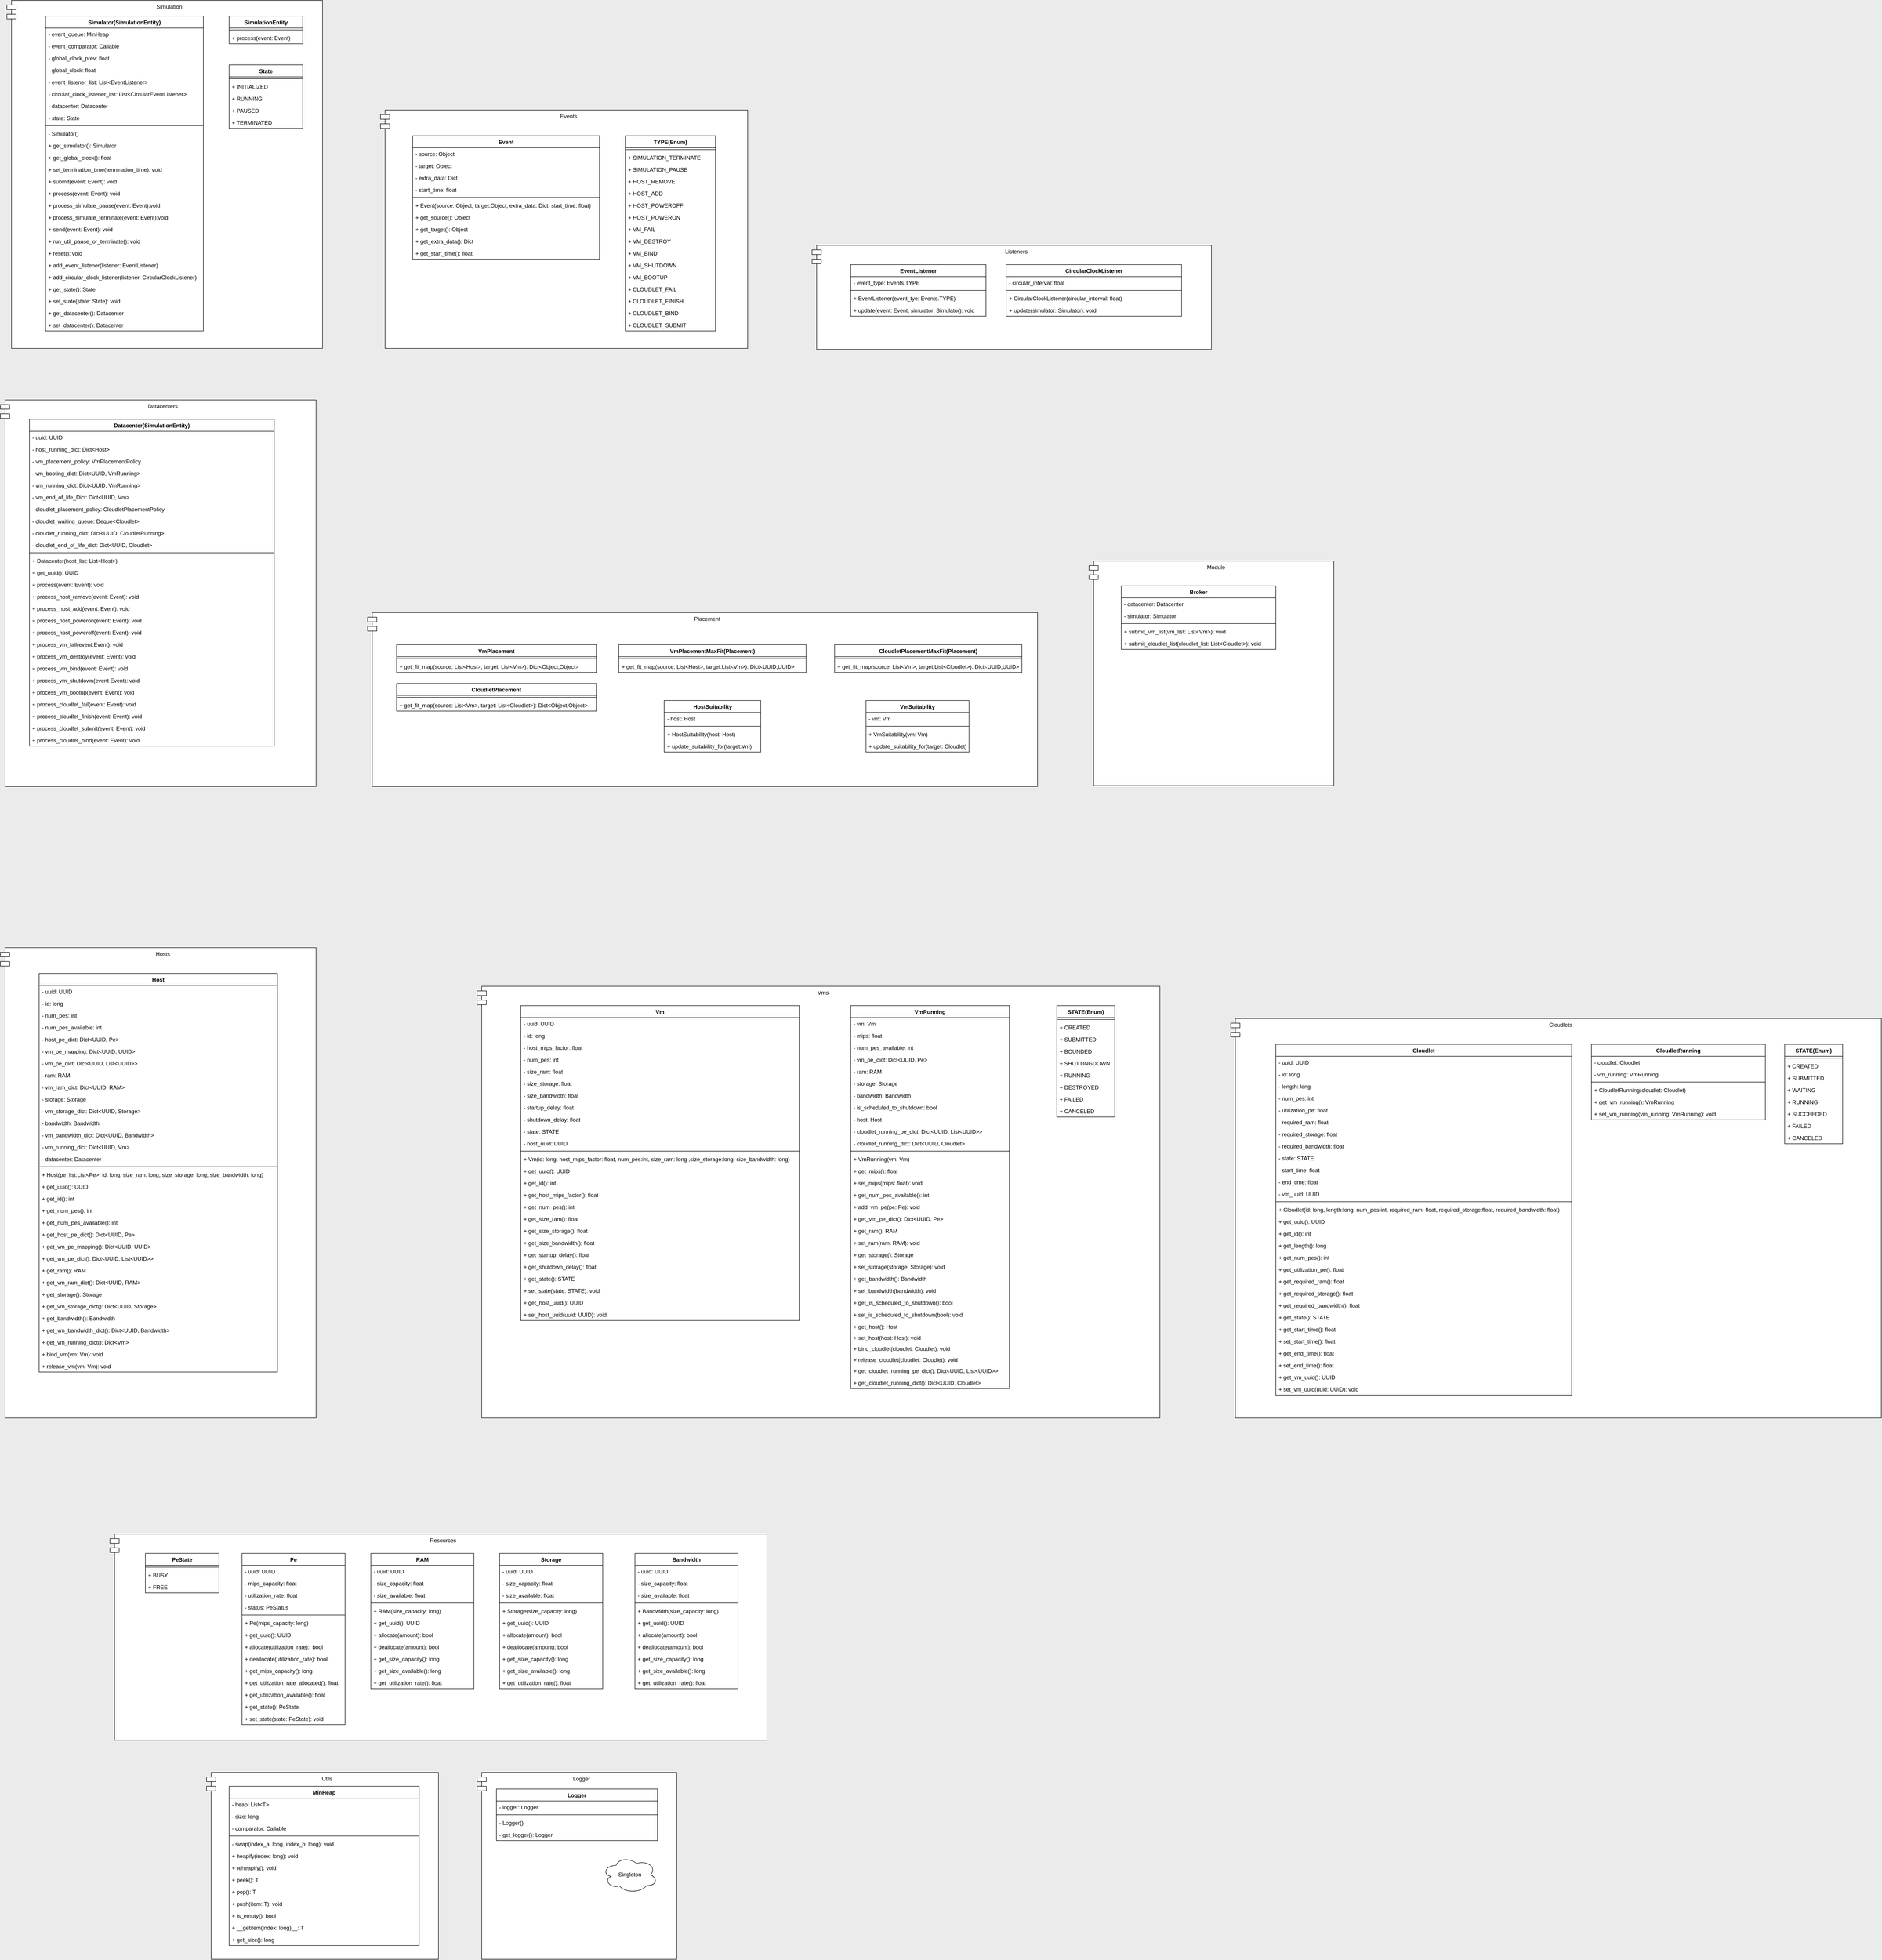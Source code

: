 <mxfile version="21.6.8" type="device">
  <diagram name="Page-1" id="b5b7bab2-c9e2-2cf4-8b2a-24fd1a2a6d21">
    <mxGraphModel dx="1509" dy="4220" grid="1" gridSize="14" guides="1" tooltips="1" connect="1" arrows="1" fold="1" page="1" pageScale="1" pageWidth="1169" pageHeight="827" background="#ebebeb" math="0" shadow="0">
      <root>
        <mxCell id="0" />
        <mxCell id="1" style="locked=1;" parent="0" />
        <mxCell id="NgCrJRhd1LBOfI6kHZwd-1" value="module" parent="0" />
        <mxCell id="NgCrJRhd1LBOfI6kHZwd-43" value="Resources" style="shape=module;align=left;spacingLeft=20;align=center;verticalAlign=top;whiteSpace=wrap;html=1;" parent="NgCrJRhd1LBOfI6kHZwd-1" vertex="1">
          <mxGeometry x="294" y="448" width="1428" height="448" as="geometry" />
        </mxCell>
        <mxCell id="NgCrJRhd1LBOfI6kHZwd-44" value="Hosts" style="shape=module;align=left;spacingLeft=20;align=center;verticalAlign=top;whiteSpace=wrap;html=1;" parent="NgCrJRhd1LBOfI6kHZwd-1" vertex="1">
          <mxGeometry x="56" y="-826" width="686" height="1022" as="geometry" />
        </mxCell>
        <mxCell id="NgCrJRhd1LBOfI6kHZwd-173" value="Vms" style="shape=module;align=left;spacingLeft=20;align=center;verticalAlign=top;whiteSpace=wrap;html=1;" parent="NgCrJRhd1LBOfI6kHZwd-1" vertex="1">
          <mxGeometry x="1092" y="-742" width="1484" height="938" as="geometry" />
        </mxCell>
        <mxCell id="NgCrJRhd1LBOfI6kHZwd-174" value="Utils" style="shape=module;align=left;spacingLeft=20;align=center;verticalAlign=top;whiteSpace=wrap;html=1;" parent="NgCrJRhd1LBOfI6kHZwd-1" vertex="1">
          <mxGeometry x="504" y="966" width="504" height="406" as="geometry" />
        </mxCell>
        <mxCell id="NgCrJRhd1LBOfI6kHZwd-205" value="Cloudlets" style="shape=module;align=left;spacingLeft=20;align=center;verticalAlign=top;whiteSpace=wrap;html=1;" parent="NgCrJRhd1LBOfI6kHZwd-1" vertex="1">
          <mxGeometry x="2730" y="-672" width="1414" height="868" as="geometry" />
        </mxCell>
        <mxCell id="NgCrJRhd1LBOfI6kHZwd-261" value="Datacenters" style="shape=module;align=left;spacingLeft=20;align=center;verticalAlign=top;whiteSpace=wrap;html=1;" parent="NgCrJRhd1LBOfI6kHZwd-1" vertex="1">
          <mxGeometry x="56" y="-2016" width="686" height="840" as="geometry" />
        </mxCell>
        <mxCell id="NgCrJRhd1LBOfI6kHZwd-274" value="Simulation" style="shape=module;align=left;spacingLeft=20;align=center;verticalAlign=top;whiteSpace=wrap;html=1;" parent="NgCrJRhd1LBOfI6kHZwd-1" vertex="1">
          <mxGeometry x="70" y="-2884" width="686" height="756" as="geometry" />
        </mxCell>
        <mxCell id="NgCrJRhd1LBOfI6kHZwd-275" value="Events" style="shape=module;align=left;spacingLeft=20;align=center;verticalAlign=top;whiteSpace=wrap;html=1;" parent="NgCrJRhd1LBOfI6kHZwd-1" vertex="1">
          <mxGeometry x="882" y="-2646" width="798" height="518" as="geometry" />
        </mxCell>
        <mxCell id="4uSM0YzKmxsdrOHYCoHr-73" value="Placement" style="shape=module;align=left;spacingLeft=20;align=center;verticalAlign=top;whiteSpace=wrap;html=1;" parent="NgCrJRhd1LBOfI6kHZwd-1" vertex="1">
          <mxGeometry x="854" y="-1554" width="1456" height="378" as="geometry" />
        </mxCell>
        <mxCell id="aa0fB-Go82LGmL06oUGl-25" value="Logger" style="shape=module;align=left;spacingLeft=20;align=center;verticalAlign=top;whiteSpace=wrap;html=1;" parent="NgCrJRhd1LBOfI6kHZwd-1" vertex="1">
          <mxGeometry x="1092" y="966" width="434" height="406" as="geometry" />
        </mxCell>
        <mxCell id="aa0fB-Go82LGmL06oUGl-65" value="Listeners" style="shape=module;align=left;spacingLeft=20;align=center;verticalAlign=top;whiteSpace=wrap;html=1;" parent="NgCrJRhd1LBOfI6kHZwd-1" vertex="1">
          <mxGeometry x="1820" y="-2352" width="868" height="226" as="geometry" />
        </mxCell>
        <mxCell id="SwEvHzDZI8b8_GvDdE6v-2" value="Module" style="shape=module;align=left;spacingLeft=20;align=center;verticalAlign=top;whiteSpace=wrap;html=1;" parent="NgCrJRhd1LBOfI6kHZwd-1" vertex="1">
          <mxGeometry x="2422" y="-1666" width="532" height="488" as="geometry" />
        </mxCell>
        <mxCell id="NgCrJRhd1LBOfI6kHZwd-2" value="class" parent="0" />
        <mxCell id="NgCrJRhd1LBOfI6kHZwd-3" value="Pe" style="swimlane;fontStyle=1;align=center;verticalAlign=top;childLayout=stackLayout;horizontal=1;startSize=26;horizontalStack=0;resizeParent=1;resizeParentMax=0;resizeLast=0;collapsible=1;marginBottom=0;whiteSpace=wrap;html=1;" parent="NgCrJRhd1LBOfI6kHZwd-2" vertex="1">
          <mxGeometry x="581" y="490" width="224" height="372" as="geometry">
            <mxRectangle x="70" y="644" width="112" height="28" as="alternateBounds" />
          </mxGeometry>
        </mxCell>
        <mxCell id="NgCrJRhd1LBOfI6kHZwd-109" value="- uuid: UUID" style="text;strokeColor=none;fillColor=none;align=left;verticalAlign=top;spacingLeft=4;spacingRight=4;overflow=hidden;rotatable=0;points=[[0,0.5],[1,0.5]];portConstraint=eastwest;whiteSpace=wrap;html=1;" parent="NgCrJRhd1LBOfI6kHZwd-3" vertex="1">
          <mxGeometry y="26" width="224" height="26" as="geometry" />
        </mxCell>
        <mxCell id="NgCrJRhd1LBOfI6kHZwd-4" value="- mips_capacity: float" style="text;strokeColor=none;fillColor=none;align=left;verticalAlign=top;spacingLeft=4;spacingRight=4;overflow=hidden;rotatable=0;points=[[0,0.5],[1,0.5]];portConstraint=eastwest;whiteSpace=wrap;html=1;" parent="NgCrJRhd1LBOfI6kHZwd-3" vertex="1">
          <mxGeometry y="52" width="224" height="26" as="geometry" />
        </mxCell>
        <mxCell id="NgCrJRhd1LBOfI6kHZwd-5" value="- utilization_rate: float" style="text;strokeColor=none;fillColor=none;align=left;verticalAlign=top;spacingLeft=4;spacingRight=4;overflow=hidden;rotatable=0;points=[[0,0.5],[1,0.5]];portConstraint=eastwest;whiteSpace=wrap;html=1;" parent="NgCrJRhd1LBOfI6kHZwd-3" vertex="1">
          <mxGeometry y="78" width="224" height="26" as="geometry" />
        </mxCell>
        <mxCell id="CVqbhhNgBLilCXt4pJgN-36" value="- status: PeStatus" style="text;strokeColor=none;fillColor=none;align=left;verticalAlign=top;spacingLeft=4;spacingRight=4;overflow=hidden;rotatable=0;points=[[0,0.5],[1,0.5]];portConstraint=eastwest;whiteSpace=wrap;html=1;" parent="NgCrJRhd1LBOfI6kHZwd-3" vertex="1">
          <mxGeometry y="104" width="224" height="26" as="geometry" />
        </mxCell>
        <mxCell id="NgCrJRhd1LBOfI6kHZwd-6" value="" style="line;strokeWidth=1;fillColor=none;align=left;verticalAlign=middle;spacingTop=-1;spacingLeft=3;spacingRight=3;rotatable=0;labelPosition=right;points=[];portConstraint=eastwest;strokeColor=inherit;" parent="NgCrJRhd1LBOfI6kHZwd-3" vertex="1">
          <mxGeometry y="130" width="224" height="8" as="geometry" />
        </mxCell>
        <mxCell id="NgCrJRhd1LBOfI6kHZwd-7" value="+ Pe(mips_capacity: long)" style="text;strokeColor=none;fillColor=none;align=left;verticalAlign=top;spacingLeft=4;spacingRight=4;overflow=hidden;rotatable=0;points=[[0,0.5],[1,0.5]];portConstraint=eastwest;whiteSpace=wrap;html=1;" parent="NgCrJRhd1LBOfI6kHZwd-3" vertex="1">
          <mxGeometry y="138" width="224" height="26" as="geometry" />
        </mxCell>
        <mxCell id="NgCrJRhd1LBOfI6kHZwd-110" value="+ get_uuid(): UUID" style="text;strokeColor=none;fillColor=none;align=left;verticalAlign=top;spacingLeft=4;spacingRight=4;overflow=hidden;rotatable=0;points=[[0,0.5],[1,0.5]];portConstraint=eastwest;whiteSpace=wrap;html=1;" parent="NgCrJRhd1LBOfI6kHZwd-3" vertex="1">
          <mxGeometry y="164" width="224" height="26" as="geometry" />
        </mxCell>
        <mxCell id="NgCrJRhd1LBOfI6kHZwd-8" value="+ allocate(utilization_rate):&amp;nbsp; bool" style="text;strokeColor=none;fillColor=none;align=left;verticalAlign=top;spacingLeft=4;spacingRight=4;overflow=hidden;rotatable=0;points=[[0,0.5],[1,0.5]];portConstraint=eastwest;whiteSpace=wrap;html=1;" parent="NgCrJRhd1LBOfI6kHZwd-3" vertex="1">
          <mxGeometry y="190" width="224" height="26" as="geometry" />
        </mxCell>
        <mxCell id="NgCrJRhd1LBOfI6kHZwd-9" value="+ deallocate(utilization_rate): bool" style="text;strokeColor=none;fillColor=none;align=left;verticalAlign=top;spacingLeft=4;spacingRight=4;overflow=hidden;rotatable=0;points=[[0,0.5],[1,0.5]];portConstraint=eastwest;whiteSpace=wrap;html=1;" parent="NgCrJRhd1LBOfI6kHZwd-3" vertex="1">
          <mxGeometry y="216" width="224" height="26" as="geometry" />
        </mxCell>
        <mxCell id="NgCrJRhd1LBOfI6kHZwd-10" value="+ get_mips_capacity(): long" style="text;strokeColor=none;fillColor=none;align=left;verticalAlign=top;spacingLeft=4;spacingRight=4;overflow=hidden;rotatable=0;points=[[0,0.5],[1,0.5]];portConstraint=eastwest;whiteSpace=wrap;html=1;" parent="NgCrJRhd1LBOfI6kHZwd-3" vertex="1">
          <mxGeometry y="242" width="224" height="26" as="geometry" />
        </mxCell>
        <mxCell id="NgCrJRhd1LBOfI6kHZwd-11" value="+ get_utilization_rate_allocated(): float" style="text;strokeColor=none;fillColor=none;align=left;verticalAlign=top;spacingLeft=4;spacingRight=4;overflow=hidden;rotatable=0;points=[[0,0.5],[1,0.5]];portConstraint=eastwest;whiteSpace=wrap;html=1;" parent="NgCrJRhd1LBOfI6kHZwd-3" vertex="1">
          <mxGeometry y="268" width="224" height="26" as="geometry" />
        </mxCell>
        <mxCell id="NgCrJRhd1LBOfI6kHZwd-12" value="+ get_utilization_available(): float" style="text;strokeColor=none;fillColor=none;align=left;verticalAlign=top;spacingLeft=4;spacingRight=4;overflow=hidden;rotatable=0;points=[[0,0.5],[1,0.5]];portConstraint=eastwest;whiteSpace=wrap;html=1;" parent="NgCrJRhd1LBOfI6kHZwd-3" vertex="1">
          <mxGeometry y="294" width="224" height="26" as="geometry" />
        </mxCell>
        <mxCell id="CVqbhhNgBLilCXt4pJgN-37" value="+ get_state(): PeState" style="text;strokeColor=none;fillColor=none;align=left;verticalAlign=top;spacingLeft=4;spacingRight=4;overflow=hidden;rotatable=0;points=[[0,0.5],[1,0.5]];portConstraint=eastwest;whiteSpace=wrap;html=1;" parent="NgCrJRhd1LBOfI6kHZwd-3" vertex="1">
          <mxGeometry y="320" width="224" height="26" as="geometry" />
        </mxCell>
        <mxCell id="CVqbhhNgBLilCXt4pJgN-38" value="+ set_state(state: PeState): void" style="text;strokeColor=none;fillColor=none;align=left;verticalAlign=top;spacingLeft=4;spacingRight=4;overflow=hidden;rotatable=0;points=[[0,0.5],[1,0.5]];portConstraint=eastwest;whiteSpace=wrap;html=1;" parent="NgCrJRhd1LBOfI6kHZwd-3" vertex="1">
          <mxGeometry y="346" width="224" height="26" as="geometry" />
        </mxCell>
        <mxCell id="NgCrJRhd1LBOfI6kHZwd-13" value="RAM" style="swimlane;fontStyle=1;align=center;verticalAlign=top;childLayout=stackLayout;horizontal=1;startSize=26;horizontalStack=0;resizeParent=1;resizeParentMax=0;resizeLast=0;collapsible=1;marginBottom=0;whiteSpace=wrap;html=1;" parent="NgCrJRhd1LBOfI6kHZwd-2" vertex="1">
          <mxGeometry x="861" y="490" width="224" height="294" as="geometry">
            <mxRectangle x="70" y="644" width="112" height="28" as="alternateBounds" />
          </mxGeometry>
        </mxCell>
        <mxCell id="NgCrJRhd1LBOfI6kHZwd-113" value="- uuid: UUID" style="text;strokeColor=none;fillColor=none;align=left;verticalAlign=top;spacingLeft=4;spacingRight=4;overflow=hidden;rotatable=0;points=[[0,0.5],[1,0.5]];portConstraint=eastwest;whiteSpace=wrap;html=1;" parent="NgCrJRhd1LBOfI6kHZwd-13" vertex="1">
          <mxGeometry y="26" width="224" height="26" as="geometry" />
        </mxCell>
        <mxCell id="NgCrJRhd1LBOfI6kHZwd-14" value="- size_capacity: float" style="text;strokeColor=none;fillColor=none;align=left;verticalAlign=top;spacingLeft=4;spacingRight=4;overflow=hidden;rotatable=0;points=[[0,0.5],[1,0.5]];portConstraint=eastwest;whiteSpace=wrap;html=1;" parent="NgCrJRhd1LBOfI6kHZwd-13" vertex="1">
          <mxGeometry y="52" width="224" height="26" as="geometry" />
        </mxCell>
        <mxCell id="NgCrJRhd1LBOfI6kHZwd-15" value="- size_available: float" style="text;strokeColor=none;fillColor=none;align=left;verticalAlign=top;spacingLeft=4;spacingRight=4;overflow=hidden;rotatable=0;points=[[0,0.5],[1,0.5]];portConstraint=eastwest;whiteSpace=wrap;html=1;" parent="NgCrJRhd1LBOfI6kHZwd-13" vertex="1">
          <mxGeometry y="78" width="224" height="26" as="geometry" />
        </mxCell>
        <mxCell id="NgCrJRhd1LBOfI6kHZwd-16" value="" style="line;strokeWidth=1;fillColor=none;align=left;verticalAlign=middle;spacingTop=-1;spacingLeft=3;spacingRight=3;rotatable=0;labelPosition=right;points=[];portConstraint=eastwest;strokeColor=inherit;" parent="NgCrJRhd1LBOfI6kHZwd-13" vertex="1">
          <mxGeometry y="104" width="224" height="8" as="geometry" />
        </mxCell>
        <mxCell id="NgCrJRhd1LBOfI6kHZwd-17" value="+ RAM(size_capacity: long)" style="text;strokeColor=none;fillColor=none;align=left;verticalAlign=top;spacingLeft=4;spacingRight=4;overflow=hidden;rotatable=0;points=[[0,0.5],[1,0.5]];portConstraint=eastwest;whiteSpace=wrap;html=1;" parent="NgCrJRhd1LBOfI6kHZwd-13" vertex="1">
          <mxGeometry y="112" width="224" height="26" as="geometry" />
        </mxCell>
        <mxCell id="NgCrJRhd1LBOfI6kHZwd-114" value="+ get_uuid(): UUID" style="text;strokeColor=none;fillColor=none;align=left;verticalAlign=top;spacingLeft=4;spacingRight=4;overflow=hidden;rotatable=0;points=[[0,0.5],[1,0.5]];portConstraint=eastwest;whiteSpace=wrap;html=1;" parent="NgCrJRhd1LBOfI6kHZwd-13" vertex="1">
          <mxGeometry y="138" width="224" height="26" as="geometry" />
        </mxCell>
        <mxCell id="NgCrJRhd1LBOfI6kHZwd-18" value="+ allocate(amount): bool" style="text;strokeColor=none;fillColor=none;align=left;verticalAlign=top;spacingLeft=4;spacingRight=4;overflow=hidden;rotatable=0;points=[[0,0.5],[1,0.5]];portConstraint=eastwest;whiteSpace=wrap;html=1;" parent="NgCrJRhd1LBOfI6kHZwd-13" vertex="1">
          <mxGeometry y="164" width="224" height="26" as="geometry" />
        </mxCell>
        <mxCell id="NgCrJRhd1LBOfI6kHZwd-19" value="+ deallocate(amount): bool" style="text;strokeColor=none;fillColor=none;align=left;verticalAlign=top;spacingLeft=4;spacingRight=4;overflow=hidden;rotatable=0;points=[[0,0.5],[1,0.5]];portConstraint=eastwest;whiteSpace=wrap;html=1;" parent="NgCrJRhd1LBOfI6kHZwd-13" vertex="1">
          <mxGeometry y="190" width="224" height="26" as="geometry" />
        </mxCell>
        <mxCell id="NgCrJRhd1LBOfI6kHZwd-20" value="+ get_size_capacity(): long" style="text;strokeColor=none;fillColor=none;align=left;verticalAlign=top;spacingLeft=4;spacingRight=4;overflow=hidden;rotatable=0;points=[[0,0.5],[1,0.5]];portConstraint=eastwest;whiteSpace=wrap;html=1;" parent="NgCrJRhd1LBOfI6kHZwd-13" vertex="1">
          <mxGeometry y="216" width="224" height="26" as="geometry" />
        </mxCell>
        <mxCell id="NgCrJRhd1LBOfI6kHZwd-21" value="+ get_size_available(): long" style="text;strokeColor=none;fillColor=none;align=left;verticalAlign=top;spacingLeft=4;spacingRight=4;overflow=hidden;rotatable=0;points=[[0,0.5],[1,0.5]];portConstraint=eastwest;whiteSpace=wrap;html=1;" parent="NgCrJRhd1LBOfI6kHZwd-13" vertex="1">
          <mxGeometry y="242" width="224" height="26" as="geometry" />
        </mxCell>
        <mxCell id="NgCrJRhd1LBOfI6kHZwd-22" value="+ get_utilization_rate(): float" style="text;strokeColor=none;fillColor=none;align=left;verticalAlign=top;spacingLeft=4;spacingRight=4;overflow=hidden;rotatable=0;points=[[0,0.5],[1,0.5]];portConstraint=eastwest;whiteSpace=wrap;html=1;" parent="NgCrJRhd1LBOfI6kHZwd-13" vertex="1">
          <mxGeometry y="268" width="224" height="26" as="geometry" />
        </mxCell>
        <mxCell id="NgCrJRhd1LBOfI6kHZwd-23" value="Storage" style="swimlane;fontStyle=1;align=center;verticalAlign=top;childLayout=stackLayout;horizontal=1;startSize=26;horizontalStack=0;resizeParent=1;resizeParentMax=0;resizeLast=0;collapsible=1;marginBottom=0;whiteSpace=wrap;html=1;" parent="NgCrJRhd1LBOfI6kHZwd-2" vertex="1">
          <mxGeometry x="1141" y="490" width="224" height="294" as="geometry">
            <mxRectangle x="70" y="644" width="112" height="28" as="alternateBounds" />
          </mxGeometry>
        </mxCell>
        <mxCell id="NgCrJRhd1LBOfI6kHZwd-115" value="- uuid: UUID" style="text;strokeColor=none;fillColor=none;align=left;verticalAlign=top;spacingLeft=4;spacingRight=4;overflow=hidden;rotatable=0;points=[[0,0.5],[1,0.5]];portConstraint=eastwest;whiteSpace=wrap;html=1;" parent="NgCrJRhd1LBOfI6kHZwd-23" vertex="1">
          <mxGeometry y="26" width="224" height="26" as="geometry" />
        </mxCell>
        <mxCell id="NgCrJRhd1LBOfI6kHZwd-24" value="- size_capacity: float" style="text;strokeColor=none;fillColor=none;align=left;verticalAlign=top;spacingLeft=4;spacingRight=4;overflow=hidden;rotatable=0;points=[[0,0.5],[1,0.5]];portConstraint=eastwest;whiteSpace=wrap;html=1;" parent="NgCrJRhd1LBOfI6kHZwd-23" vertex="1">
          <mxGeometry y="52" width="224" height="26" as="geometry" />
        </mxCell>
        <mxCell id="NgCrJRhd1LBOfI6kHZwd-25" value="- size_available: float" style="text;strokeColor=none;fillColor=none;align=left;verticalAlign=top;spacingLeft=4;spacingRight=4;overflow=hidden;rotatable=0;points=[[0,0.5],[1,0.5]];portConstraint=eastwest;whiteSpace=wrap;html=1;" parent="NgCrJRhd1LBOfI6kHZwd-23" vertex="1">
          <mxGeometry y="78" width="224" height="26" as="geometry" />
        </mxCell>
        <mxCell id="NgCrJRhd1LBOfI6kHZwd-26" value="" style="line;strokeWidth=1;fillColor=none;align=left;verticalAlign=middle;spacingTop=-1;spacingLeft=3;spacingRight=3;rotatable=0;labelPosition=right;points=[];portConstraint=eastwest;strokeColor=inherit;" parent="NgCrJRhd1LBOfI6kHZwd-23" vertex="1">
          <mxGeometry y="104" width="224" height="8" as="geometry" />
        </mxCell>
        <mxCell id="NgCrJRhd1LBOfI6kHZwd-27" value="+ Storage(size_capacity: long)" style="text;strokeColor=none;fillColor=none;align=left;verticalAlign=top;spacingLeft=4;spacingRight=4;overflow=hidden;rotatable=0;points=[[0,0.5],[1,0.5]];portConstraint=eastwest;whiteSpace=wrap;html=1;" parent="NgCrJRhd1LBOfI6kHZwd-23" vertex="1">
          <mxGeometry y="112" width="224" height="26" as="geometry" />
        </mxCell>
        <mxCell id="NgCrJRhd1LBOfI6kHZwd-116" value="+ get_uuid(): UUID" style="text;strokeColor=none;fillColor=none;align=left;verticalAlign=top;spacingLeft=4;spacingRight=4;overflow=hidden;rotatable=0;points=[[0,0.5],[1,0.5]];portConstraint=eastwest;whiteSpace=wrap;html=1;" parent="NgCrJRhd1LBOfI6kHZwd-23" vertex="1">
          <mxGeometry y="138" width="224" height="26" as="geometry" />
        </mxCell>
        <mxCell id="NgCrJRhd1LBOfI6kHZwd-28" value="+ allocate(amount): bool" style="text;strokeColor=none;fillColor=none;align=left;verticalAlign=top;spacingLeft=4;spacingRight=4;overflow=hidden;rotatable=0;points=[[0,0.5],[1,0.5]];portConstraint=eastwest;whiteSpace=wrap;html=1;" parent="NgCrJRhd1LBOfI6kHZwd-23" vertex="1">
          <mxGeometry y="164" width="224" height="26" as="geometry" />
        </mxCell>
        <mxCell id="NgCrJRhd1LBOfI6kHZwd-29" value="+ deallocate(amount): bool" style="text;strokeColor=none;fillColor=none;align=left;verticalAlign=top;spacingLeft=4;spacingRight=4;overflow=hidden;rotatable=0;points=[[0,0.5],[1,0.5]];portConstraint=eastwest;whiteSpace=wrap;html=1;" parent="NgCrJRhd1LBOfI6kHZwd-23" vertex="1">
          <mxGeometry y="190" width="224" height="26" as="geometry" />
        </mxCell>
        <mxCell id="NgCrJRhd1LBOfI6kHZwd-30" value="+ get_size_capacity(): long" style="text;strokeColor=none;fillColor=none;align=left;verticalAlign=top;spacingLeft=4;spacingRight=4;overflow=hidden;rotatable=0;points=[[0,0.5],[1,0.5]];portConstraint=eastwest;whiteSpace=wrap;html=1;" parent="NgCrJRhd1LBOfI6kHZwd-23" vertex="1">
          <mxGeometry y="216" width="224" height="26" as="geometry" />
        </mxCell>
        <mxCell id="NgCrJRhd1LBOfI6kHZwd-31" value="+ get_size_available(): long" style="text;strokeColor=none;fillColor=none;align=left;verticalAlign=top;spacingLeft=4;spacingRight=4;overflow=hidden;rotatable=0;points=[[0,0.5],[1,0.5]];portConstraint=eastwest;whiteSpace=wrap;html=1;" parent="NgCrJRhd1LBOfI6kHZwd-23" vertex="1">
          <mxGeometry y="242" width="224" height="26" as="geometry" />
        </mxCell>
        <mxCell id="NgCrJRhd1LBOfI6kHZwd-32" value="+ get_utilization_rate(): float" style="text;strokeColor=none;fillColor=none;align=left;verticalAlign=top;spacingLeft=4;spacingRight=4;overflow=hidden;rotatable=0;points=[[0,0.5],[1,0.5]];portConstraint=eastwest;whiteSpace=wrap;html=1;" parent="NgCrJRhd1LBOfI6kHZwd-23" vertex="1">
          <mxGeometry y="268" width="224" height="26" as="geometry" />
        </mxCell>
        <mxCell id="NgCrJRhd1LBOfI6kHZwd-33" value="Bandwidth" style="swimlane;fontStyle=1;align=center;verticalAlign=top;childLayout=stackLayout;horizontal=1;startSize=26;horizontalStack=0;resizeParent=1;resizeParentMax=0;resizeLast=0;collapsible=1;marginBottom=0;whiteSpace=wrap;html=1;" parent="NgCrJRhd1LBOfI6kHZwd-2" vertex="1">
          <mxGeometry x="1435" y="490" width="224" height="294" as="geometry">
            <mxRectangle x="70" y="644" width="112" height="28" as="alternateBounds" />
          </mxGeometry>
        </mxCell>
        <mxCell id="NgCrJRhd1LBOfI6kHZwd-117" value="- uuid: UUID" style="text;strokeColor=none;fillColor=none;align=left;verticalAlign=top;spacingLeft=4;spacingRight=4;overflow=hidden;rotatable=0;points=[[0,0.5],[1,0.5]];portConstraint=eastwest;whiteSpace=wrap;html=1;" parent="NgCrJRhd1LBOfI6kHZwd-33" vertex="1">
          <mxGeometry y="26" width="224" height="26" as="geometry" />
        </mxCell>
        <mxCell id="NgCrJRhd1LBOfI6kHZwd-34" value="- size_capacity: float" style="text;strokeColor=none;fillColor=none;align=left;verticalAlign=top;spacingLeft=4;spacingRight=4;overflow=hidden;rotatable=0;points=[[0,0.5],[1,0.5]];portConstraint=eastwest;whiteSpace=wrap;html=1;" parent="NgCrJRhd1LBOfI6kHZwd-33" vertex="1">
          <mxGeometry y="52" width="224" height="26" as="geometry" />
        </mxCell>
        <mxCell id="NgCrJRhd1LBOfI6kHZwd-35" value="- size_available: float" style="text;strokeColor=none;fillColor=none;align=left;verticalAlign=top;spacingLeft=4;spacingRight=4;overflow=hidden;rotatable=0;points=[[0,0.5],[1,0.5]];portConstraint=eastwest;whiteSpace=wrap;html=1;" parent="NgCrJRhd1LBOfI6kHZwd-33" vertex="1">
          <mxGeometry y="78" width="224" height="26" as="geometry" />
        </mxCell>
        <mxCell id="NgCrJRhd1LBOfI6kHZwd-36" value="" style="line;strokeWidth=1;fillColor=none;align=left;verticalAlign=middle;spacingTop=-1;spacingLeft=3;spacingRight=3;rotatable=0;labelPosition=right;points=[];portConstraint=eastwest;strokeColor=inherit;" parent="NgCrJRhd1LBOfI6kHZwd-33" vertex="1">
          <mxGeometry y="104" width="224" height="8" as="geometry" />
        </mxCell>
        <mxCell id="NgCrJRhd1LBOfI6kHZwd-37" value="+ Bandwidth(size_capacity: long)" style="text;strokeColor=none;fillColor=none;align=left;verticalAlign=top;spacingLeft=4;spacingRight=4;overflow=hidden;rotatable=0;points=[[0,0.5],[1,0.5]];portConstraint=eastwest;whiteSpace=wrap;html=1;" parent="NgCrJRhd1LBOfI6kHZwd-33" vertex="1">
          <mxGeometry y="112" width="224" height="26" as="geometry" />
        </mxCell>
        <mxCell id="NgCrJRhd1LBOfI6kHZwd-118" value="+ get_uuid(): UUID" style="text;strokeColor=none;fillColor=none;align=left;verticalAlign=top;spacingLeft=4;spacingRight=4;overflow=hidden;rotatable=0;points=[[0,0.5],[1,0.5]];portConstraint=eastwest;whiteSpace=wrap;html=1;" parent="NgCrJRhd1LBOfI6kHZwd-33" vertex="1">
          <mxGeometry y="138" width="224" height="26" as="geometry" />
        </mxCell>
        <mxCell id="NgCrJRhd1LBOfI6kHZwd-38" value="+ allocate(amount): bool" style="text;strokeColor=none;fillColor=none;align=left;verticalAlign=top;spacingLeft=4;spacingRight=4;overflow=hidden;rotatable=0;points=[[0,0.5],[1,0.5]];portConstraint=eastwest;whiteSpace=wrap;html=1;" parent="NgCrJRhd1LBOfI6kHZwd-33" vertex="1">
          <mxGeometry y="164" width="224" height="26" as="geometry" />
        </mxCell>
        <mxCell id="NgCrJRhd1LBOfI6kHZwd-39" value="+ deallocate(amount): bool" style="text;strokeColor=none;fillColor=none;align=left;verticalAlign=top;spacingLeft=4;spacingRight=4;overflow=hidden;rotatable=0;points=[[0,0.5],[1,0.5]];portConstraint=eastwest;whiteSpace=wrap;html=1;" parent="NgCrJRhd1LBOfI6kHZwd-33" vertex="1">
          <mxGeometry y="190" width="224" height="26" as="geometry" />
        </mxCell>
        <mxCell id="NgCrJRhd1LBOfI6kHZwd-40" value="+ get_size_capacity(): long" style="text;strokeColor=none;fillColor=none;align=left;verticalAlign=top;spacingLeft=4;spacingRight=4;overflow=hidden;rotatable=0;points=[[0,0.5],[1,0.5]];portConstraint=eastwest;whiteSpace=wrap;html=1;" parent="NgCrJRhd1LBOfI6kHZwd-33" vertex="1">
          <mxGeometry y="216" width="224" height="26" as="geometry" />
        </mxCell>
        <mxCell id="NgCrJRhd1LBOfI6kHZwd-41" value="+ get_size_available(): long" style="text;strokeColor=none;fillColor=none;align=left;verticalAlign=top;spacingLeft=4;spacingRight=4;overflow=hidden;rotatable=0;points=[[0,0.5],[1,0.5]];portConstraint=eastwest;whiteSpace=wrap;html=1;" parent="NgCrJRhd1LBOfI6kHZwd-33" vertex="1">
          <mxGeometry y="242" width="224" height="26" as="geometry" />
        </mxCell>
        <mxCell id="NgCrJRhd1LBOfI6kHZwd-42" value="+ get_utilization_rate(): float" style="text;strokeColor=none;fillColor=none;align=left;verticalAlign=top;spacingLeft=4;spacingRight=4;overflow=hidden;rotatable=0;points=[[0,0.5],[1,0.5]];portConstraint=eastwest;whiteSpace=wrap;html=1;" parent="NgCrJRhd1LBOfI6kHZwd-33" vertex="1">
          <mxGeometry y="268" width="224" height="26" as="geometry" />
        </mxCell>
        <mxCell id="NgCrJRhd1LBOfI6kHZwd-55" value="Host" style="swimlane;fontStyle=1;align=center;verticalAlign=top;childLayout=stackLayout;horizontal=1;startSize=26;horizontalStack=0;resizeParent=1;resizeParentMax=0;resizeLast=0;collapsible=1;marginBottom=0;whiteSpace=wrap;html=1;" parent="NgCrJRhd1LBOfI6kHZwd-2" vertex="1">
          <mxGeometry x="140" y="-770" width="518" height="866" as="geometry">
            <mxRectangle x="70" y="644" width="112" height="28" as="alternateBounds" />
          </mxGeometry>
        </mxCell>
        <mxCell id="NgCrJRhd1LBOfI6kHZwd-56" value="- uuid: UUID" style="text;strokeColor=none;fillColor=none;align=left;verticalAlign=top;spacingLeft=4;spacingRight=4;overflow=hidden;rotatable=0;points=[[0,0.5],[1,0.5]];portConstraint=eastwest;whiteSpace=wrap;html=1;" parent="NgCrJRhd1LBOfI6kHZwd-55" vertex="1">
          <mxGeometry y="26" width="518" height="26" as="geometry" />
        </mxCell>
        <mxCell id="NgCrJRhd1LBOfI6kHZwd-57" value="- id: long&lt;br&gt;" style="text;strokeColor=none;fillColor=none;align=left;verticalAlign=top;spacingLeft=4;spacingRight=4;overflow=hidden;rotatable=0;points=[[0,0.5],[1,0.5]];portConstraint=eastwest;whiteSpace=wrap;html=1;" parent="NgCrJRhd1LBOfI6kHZwd-55" vertex="1">
          <mxGeometry y="52" width="518" height="26" as="geometry" />
        </mxCell>
        <mxCell id="NgCrJRhd1LBOfI6kHZwd-66" value="- num_pes: int" style="text;strokeColor=none;fillColor=none;align=left;verticalAlign=top;spacingLeft=4;spacingRight=4;overflow=hidden;rotatable=0;points=[[0,0.5],[1,0.5]];portConstraint=eastwest;whiteSpace=wrap;html=1;" parent="NgCrJRhd1LBOfI6kHZwd-55" vertex="1">
          <mxGeometry y="78" width="518" height="26" as="geometry" />
        </mxCell>
        <mxCell id="NgCrJRhd1LBOfI6kHZwd-67" value="- num_pes_available: int" style="text;strokeColor=none;fillColor=none;align=left;verticalAlign=top;spacingLeft=4;spacingRight=4;overflow=hidden;rotatable=0;points=[[0,0.5],[1,0.5]];portConstraint=eastwest;whiteSpace=wrap;html=1;" parent="NgCrJRhd1LBOfI6kHZwd-55" vertex="1">
          <mxGeometry y="104" width="518" height="26" as="geometry" />
        </mxCell>
        <mxCell id="NgCrJRhd1LBOfI6kHZwd-65" value="- host_pe_dict: Dict&amp;lt;UUID, Pe&amp;gt;" style="text;strokeColor=none;fillColor=none;align=left;verticalAlign=top;spacingLeft=4;spacingRight=4;overflow=hidden;rotatable=0;points=[[0,0.5],[1,0.5]];portConstraint=eastwest;whiteSpace=wrap;html=1;" parent="NgCrJRhd1LBOfI6kHZwd-55" vertex="1">
          <mxGeometry y="130" width="518" height="26" as="geometry" />
        </mxCell>
        <mxCell id="NgCrJRhd1LBOfI6kHZwd-119" value="- vm_pe_mapping: Dict&amp;lt;UUID, UUID&amp;gt;" style="text;strokeColor=none;fillColor=none;align=left;verticalAlign=top;spacingLeft=4;spacingRight=4;overflow=hidden;rotatable=0;points=[[0,0.5],[1,0.5]];portConstraint=eastwest;whiteSpace=wrap;html=1;" parent="NgCrJRhd1LBOfI6kHZwd-55" vertex="1">
          <mxGeometry y="156" width="518" height="26" as="geometry" />
        </mxCell>
        <mxCell id="CVqbhhNgBLilCXt4pJgN-41" value="- vm_pe_dict: Dict&amp;lt;UUID, List&amp;lt;UUID&amp;gt;&amp;gt;" style="text;strokeColor=none;fillColor=none;align=left;verticalAlign=top;spacingLeft=4;spacingRight=4;overflow=hidden;rotatable=0;points=[[0,0.5],[1,0.5]];portConstraint=eastwest;whiteSpace=wrap;html=1;" parent="NgCrJRhd1LBOfI6kHZwd-55" vertex="1">
          <mxGeometry y="182" width="518" height="26" as="geometry" />
        </mxCell>
        <mxCell id="NgCrJRhd1LBOfI6kHZwd-68" value="- ram: RAM" style="text;strokeColor=none;fillColor=none;align=left;verticalAlign=top;spacingLeft=4;spacingRight=4;overflow=hidden;rotatable=0;points=[[0,0.5],[1,0.5]];portConstraint=eastwest;whiteSpace=wrap;html=1;" parent="NgCrJRhd1LBOfI6kHZwd-55" vertex="1">
          <mxGeometry y="208" width="518" height="26" as="geometry" />
        </mxCell>
        <mxCell id="NgCrJRhd1LBOfI6kHZwd-122" value="- vm_ram_dict: Dict&amp;lt;UUID, RAM&amp;gt;" style="text;strokeColor=none;fillColor=none;align=left;verticalAlign=top;spacingLeft=4;spacingRight=4;overflow=hidden;rotatable=0;points=[[0,0.5],[1,0.5]];portConstraint=eastwest;whiteSpace=wrap;html=1;" parent="NgCrJRhd1LBOfI6kHZwd-55" vertex="1">
          <mxGeometry y="234" width="518" height="26" as="geometry" />
        </mxCell>
        <mxCell id="NgCrJRhd1LBOfI6kHZwd-69" value="- storage: Storage" style="text;strokeColor=none;fillColor=none;align=left;verticalAlign=top;spacingLeft=4;spacingRight=4;overflow=hidden;rotatable=0;points=[[0,0.5],[1,0.5]];portConstraint=eastwest;whiteSpace=wrap;html=1;" parent="NgCrJRhd1LBOfI6kHZwd-55" vertex="1">
          <mxGeometry y="260" width="518" height="26" as="geometry" />
        </mxCell>
        <mxCell id="NgCrJRhd1LBOfI6kHZwd-123" value="- vm_storage_dict: Dict&amp;lt;UUID, Storage&amp;gt;" style="text;strokeColor=none;fillColor=none;align=left;verticalAlign=top;spacingLeft=4;spacingRight=4;overflow=hidden;rotatable=0;points=[[0,0.5],[1,0.5]];portConstraint=eastwest;whiteSpace=wrap;html=1;" parent="NgCrJRhd1LBOfI6kHZwd-55" vertex="1">
          <mxGeometry y="286" width="518" height="26" as="geometry" />
        </mxCell>
        <mxCell id="NgCrJRhd1LBOfI6kHZwd-70" value="- bandwidth: Bandwidth" style="text;strokeColor=none;fillColor=none;align=left;verticalAlign=top;spacingLeft=4;spacingRight=4;overflow=hidden;rotatable=0;points=[[0,0.5],[1,0.5]];portConstraint=eastwest;whiteSpace=wrap;html=1;" parent="NgCrJRhd1LBOfI6kHZwd-55" vertex="1">
          <mxGeometry y="312" width="518" height="26" as="geometry" />
        </mxCell>
        <mxCell id="NgCrJRhd1LBOfI6kHZwd-124" value="- vm_bandwidth_dict: Dict&amp;lt;UUID, Bandwidth&amp;gt;" style="text;strokeColor=none;fillColor=none;align=left;verticalAlign=top;spacingLeft=4;spacingRight=4;overflow=hidden;rotatable=0;points=[[0,0.5],[1,0.5]];portConstraint=eastwest;whiteSpace=wrap;html=1;" parent="NgCrJRhd1LBOfI6kHZwd-55" vertex="1">
          <mxGeometry y="338" width="518" height="26" as="geometry" />
        </mxCell>
        <mxCell id="NgCrJRhd1LBOfI6kHZwd-71" value="- vm_running_dict: Dict&amp;lt;UUID, Vm&amp;gt;" style="text;strokeColor=none;fillColor=none;align=left;verticalAlign=top;spacingLeft=4;spacingRight=4;overflow=hidden;rotatable=0;points=[[0,0.5],[1,0.5]];portConstraint=eastwest;whiteSpace=wrap;html=1;" parent="NgCrJRhd1LBOfI6kHZwd-55" vertex="1">
          <mxGeometry y="364" width="518" height="26" as="geometry" />
        </mxCell>
        <mxCell id="iLxXK6qs7bwQOVm54nP6-55" value="- datacenter: Datacenter" style="text;strokeColor=none;fillColor=none;align=left;verticalAlign=top;spacingLeft=4;spacingRight=4;overflow=hidden;rotatable=0;points=[[0,0.5],[1,0.5]];portConstraint=eastwest;whiteSpace=wrap;html=1;" parent="NgCrJRhd1LBOfI6kHZwd-55" vertex="1">
          <mxGeometry y="390" width="518" height="26" as="geometry" />
        </mxCell>
        <mxCell id="NgCrJRhd1LBOfI6kHZwd-58" value="" style="line;strokeWidth=1;fillColor=none;align=left;verticalAlign=middle;spacingTop=-1;spacingLeft=3;spacingRight=3;rotatable=0;labelPosition=right;points=[];portConstraint=eastwest;strokeColor=inherit;" parent="NgCrJRhd1LBOfI6kHZwd-55" vertex="1">
          <mxGeometry y="416" width="518" height="8" as="geometry" />
        </mxCell>
        <mxCell id="NgCrJRhd1LBOfI6kHZwd-101" value="+ Host(pe_list:List&amp;lt;Pe&amp;gt;, id: long, size_ram: long, size_storage: long, size_bandwidth: long)" style="text;strokeColor=none;fillColor=none;align=left;verticalAlign=top;spacingLeft=4;spacingRight=4;overflow=hidden;rotatable=0;points=[[0,0.5],[1,0.5]];portConstraint=eastwest;whiteSpace=wrap;html=1;" parent="NgCrJRhd1LBOfI6kHZwd-55" vertex="1">
          <mxGeometry y="424" width="518" height="26" as="geometry" />
        </mxCell>
        <mxCell id="NgCrJRhd1LBOfI6kHZwd-59" value="+ get_uuid(): UUID" style="text;strokeColor=none;fillColor=none;align=left;verticalAlign=top;spacingLeft=4;spacingRight=4;overflow=hidden;rotatable=0;points=[[0,0.5],[1,0.5]];portConstraint=eastwest;whiteSpace=wrap;html=1;" parent="NgCrJRhd1LBOfI6kHZwd-55" vertex="1">
          <mxGeometry y="450" width="518" height="26" as="geometry" />
        </mxCell>
        <mxCell id="NgCrJRhd1LBOfI6kHZwd-60" value="+ get_id(): int" style="text;strokeColor=none;fillColor=none;align=left;verticalAlign=top;spacingLeft=4;spacingRight=4;overflow=hidden;rotatable=0;points=[[0,0.5],[1,0.5]];portConstraint=eastwest;whiteSpace=wrap;html=1;" parent="NgCrJRhd1LBOfI6kHZwd-55" vertex="1">
          <mxGeometry y="476" width="518" height="26" as="geometry" />
        </mxCell>
        <mxCell id="NgCrJRhd1LBOfI6kHZwd-62" value="+ get_num_pes(): int" style="text;strokeColor=none;fillColor=none;align=left;verticalAlign=top;spacingLeft=4;spacingRight=4;overflow=hidden;rotatable=0;points=[[0,0.5],[1,0.5]];portConstraint=eastwest;whiteSpace=wrap;html=1;" parent="NgCrJRhd1LBOfI6kHZwd-55" vertex="1">
          <mxGeometry y="502" width="518" height="26" as="geometry" />
        </mxCell>
        <mxCell id="NgCrJRhd1LBOfI6kHZwd-63" value="+ get_num_pes_available(): int" style="text;strokeColor=none;fillColor=none;align=left;verticalAlign=top;spacingLeft=4;spacingRight=4;overflow=hidden;rotatable=0;points=[[0,0.5],[1,0.5]];portConstraint=eastwest;whiteSpace=wrap;html=1;" parent="NgCrJRhd1LBOfI6kHZwd-55" vertex="1">
          <mxGeometry y="528" width="518" height="26" as="geometry" />
        </mxCell>
        <mxCell id="NgCrJRhd1LBOfI6kHZwd-126" value="+ get_host_pe_dict(): Dict&amp;lt;UUID, Pe&amp;gt;" style="text;strokeColor=none;fillColor=none;align=left;verticalAlign=top;spacingLeft=4;spacingRight=4;overflow=hidden;rotatable=0;points=[[0,0.5],[1,0.5]];portConstraint=eastwest;whiteSpace=wrap;html=1;" parent="NgCrJRhd1LBOfI6kHZwd-55" vertex="1">
          <mxGeometry y="554" width="518" height="26" as="geometry" />
        </mxCell>
        <mxCell id="NgCrJRhd1LBOfI6kHZwd-125" value="+ get_vm_pe_mapping(): Dict&amp;lt;UUID, UUID&amp;gt;" style="text;strokeColor=none;fillColor=none;align=left;verticalAlign=top;spacingLeft=4;spacingRight=4;overflow=hidden;rotatable=0;points=[[0,0.5],[1,0.5]];portConstraint=eastwest;whiteSpace=wrap;html=1;" parent="NgCrJRhd1LBOfI6kHZwd-55" vertex="1">
          <mxGeometry y="580" width="518" height="26" as="geometry" />
        </mxCell>
        <mxCell id="CVqbhhNgBLilCXt4pJgN-42" value="+ get_vm_pe_dict(): Dict&amp;lt;UUID, List&amp;lt;UUID&amp;gt;&amp;gt;" style="text;strokeColor=none;fillColor=none;align=left;verticalAlign=top;spacingLeft=4;spacingRight=4;overflow=hidden;rotatable=0;points=[[0,0.5],[1,0.5]];portConstraint=eastwest;whiteSpace=wrap;html=1;" parent="NgCrJRhd1LBOfI6kHZwd-55" vertex="1">
          <mxGeometry y="606" width="518" height="26" as="geometry" />
        </mxCell>
        <mxCell id="NgCrJRhd1LBOfI6kHZwd-64" value="+ get_ram(): RAM" style="text;strokeColor=none;fillColor=none;align=left;verticalAlign=top;spacingLeft=4;spacingRight=4;overflow=hidden;rotatable=0;points=[[0,0.5],[1,0.5]];portConstraint=eastwest;whiteSpace=wrap;html=1;" parent="NgCrJRhd1LBOfI6kHZwd-55" vertex="1">
          <mxGeometry y="632" width="518" height="26" as="geometry" />
        </mxCell>
        <mxCell id="NgCrJRhd1LBOfI6kHZwd-128" value="+ get_vm_ram_dict(): Dict&amp;lt;UUID, RAM&amp;gt;" style="text;strokeColor=none;fillColor=none;align=left;verticalAlign=top;spacingLeft=4;spacingRight=4;overflow=hidden;rotatable=0;points=[[0,0.5],[1,0.5]];portConstraint=eastwest;whiteSpace=wrap;html=1;" parent="NgCrJRhd1LBOfI6kHZwd-55" vertex="1">
          <mxGeometry y="658" width="518" height="26" as="geometry" />
        </mxCell>
        <mxCell id="NgCrJRhd1LBOfI6kHZwd-73" value="+ get_storage(): Storage" style="text;strokeColor=none;fillColor=none;align=left;verticalAlign=top;spacingLeft=4;spacingRight=4;overflow=hidden;rotatable=0;points=[[0,0.5],[1,0.5]];portConstraint=eastwest;whiteSpace=wrap;html=1;" parent="NgCrJRhd1LBOfI6kHZwd-55" vertex="1">
          <mxGeometry y="684" width="518" height="26" as="geometry" />
        </mxCell>
        <mxCell id="NgCrJRhd1LBOfI6kHZwd-129" value="+ get_vm_storage_dict(): Dict&amp;lt;UUID, Storage&amp;gt;" style="text;strokeColor=none;fillColor=none;align=left;verticalAlign=top;spacingLeft=4;spacingRight=4;overflow=hidden;rotatable=0;points=[[0,0.5],[1,0.5]];portConstraint=eastwest;whiteSpace=wrap;html=1;" parent="NgCrJRhd1LBOfI6kHZwd-55" vertex="1">
          <mxGeometry y="710" width="518" height="26" as="geometry" />
        </mxCell>
        <mxCell id="NgCrJRhd1LBOfI6kHZwd-74" value="+ get_bandwidth(): Bandwidth" style="text;strokeColor=none;fillColor=none;align=left;verticalAlign=top;spacingLeft=4;spacingRight=4;overflow=hidden;rotatable=0;points=[[0,0.5],[1,0.5]];portConstraint=eastwest;whiteSpace=wrap;html=1;" parent="NgCrJRhd1LBOfI6kHZwd-55" vertex="1">
          <mxGeometry y="736" width="518" height="26" as="geometry" />
        </mxCell>
        <mxCell id="NgCrJRhd1LBOfI6kHZwd-130" value="+ get_vm_bandwidth_dict(): Dict&amp;lt;UUID, Bandwidth&amp;gt;" style="text;strokeColor=none;fillColor=none;align=left;verticalAlign=top;spacingLeft=4;spacingRight=4;overflow=hidden;rotatable=0;points=[[0,0.5],[1,0.5]];portConstraint=eastwest;whiteSpace=wrap;html=1;" parent="NgCrJRhd1LBOfI6kHZwd-55" vertex="1">
          <mxGeometry y="762" width="518" height="26" as="geometry" />
        </mxCell>
        <mxCell id="NgCrJRhd1LBOfI6kHZwd-75" value="+ get_vm_running_dict(): Dict&amp;lt;Vm&amp;gt;" style="text;strokeColor=none;fillColor=none;align=left;verticalAlign=top;spacingLeft=4;spacingRight=4;overflow=hidden;rotatable=0;points=[[0,0.5],[1,0.5]];portConstraint=eastwest;whiteSpace=wrap;html=1;" parent="NgCrJRhd1LBOfI6kHZwd-55" vertex="1">
          <mxGeometry y="788" width="518" height="26" as="geometry" />
        </mxCell>
        <mxCell id="NgCrJRhd1LBOfI6kHZwd-76" value="+ bind_vm(vm: Vm): void" style="text;strokeColor=none;fillColor=none;align=left;verticalAlign=top;spacingLeft=4;spacingRight=4;overflow=hidden;rotatable=0;points=[[0,0.5],[1,0.5]];portConstraint=eastwest;whiteSpace=wrap;html=1;" parent="NgCrJRhd1LBOfI6kHZwd-55" vertex="1">
          <mxGeometry y="814" width="518" height="26" as="geometry" />
        </mxCell>
        <mxCell id="NgCrJRhd1LBOfI6kHZwd-77" value="+ release_vm(vm: Vm): void" style="text;strokeColor=none;fillColor=none;align=left;verticalAlign=top;spacingLeft=4;spacingRight=4;overflow=hidden;rotatable=0;points=[[0,0.5],[1,0.5]];portConstraint=eastwest;whiteSpace=wrap;html=1;" parent="NgCrJRhd1LBOfI6kHZwd-55" vertex="1">
          <mxGeometry y="840" width="518" height="26" as="geometry" />
        </mxCell>
        <mxCell id="NgCrJRhd1LBOfI6kHZwd-79" value="Vm" style="swimlane;fontStyle=1;align=center;verticalAlign=top;childLayout=stackLayout;horizontal=1;startSize=26;horizontalStack=0;resizeParent=1;resizeParentMax=0;resizeLast=0;collapsible=1;marginBottom=0;whiteSpace=wrap;html=1;" parent="NgCrJRhd1LBOfI6kHZwd-2" vertex="1">
          <mxGeometry x="1187" y="-700" width="605" height="684" as="geometry">
            <mxRectangle x="70" y="644" width="112" height="28" as="alternateBounds" />
          </mxGeometry>
        </mxCell>
        <mxCell id="iLxXK6qs7bwQOVm54nP6-26" value="- uuid: UUID" style="text;strokeColor=none;fillColor=none;align=left;verticalAlign=top;spacingLeft=4;spacingRight=4;overflow=hidden;rotatable=0;points=[[0,0.5],[1,0.5]];portConstraint=eastwest;whiteSpace=wrap;html=1;" parent="NgCrJRhd1LBOfI6kHZwd-79" vertex="1">
          <mxGeometry y="26" width="605" height="26" as="geometry" />
        </mxCell>
        <mxCell id="NgCrJRhd1LBOfI6kHZwd-81" value="- id: long&lt;br&gt;" style="text;strokeColor=none;fillColor=none;align=left;verticalAlign=top;spacingLeft=4;spacingRight=4;overflow=hidden;rotatable=0;points=[[0,0.5],[1,0.5]];portConstraint=eastwest;whiteSpace=wrap;html=1;" parent="NgCrJRhd1LBOfI6kHZwd-79" vertex="1">
          <mxGeometry y="52" width="605" height="26" as="geometry" />
        </mxCell>
        <mxCell id="NgCrJRhd1LBOfI6kHZwd-82" value="- host_mips_factor: float" style="text;strokeColor=none;fillColor=none;align=left;verticalAlign=top;spacingLeft=4;spacingRight=4;overflow=hidden;rotatable=0;points=[[0,0.5],[1,0.5]];portConstraint=eastwest;whiteSpace=wrap;html=1;" parent="NgCrJRhd1LBOfI6kHZwd-79" vertex="1">
          <mxGeometry y="78" width="605" height="26" as="geometry" />
        </mxCell>
        <mxCell id="NgCrJRhd1LBOfI6kHZwd-83" value="- num_pes: int" style="text;strokeColor=none;fillColor=none;align=left;verticalAlign=top;spacingLeft=4;spacingRight=4;overflow=hidden;rotatable=0;points=[[0,0.5],[1,0.5]];portConstraint=eastwest;whiteSpace=wrap;html=1;" parent="NgCrJRhd1LBOfI6kHZwd-79" vertex="1">
          <mxGeometry y="104" width="605" height="26" as="geometry" />
        </mxCell>
        <mxCell id="NgCrJRhd1LBOfI6kHZwd-84" value="- size_ram: float" style="text;strokeColor=none;fillColor=none;align=left;verticalAlign=top;spacingLeft=4;spacingRight=4;overflow=hidden;rotatable=0;points=[[0,0.5],[1,0.5]];portConstraint=eastwest;whiteSpace=wrap;html=1;" parent="NgCrJRhd1LBOfI6kHZwd-79" vertex="1">
          <mxGeometry y="130" width="605" height="26" as="geometry" />
        </mxCell>
        <mxCell id="NgCrJRhd1LBOfI6kHZwd-102" value="- size_storage: float" style="text;strokeColor=none;fillColor=none;align=left;verticalAlign=top;spacingLeft=4;spacingRight=4;overflow=hidden;rotatable=0;points=[[0,0.5],[1,0.5]];portConstraint=eastwest;whiteSpace=wrap;html=1;" parent="NgCrJRhd1LBOfI6kHZwd-79" vertex="1">
          <mxGeometry y="156" width="605" height="26" as="geometry" />
        </mxCell>
        <mxCell id="NgCrJRhd1LBOfI6kHZwd-103" value="- size_bandwidth: float" style="text;strokeColor=none;fillColor=none;align=left;verticalAlign=top;spacingLeft=4;spacingRight=4;overflow=hidden;rotatable=0;points=[[0,0.5],[1,0.5]];portConstraint=eastwest;whiteSpace=wrap;html=1;" parent="NgCrJRhd1LBOfI6kHZwd-79" vertex="1">
          <mxGeometry y="182" width="605" height="26" as="geometry" />
        </mxCell>
        <mxCell id="NgCrJRhd1LBOfI6kHZwd-104" value="- startup_delay: float" style="text;strokeColor=none;fillColor=none;align=left;verticalAlign=top;spacingLeft=4;spacingRight=4;overflow=hidden;rotatable=0;points=[[0,0.5],[1,0.5]];portConstraint=eastwest;whiteSpace=wrap;html=1;" parent="NgCrJRhd1LBOfI6kHZwd-79" vertex="1">
          <mxGeometry y="208" width="605" height="26" as="geometry" />
        </mxCell>
        <mxCell id="NgCrJRhd1LBOfI6kHZwd-105" value="- shutdown_delay: float" style="text;strokeColor=none;fillColor=none;align=left;verticalAlign=top;spacingLeft=4;spacingRight=4;overflow=hidden;rotatable=0;points=[[0,0.5],[1,0.5]];portConstraint=eastwest;whiteSpace=wrap;html=1;" parent="NgCrJRhd1LBOfI6kHZwd-79" vertex="1">
          <mxGeometry y="234" width="605" height="26" as="geometry" />
        </mxCell>
        <mxCell id="NgCrJRhd1LBOfI6kHZwd-239" value="- state: STATE" style="text;strokeColor=none;fillColor=none;align=left;verticalAlign=top;spacingLeft=4;spacingRight=4;overflow=hidden;rotatable=0;points=[[0,0.5],[1,0.5]];portConstraint=eastwest;whiteSpace=wrap;html=1;" parent="NgCrJRhd1LBOfI6kHZwd-79" vertex="1">
          <mxGeometry y="260" width="605" height="26" as="geometry" />
        </mxCell>
        <mxCell id="iLxXK6qs7bwQOVm54nP6-29" value="- host_uuid: UUID" style="text;strokeColor=none;fillColor=none;align=left;verticalAlign=top;spacingLeft=4;spacingRight=4;overflow=hidden;rotatable=0;points=[[0,0.5],[1,0.5]];portConstraint=eastwest;whiteSpace=wrap;html=1;" parent="NgCrJRhd1LBOfI6kHZwd-79" vertex="1">
          <mxGeometry y="286" width="605" height="26" as="geometry" />
        </mxCell>
        <mxCell id="NgCrJRhd1LBOfI6kHZwd-89" value="" style="line;strokeWidth=1;fillColor=none;align=left;verticalAlign=middle;spacingTop=-1;spacingLeft=3;spacingRight=3;rotatable=0;labelPosition=right;points=[];portConstraint=eastwest;strokeColor=inherit;" parent="NgCrJRhd1LBOfI6kHZwd-79" vertex="1">
          <mxGeometry y="312" width="605" height="8" as="geometry" />
        </mxCell>
        <mxCell id="NgCrJRhd1LBOfI6kHZwd-170" value="+ Vm(id: long, host_mips_factor: float, num_pes:int, size_ram: long ,size_storage:long, size_bandwidth: long)" style="text;strokeColor=none;fillColor=none;align=left;verticalAlign=top;spacingLeft=4;spacingRight=4;overflow=hidden;rotatable=0;points=[[0,0.5],[1,0.5]];portConstraint=eastwest;whiteSpace=wrap;html=1;" parent="NgCrJRhd1LBOfI6kHZwd-79" vertex="1">
          <mxGeometry y="320" width="605" height="26" as="geometry" />
        </mxCell>
        <mxCell id="NgCrJRhd1LBOfI6kHZwd-90" value="+ get_uuid(): UUID" style="text;strokeColor=none;fillColor=none;align=left;verticalAlign=top;spacingLeft=4;spacingRight=4;overflow=hidden;rotatable=0;points=[[0,0.5],[1,0.5]];portConstraint=eastwest;whiteSpace=wrap;html=1;" parent="NgCrJRhd1LBOfI6kHZwd-79" vertex="1">
          <mxGeometry y="346" width="605" height="26" as="geometry" />
        </mxCell>
        <mxCell id="NgCrJRhd1LBOfI6kHZwd-91" value="+ get_id(): int" style="text;strokeColor=none;fillColor=none;align=left;verticalAlign=top;spacingLeft=4;spacingRight=4;overflow=hidden;rotatable=0;points=[[0,0.5],[1,0.5]];portConstraint=eastwest;whiteSpace=wrap;html=1;" parent="NgCrJRhd1LBOfI6kHZwd-79" vertex="1">
          <mxGeometry y="372" width="605" height="26" as="geometry" />
        </mxCell>
        <mxCell id="CVqbhhNgBLilCXt4pJgN-40" value="+ get_host_mips_factor(): float" style="text;strokeColor=none;fillColor=none;align=left;verticalAlign=top;spacingLeft=4;spacingRight=4;overflow=hidden;rotatable=0;points=[[0,0.5],[1,0.5]];portConstraint=eastwest;whiteSpace=wrap;html=1;" parent="NgCrJRhd1LBOfI6kHZwd-79" vertex="1">
          <mxGeometry y="398" width="605" height="26" as="geometry" />
        </mxCell>
        <mxCell id="NgCrJRhd1LBOfI6kHZwd-131" value="+ get_num_pes(): int" style="text;strokeColor=none;fillColor=none;align=left;verticalAlign=top;spacingLeft=4;spacingRight=4;overflow=hidden;rotatable=0;points=[[0,0.5],[1,0.5]];portConstraint=eastwest;whiteSpace=wrap;html=1;" parent="NgCrJRhd1LBOfI6kHZwd-79" vertex="1">
          <mxGeometry y="424" width="605" height="26" as="geometry" />
        </mxCell>
        <mxCell id="NgCrJRhd1LBOfI6kHZwd-132" value="+ get_size_ram(): float" style="text;strokeColor=none;fillColor=none;align=left;verticalAlign=top;spacingLeft=4;spacingRight=4;overflow=hidden;rotatable=0;points=[[0,0.5],[1,0.5]];portConstraint=eastwest;whiteSpace=wrap;html=1;" parent="NgCrJRhd1LBOfI6kHZwd-79" vertex="1">
          <mxGeometry y="450" width="605" height="26" as="geometry" />
        </mxCell>
        <mxCell id="NgCrJRhd1LBOfI6kHZwd-133" value="+ get_size_storage(): float" style="text;strokeColor=none;fillColor=none;align=left;verticalAlign=top;spacingLeft=4;spacingRight=4;overflow=hidden;rotatable=0;points=[[0,0.5],[1,0.5]];portConstraint=eastwest;whiteSpace=wrap;html=1;" parent="NgCrJRhd1LBOfI6kHZwd-79" vertex="1">
          <mxGeometry y="476" width="605" height="26" as="geometry" />
        </mxCell>
        <mxCell id="NgCrJRhd1LBOfI6kHZwd-134" value="+ get_size_bandwidth(): float" style="text;strokeColor=none;fillColor=none;align=left;verticalAlign=top;spacingLeft=4;spacingRight=4;overflow=hidden;rotatable=0;points=[[0,0.5],[1,0.5]];portConstraint=eastwest;whiteSpace=wrap;html=1;" parent="NgCrJRhd1LBOfI6kHZwd-79" vertex="1">
          <mxGeometry y="502" width="605" height="26" as="geometry" />
        </mxCell>
        <mxCell id="NgCrJRhd1LBOfI6kHZwd-135" value="+ get_startup_delay(): float" style="text;strokeColor=none;fillColor=none;align=left;verticalAlign=top;spacingLeft=4;spacingRight=4;overflow=hidden;rotatable=0;points=[[0,0.5],[1,0.5]];portConstraint=eastwest;whiteSpace=wrap;html=1;" parent="NgCrJRhd1LBOfI6kHZwd-79" vertex="1">
          <mxGeometry y="528" width="605" height="26" as="geometry" />
        </mxCell>
        <mxCell id="NgCrJRhd1LBOfI6kHZwd-136" value="+ get_shutdown_delay(): float" style="text;strokeColor=none;fillColor=none;align=left;verticalAlign=top;spacingLeft=4;spacingRight=4;overflow=hidden;rotatable=0;points=[[0,0.5],[1,0.5]];portConstraint=eastwest;whiteSpace=wrap;html=1;" parent="NgCrJRhd1LBOfI6kHZwd-79" vertex="1">
          <mxGeometry y="554" width="605" height="26" as="geometry" />
        </mxCell>
        <mxCell id="NgCrJRhd1LBOfI6kHZwd-240" value="+ get_state(): STATE" style="text;strokeColor=none;fillColor=none;align=left;verticalAlign=top;spacingLeft=4;spacingRight=4;overflow=hidden;rotatable=0;points=[[0,0.5],[1,0.5]];portConstraint=eastwest;whiteSpace=wrap;html=1;" parent="NgCrJRhd1LBOfI6kHZwd-79" vertex="1">
          <mxGeometry y="580" width="605" height="26" as="geometry" />
        </mxCell>
        <mxCell id="CVqbhhNgBLilCXt4pJgN-17" value="+ set_state(state: STATE): void" style="text;strokeColor=none;fillColor=none;align=left;verticalAlign=top;spacingLeft=4;spacingRight=4;overflow=hidden;rotatable=0;points=[[0,0.5],[1,0.5]];portConstraint=eastwest;whiteSpace=wrap;html=1;" parent="NgCrJRhd1LBOfI6kHZwd-79" vertex="1">
          <mxGeometry y="606" width="605" height="26" as="geometry" />
        </mxCell>
        <mxCell id="CVqbhhNgBLilCXt4pJgN-16" value="+ get_host_uuid(): UUID" style="text;strokeColor=none;fillColor=none;align=left;verticalAlign=top;spacingLeft=4;spacingRight=4;overflow=hidden;rotatable=0;points=[[0,0.5],[1,0.5]];portConstraint=eastwest;whiteSpace=wrap;html=1;" parent="NgCrJRhd1LBOfI6kHZwd-79" vertex="1">
          <mxGeometry y="632" width="605" height="26" as="geometry" />
        </mxCell>
        <mxCell id="iLxXK6qs7bwQOVm54nP6-35" value="+ set_host_uuid(uuid: UUID): void" style="text;strokeColor=none;fillColor=none;align=left;verticalAlign=top;spacingLeft=4;spacingRight=4;overflow=hidden;rotatable=0;points=[[0,0.5],[1,0.5]];portConstraint=eastwest;whiteSpace=wrap;html=1;" parent="NgCrJRhd1LBOfI6kHZwd-79" vertex="1">
          <mxGeometry y="658" width="605" height="26" as="geometry" />
        </mxCell>
        <mxCell id="NgCrJRhd1LBOfI6kHZwd-137" value="STATE(Enum)" style="swimlane;fontStyle=1;align=center;verticalAlign=top;childLayout=stackLayout;horizontal=1;startSize=26;horizontalStack=0;resizeParent=1;resizeParentMax=0;resizeLast=0;collapsible=1;marginBottom=0;whiteSpace=wrap;html=1;" parent="NgCrJRhd1LBOfI6kHZwd-2" vertex="1">
          <mxGeometry x="2352" y="-700" width="126" height="242" as="geometry">
            <mxRectangle x="70" y="644" width="112" height="28" as="alternateBounds" />
          </mxGeometry>
        </mxCell>
        <mxCell id="NgCrJRhd1LBOfI6kHZwd-153" value="" style="line;strokeWidth=1;fillColor=none;align=left;verticalAlign=middle;spacingTop=-1;spacingLeft=3;spacingRight=3;rotatable=0;labelPosition=right;points=[];portConstraint=eastwest;strokeColor=inherit;" parent="NgCrJRhd1LBOfI6kHZwd-137" vertex="1">
          <mxGeometry y="26" width="126" height="8" as="geometry" />
        </mxCell>
        <mxCell id="NgCrJRhd1LBOfI6kHZwd-154" value="+ CREATED" style="text;strokeColor=none;fillColor=none;align=left;verticalAlign=top;spacingLeft=4;spacingRight=4;overflow=hidden;rotatable=0;points=[[0,0.5],[1,0.5]];portConstraint=eastwest;whiteSpace=wrap;html=1;" parent="NgCrJRhd1LBOfI6kHZwd-137" vertex="1">
          <mxGeometry y="34" width="126" height="26" as="geometry" />
        </mxCell>
        <mxCell id="NgCrJRhd1LBOfI6kHZwd-155" value="+ SUBMITTED" style="text;strokeColor=none;fillColor=none;align=left;verticalAlign=top;spacingLeft=4;spacingRight=4;overflow=hidden;rotatable=0;points=[[0,0.5],[1,0.5]];portConstraint=eastwest;whiteSpace=wrap;html=1;" parent="NgCrJRhd1LBOfI6kHZwd-137" vertex="1">
          <mxGeometry y="60" width="126" height="26" as="geometry" />
        </mxCell>
        <mxCell id="NgCrJRhd1LBOfI6kHZwd-156" value="+ BOUNDED" style="text;strokeColor=none;fillColor=none;align=left;verticalAlign=top;spacingLeft=4;spacingRight=4;overflow=hidden;rotatable=0;points=[[0,0.5],[1,0.5]];portConstraint=eastwest;whiteSpace=wrap;html=1;" parent="NgCrJRhd1LBOfI6kHZwd-137" vertex="1">
          <mxGeometry y="86" width="126" height="26" as="geometry" />
        </mxCell>
        <mxCell id="NgCrJRhd1LBOfI6kHZwd-159" value="+ SHUTTINGDOWN" style="text;strokeColor=none;fillColor=none;align=left;verticalAlign=top;spacingLeft=4;spacingRight=4;overflow=hidden;rotatable=0;points=[[0,0.5],[1,0.5]];portConstraint=eastwest;whiteSpace=wrap;html=1;" parent="NgCrJRhd1LBOfI6kHZwd-137" vertex="1">
          <mxGeometry y="112" width="126" height="26" as="geometry" />
        </mxCell>
        <mxCell id="NgCrJRhd1LBOfI6kHZwd-157" value="+ RUNNING" style="text;strokeColor=none;fillColor=none;align=left;verticalAlign=top;spacingLeft=4;spacingRight=4;overflow=hidden;rotatable=0;points=[[0,0.5],[1,0.5]];portConstraint=eastwest;whiteSpace=wrap;html=1;" parent="NgCrJRhd1LBOfI6kHZwd-137" vertex="1">
          <mxGeometry y="138" width="126" height="26" as="geometry" />
        </mxCell>
        <mxCell id="NgCrJRhd1LBOfI6kHZwd-160" value="+ DESTROYED" style="text;strokeColor=none;fillColor=none;align=left;verticalAlign=top;spacingLeft=4;spacingRight=4;overflow=hidden;rotatable=0;points=[[0,0.5],[1,0.5]];portConstraint=eastwest;whiteSpace=wrap;html=1;" parent="NgCrJRhd1LBOfI6kHZwd-137" vertex="1">
          <mxGeometry y="164" width="126" height="26" as="geometry" />
        </mxCell>
        <mxCell id="NgCrJRhd1LBOfI6kHZwd-161" value="+ FAILED" style="text;strokeColor=none;fillColor=none;align=left;verticalAlign=top;spacingLeft=4;spacingRight=4;overflow=hidden;rotatable=0;points=[[0,0.5],[1,0.5]];portConstraint=eastwest;whiteSpace=wrap;html=1;" parent="NgCrJRhd1LBOfI6kHZwd-137" vertex="1">
          <mxGeometry y="190" width="126" height="26" as="geometry" />
        </mxCell>
        <mxCell id="NgCrJRhd1LBOfI6kHZwd-162" value="+ CANCELED" style="text;strokeColor=none;fillColor=none;align=left;verticalAlign=top;spacingLeft=4;spacingRight=4;overflow=hidden;rotatable=0;points=[[0,0.5],[1,0.5]];portConstraint=eastwest;whiteSpace=wrap;html=1;" parent="NgCrJRhd1LBOfI6kHZwd-137" vertex="1">
          <mxGeometry y="216" width="126" height="26" as="geometry" />
        </mxCell>
        <mxCell id="NgCrJRhd1LBOfI6kHZwd-191" value="MinHeap" style="swimlane;fontStyle=1;align=center;verticalAlign=top;childLayout=stackLayout;horizontal=1;startSize=26;horizontalStack=0;resizeParent=1;resizeParentMax=0;resizeLast=0;collapsible=1;marginBottom=0;whiteSpace=wrap;html=1;" parent="NgCrJRhd1LBOfI6kHZwd-2" vertex="1">
          <mxGeometry x="553" y="996" width="413" height="346" as="geometry" />
        </mxCell>
        <mxCell id="NgCrJRhd1LBOfI6kHZwd-192" value="- heap: List&amp;lt;T&amp;gt;" style="text;strokeColor=none;fillColor=none;align=left;verticalAlign=top;spacingLeft=4;spacingRight=4;overflow=hidden;rotatable=0;points=[[0,0.5],[1,0.5]];portConstraint=eastwest;whiteSpace=wrap;html=1;" parent="NgCrJRhd1LBOfI6kHZwd-191" vertex="1">
          <mxGeometry y="26" width="413" height="26" as="geometry" />
        </mxCell>
        <mxCell id="NgCrJRhd1LBOfI6kHZwd-193" value="- size: long" style="text;strokeColor=none;fillColor=none;align=left;verticalAlign=top;spacingLeft=4;spacingRight=4;overflow=hidden;rotatable=0;points=[[0,0.5],[1,0.5]];portConstraint=eastwest;whiteSpace=wrap;html=1;" parent="NgCrJRhd1LBOfI6kHZwd-191" vertex="1">
          <mxGeometry y="52" width="413" height="26" as="geometry" />
        </mxCell>
        <mxCell id="NgCrJRhd1LBOfI6kHZwd-194" value="- comparator: Callable" style="text;strokeColor=none;fillColor=none;align=left;verticalAlign=top;spacingLeft=4;spacingRight=4;overflow=hidden;rotatable=0;points=[[0,0.5],[1,0.5]];portConstraint=eastwest;whiteSpace=wrap;html=1;" parent="NgCrJRhd1LBOfI6kHZwd-191" vertex="1">
          <mxGeometry y="78" width="413" height="26" as="geometry" />
        </mxCell>
        <mxCell id="NgCrJRhd1LBOfI6kHZwd-195" value="" style="line;strokeWidth=1;fillColor=none;align=left;verticalAlign=middle;spacingTop=-1;spacingLeft=3;spacingRight=3;rotatable=0;labelPosition=right;points=[];portConstraint=eastwest;strokeColor=inherit;" parent="NgCrJRhd1LBOfI6kHZwd-191" vertex="1">
          <mxGeometry y="104" width="413" height="8" as="geometry" />
        </mxCell>
        <mxCell id="NgCrJRhd1LBOfI6kHZwd-196" value="- swap(index_a: long, index_b: long): void" style="text;strokeColor=none;fillColor=none;align=left;verticalAlign=top;spacingLeft=4;spacingRight=4;overflow=hidden;rotatable=0;points=[[0,0.5],[1,0.5]];portConstraint=eastwest;whiteSpace=wrap;html=1;" parent="NgCrJRhd1LBOfI6kHZwd-191" vertex="1">
          <mxGeometry y="112" width="413" height="26" as="geometry" />
        </mxCell>
        <mxCell id="NgCrJRhd1LBOfI6kHZwd-197" value="+ heapify(index: long): void" style="text;strokeColor=none;fillColor=none;align=left;verticalAlign=top;spacingLeft=4;spacingRight=4;overflow=hidden;rotatable=0;points=[[0,0.5],[1,0.5]];portConstraint=eastwest;whiteSpace=wrap;html=1;" parent="NgCrJRhd1LBOfI6kHZwd-191" vertex="1">
          <mxGeometry y="138" width="413" height="26" as="geometry" />
        </mxCell>
        <mxCell id="NgCrJRhd1LBOfI6kHZwd-198" value="+ reheapify(): void" style="text;strokeColor=none;fillColor=none;align=left;verticalAlign=top;spacingLeft=4;spacingRight=4;overflow=hidden;rotatable=0;points=[[0,0.5],[1,0.5]];portConstraint=eastwest;whiteSpace=wrap;html=1;" parent="NgCrJRhd1LBOfI6kHZwd-191" vertex="1">
          <mxGeometry y="164" width="413" height="26" as="geometry" />
        </mxCell>
        <mxCell id="NgCrJRhd1LBOfI6kHZwd-199" value="+ peek(): T" style="text;strokeColor=none;fillColor=none;align=left;verticalAlign=top;spacingLeft=4;spacingRight=4;overflow=hidden;rotatable=0;points=[[0,0.5],[1,0.5]];portConstraint=eastwest;whiteSpace=wrap;html=1;" parent="NgCrJRhd1LBOfI6kHZwd-191" vertex="1">
          <mxGeometry y="190" width="413" height="26" as="geometry" />
        </mxCell>
        <mxCell id="NgCrJRhd1LBOfI6kHZwd-200" value="+ pop(): T" style="text;strokeColor=none;fillColor=none;align=left;verticalAlign=top;spacingLeft=4;spacingRight=4;overflow=hidden;rotatable=0;points=[[0,0.5],[1,0.5]];portConstraint=eastwest;whiteSpace=wrap;html=1;" parent="NgCrJRhd1LBOfI6kHZwd-191" vertex="1">
          <mxGeometry y="216" width="413" height="26" as="geometry" />
        </mxCell>
        <mxCell id="NgCrJRhd1LBOfI6kHZwd-201" value="+ push(item: T): void" style="text;strokeColor=none;fillColor=none;align=left;verticalAlign=top;spacingLeft=4;spacingRight=4;overflow=hidden;rotatable=0;points=[[0,0.5],[1,0.5]];portConstraint=eastwest;whiteSpace=wrap;html=1;" parent="NgCrJRhd1LBOfI6kHZwd-191" vertex="1">
          <mxGeometry y="242" width="413" height="26" as="geometry" />
        </mxCell>
        <mxCell id="NgCrJRhd1LBOfI6kHZwd-202" value="+ is_empty(): bool" style="text;strokeColor=none;fillColor=none;align=left;verticalAlign=top;spacingLeft=4;spacingRight=4;overflow=hidden;rotatable=0;points=[[0,0.5],[1,0.5]];portConstraint=eastwest;whiteSpace=wrap;html=1;" parent="NgCrJRhd1LBOfI6kHZwd-191" vertex="1">
          <mxGeometry y="268" width="413" height="26" as="geometry" />
        </mxCell>
        <mxCell id="NgCrJRhd1LBOfI6kHZwd-203" value="+ __getitem(index: long)__: T" style="text;strokeColor=none;fillColor=none;align=left;verticalAlign=top;spacingLeft=4;spacingRight=4;overflow=hidden;rotatable=0;points=[[0,0.5],[1,0.5]];portConstraint=eastwest;whiteSpace=wrap;html=1;" parent="NgCrJRhd1LBOfI6kHZwd-191" vertex="1">
          <mxGeometry y="294" width="413" height="26" as="geometry" />
        </mxCell>
        <mxCell id="NgCrJRhd1LBOfI6kHZwd-204" value="+ get_size(): long" style="text;strokeColor=none;fillColor=none;align=left;verticalAlign=top;spacingLeft=4;spacingRight=4;overflow=hidden;rotatable=0;points=[[0,0.5],[1,0.5]];portConstraint=eastwest;whiteSpace=wrap;html=1;" parent="NgCrJRhd1LBOfI6kHZwd-191" vertex="1">
          <mxGeometry y="320" width="413" height="26" as="geometry" />
        </mxCell>
        <mxCell id="NgCrJRhd1LBOfI6kHZwd-206" value="Cloudlet" style="swimlane;fontStyle=1;align=center;verticalAlign=top;childLayout=stackLayout;horizontal=1;startSize=26;horizontalStack=0;resizeParent=1;resizeParentMax=0;resizeLast=0;collapsible=1;marginBottom=0;whiteSpace=wrap;html=1;" parent="NgCrJRhd1LBOfI6kHZwd-2" vertex="1">
          <mxGeometry x="2828" y="-616" width="643" height="762" as="geometry">
            <mxRectangle x="70" y="644" width="112" height="28" as="alternateBounds" />
          </mxGeometry>
        </mxCell>
        <mxCell id="NgCrJRhd1LBOfI6kHZwd-207" value="- uuid: UUID" style="text;strokeColor=none;fillColor=none;align=left;verticalAlign=top;spacingLeft=4;spacingRight=4;overflow=hidden;rotatable=0;points=[[0,0.5],[1,0.5]];portConstraint=eastwest;whiteSpace=wrap;html=1;" parent="NgCrJRhd1LBOfI6kHZwd-206" vertex="1">
          <mxGeometry y="26" width="643" height="26" as="geometry" />
        </mxCell>
        <mxCell id="NgCrJRhd1LBOfI6kHZwd-208" value="- id: long&lt;br&gt;" style="text;strokeColor=none;fillColor=none;align=left;verticalAlign=top;spacingLeft=4;spacingRight=4;overflow=hidden;rotatable=0;points=[[0,0.5],[1,0.5]];portConstraint=eastwest;whiteSpace=wrap;html=1;" parent="NgCrJRhd1LBOfI6kHZwd-206" vertex="1">
          <mxGeometry y="52" width="643" height="26" as="geometry" />
        </mxCell>
        <mxCell id="NgCrJRhd1LBOfI6kHZwd-209" value="- length: long" style="text;strokeColor=none;fillColor=none;align=left;verticalAlign=top;spacingLeft=4;spacingRight=4;overflow=hidden;rotatable=0;points=[[0,0.5],[1,0.5]];portConstraint=eastwest;whiteSpace=wrap;html=1;" parent="NgCrJRhd1LBOfI6kHZwd-206" vertex="1">
          <mxGeometry y="78" width="643" height="26" as="geometry" />
        </mxCell>
        <mxCell id="NgCrJRhd1LBOfI6kHZwd-210" value="- num_pes: int" style="text;strokeColor=none;fillColor=none;align=left;verticalAlign=top;spacingLeft=4;spacingRight=4;overflow=hidden;rotatable=0;points=[[0,0.5],[1,0.5]];portConstraint=eastwest;whiteSpace=wrap;html=1;" parent="NgCrJRhd1LBOfI6kHZwd-206" vertex="1">
          <mxGeometry y="104" width="643" height="26" as="geometry" />
        </mxCell>
        <mxCell id="NgCrJRhd1LBOfI6kHZwd-211" value="- utilization_pe: float" style="text;strokeColor=none;fillColor=none;align=left;verticalAlign=top;spacingLeft=4;spacingRight=4;overflow=hidden;rotatable=0;points=[[0,0.5],[1,0.5]];portConstraint=eastwest;whiteSpace=wrap;html=1;" parent="NgCrJRhd1LBOfI6kHZwd-206" vertex="1">
          <mxGeometry y="130" width="643" height="26" as="geometry" />
        </mxCell>
        <mxCell id="NgCrJRhd1LBOfI6kHZwd-212" value="- required_ram: float" style="text;strokeColor=none;fillColor=none;align=left;verticalAlign=top;spacingLeft=4;spacingRight=4;overflow=hidden;rotatable=0;points=[[0,0.5],[1,0.5]];portConstraint=eastwest;whiteSpace=wrap;html=1;" parent="NgCrJRhd1LBOfI6kHZwd-206" vertex="1">
          <mxGeometry y="156" width="643" height="26" as="geometry" />
        </mxCell>
        <mxCell id="NgCrJRhd1LBOfI6kHZwd-213" value="- required_storage: float" style="text;strokeColor=none;fillColor=none;align=left;verticalAlign=top;spacingLeft=4;spacingRight=4;overflow=hidden;rotatable=0;points=[[0,0.5],[1,0.5]];portConstraint=eastwest;whiteSpace=wrap;html=1;" parent="NgCrJRhd1LBOfI6kHZwd-206" vertex="1">
          <mxGeometry y="182" width="643" height="26" as="geometry" />
        </mxCell>
        <mxCell id="aa0fB-Go82LGmL06oUGl-52" value="- required_bandwidth: float" style="text;strokeColor=none;fillColor=none;align=left;verticalAlign=top;spacingLeft=4;spacingRight=4;overflow=hidden;rotatable=0;points=[[0,0.5],[1,0.5]];portConstraint=eastwest;whiteSpace=wrap;html=1;" parent="NgCrJRhd1LBOfI6kHZwd-206" vertex="1">
          <mxGeometry y="208" width="643" height="26" as="geometry" />
        </mxCell>
        <mxCell id="NgCrJRhd1LBOfI6kHZwd-215" value="- state: STATE" style="text;strokeColor=none;fillColor=none;align=left;verticalAlign=top;spacingLeft=4;spacingRight=4;overflow=hidden;rotatable=0;points=[[0,0.5],[1,0.5]];portConstraint=eastwest;whiteSpace=wrap;html=1;" parent="NgCrJRhd1LBOfI6kHZwd-206" vertex="1">
          <mxGeometry y="234" width="643" height="26" as="geometry" />
        </mxCell>
        <mxCell id="aa0fB-Go82LGmL06oUGl-58" value="- start_time: float" style="text;strokeColor=none;fillColor=none;align=left;verticalAlign=top;spacingLeft=4;spacingRight=4;overflow=hidden;rotatable=0;points=[[0,0.5],[1,0.5]];portConstraint=eastwest;whiteSpace=wrap;html=1;" parent="NgCrJRhd1LBOfI6kHZwd-206" vertex="1">
          <mxGeometry y="260" width="643" height="26" as="geometry" />
        </mxCell>
        <mxCell id="aa0fB-Go82LGmL06oUGl-59" value="- end_time: float" style="text;strokeColor=none;fillColor=none;align=left;verticalAlign=top;spacingLeft=4;spacingRight=4;overflow=hidden;rotatable=0;points=[[0,0.5],[1,0.5]];portConstraint=eastwest;whiteSpace=wrap;html=1;" parent="NgCrJRhd1LBOfI6kHZwd-206" vertex="1">
          <mxGeometry y="286" width="643" height="26" as="geometry" />
        </mxCell>
        <mxCell id="iLxXK6qs7bwQOVm54nP6-43" value="- vm_uuid: UUID" style="text;strokeColor=none;fillColor=none;align=left;verticalAlign=top;spacingLeft=4;spacingRight=4;overflow=hidden;rotatable=0;points=[[0,0.5],[1,0.5]];portConstraint=eastwest;whiteSpace=wrap;html=1;" parent="NgCrJRhd1LBOfI6kHZwd-206" vertex="1">
          <mxGeometry y="312" width="643" height="26" as="geometry" />
        </mxCell>
        <mxCell id="NgCrJRhd1LBOfI6kHZwd-222" value="" style="line;strokeWidth=1;fillColor=none;align=left;verticalAlign=middle;spacingTop=-1;spacingLeft=3;spacingRight=3;rotatable=0;labelPosition=right;points=[];portConstraint=eastwest;strokeColor=inherit;" parent="NgCrJRhd1LBOfI6kHZwd-206" vertex="1">
          <mxGeometry y="338" width="643" height="8" as="geometry" />
        </mxCell>
        <mxCell id="NgCrJRhd1LBOfI6kHZwd-223" value="+ Cloudlet(id: long, length:long, num_pes:int, required_ram: float, required_storage:float, required_bandwidth: float)" style="text;strokeColor=none;fillColor=none;align=left;verticalAlign=top;spacingLeft=4;spacingRight=4;overflow=hidden;rotatable=0;points=[[0,0.5],[1,0.5]];portConstraint=eastwest;whiteSpace=wrap;html=1;" parent="NgCrJRhd1LBOfI6kHZwd-206" vertex="1">
          <mxGeometry y="346" width="643" height="26" as="geometry" />
        </mxCell>
        <mxCell id="NgCrJRhd1LBOfI6kHZwd-224" value="+ get_uuid(): UUID" style="text;strokeColor=none;fillColor=none;align=left;verticalAlign=top;spacingLeft=4;spacingRight=4;overflow=hidden;rotatable=0;points=[[0,0.5],[1,0.5]];portConstraint=eastwest;whiteSpace=wrap;html=1;" parent="NgCrJRhd1LBOfI6kHZwd-206" vertex="1">
          <mxGeometry y="372" width="643" height="26" as="geometry" />
        </mxCell>
        <mxCell id="NgCrJRhd1LBOfI6kHZwd-225" value="+ get_id(): int" style="text;strokeColor=none;fillColor=none;align=left;verticalAlign=top;spacingLeft=4;spacingRight=4;overflow=hidden;rotatable=0;points=[[0,0.5],[1,0.5]];portConstraint=eastwest;whiteSpace=wrap;html=1;" parent="NgCrJRhd1LBOfI6kHZwd-206" vertex="1">
          <mxGeometry y="398" width="643" height="26" as="geometry" />
        </mxCell>
        <mxCell id="NgCrJRhd1LBOfI6kHZwd-226" value="+ get_length(): long" style="text;strokeColor=none;fillColor=none;align=left;verticalAlign=top;spacingLeft=4;spacingRight=4;overflow=hidden;rotatable=0;points=[[0,0.5],[1,0.5]];portConstraint=eastwest;whiteSpace=wrap;html=1;" parent="NgCrJRhd1LBOfI6kHZwd-206" vertex="1">
          <mxGeometry y="424" width="643" height="26" as="geometry" />
        </mxCell>
        <mxCell id="NgCrJRhd1LBOfI6kHZwd-227" value="+ get_num_pes(): int" style="text;strokeColor=none;fillColor=none;align=left;verticalAlign=top;spacingLeft=4;spacingRight=4;overflow=hidden;rotatable=0;points=[[0,0.5],[1,0.5]];portConstraint=eastwest;whiteSpace=wrap;html=1;" parent="NgCrJRhd1LBOfI6kHZwd-206" vertex="1">
          <mxGeometry y="450" width="643" height="26" as="geometry" />
        </mxCell>
        <mxCell id="NgCrJRhd1LBOfI6kHZwd-243" value="+ get_utilization_pe(): float" style="text;strokeColor=none;fillColor=none;align=left;verticalAlign=top;spacingLeft=4;spacingRight=4;overflow=hidden;rotatable=0;points=[[0,0.5],[1,0.5]];portConstraint=eastwest;whiteSpace=wrap;html=1;" parent="NgCrJRhd1LBOfI6kHZwd-206" vertex="1">
          <mxGeometry y="476" width="643" height="26" as="geometry" />
        </mxCell>
        <mxCell id="NgCrJRhd1LBOfI6kHZwd-244" value="+ get_required_ram(): float" style="text;strokeColor=none;fillColor=none;align=left;verticalAlign=top;spacingLeft=4;spacingRight=4;overflow=hidden;rotatable=0;points=[[0,0.5],[1,0.5]];portConstraint=eastwest;whiteSpace=wrap;html=1;" parent="NgCrJRhd1LBOfI6kHZwd-206" vertex="1">
          <mxGeometry y="502" width="643" height="26" as="geometry" />
        </mxCell>
        <mxCell id="NgCrJRhd1LBOfI6kHZwd-245" value="+ get_required_storage(): float" style="text;strokeColor=none;fillColor=none;align=left;verticalAlign=top;spacingLeft=4;spacingRight=4;overflow=hidden;rotatable=0;points=[[0,0.5],[1,0.5]];portConstraint=eastwest;whiteSpace=wrap;html=1;" parent="NgCrJRhd1LBOfI6kHZwd-206" vertex="1">
          <mxGeometry y="528" width="643" height="26" as="geometry" />
        </mxCell>
        <mxCell id="CVqbhhNgBLilCXt4pJgN-49" value="+ get_required_bandwidth(): float" style="text;strokeColor=none;fillColor=none;align=left;verticalAlign=top;spacingLeft=4;spacingRight=4;overflow=hidden;rotatable=0;points=[[0,0.5],[1,0.5]];portConstraint=eastwest;whiteSpace=wrap;html=1;" parent="NgCrJRhd1LBOfI6kHZwd-206" vertex="1">
          <mxGeometry y="554" width="643" height="26" as="geometry" />
        </mxCell>
        <mxCell id="NgCrJRhd1LBOfI6kHZwd-247" value="+ get_state(): STATE" style="text;strokeColor=none;fillColor=none;align=left;verticalAlign=top;spacingLeft=4;spacingRight=4;overflow=hidden;rotatable=0;points=[[0,0.5],[1,0.5]];portConstraint=eastwest;whiteSpace=wrap;html=1;" parent="NgCrJRhd1LBOfI6kHZwd-206" vertex="1">
          <mxGeometry y="580" width="643" height="26" as="geometry" />
        </mxCell>
        <mxCell id="aa0fB-Go82LGmL06oUGl-62" value="+ get_start_time(): float" style="text;strokeColor=none;fillColor=none;align=left;verticalAlign=top;spacingLeft=4;spacingRight=4;overflow=hidden;rotatable=0;points=[[0,0.5],[1,0.5]];portConstraint=eastwest;whiteSpace=wrap;html=1;" parent="NgCrJRhd1LBOfI6kHZwd-206" vertex="1">
          <mxGeometry y="606" width="643" height="26" as="geometry" />
        </mxCell>
        <mxCell id="iLxXK6qs7bwQOVm54nP6-53" value="+ set_start_time(): float" style="text;strokeColor=none;fillColor=none;align=left;verticalAlign=top;spacingLeft=4;spacingRight=4;overflow=hidden;rotatable=0;points=[[0,0.5],[1,0.5]];portConstraint=eastwest;whiteSpace=wrap;html=1;" parent="NgCrJRhd1LBOfI6kHZwd-206" vertex="1">
          <mxGeometry y="632" width="643" height="26" as="geometry" />
        </mxCell>
        <mxCell id="aa0fB-Go82LGmL06oUGl-63" value="+ get_end_time(): float" style="text;strokeColor=none;fillColor=none;align=left;verticalAlign=top;spacingLeft=4;spacingRight=4;overflow=hidden;rotatable=0;points=[[0,0.5],[1,0.5]];portConstraint=eastwest;whiteSpace=wrap;html=1;" parent="NgCrJRhd1LBOfI6kHZwd-206" vertex="1">
          <mxGeometry y="658" width="643" height="26" as="geometry" />
        </mxCell>
        <mxCell id="iLxXK6qs7bwQOVm54nP6-54" value="+ set_end_time(): float" style="text;strokeColor=none;fillColor=none;align=left;verticalAlign=top;spacingLeft=4;spacingRight=4;overflow=hidden;rotatable=0;points=[[0,0.5],[1,0.5]];portConstraint=eastwest;whiteSpace=wrap;html=1;" parent="NgCrJRhd1LBOfI6kHZwd-206" vertex="1">
          <mxGeometry y="684" width="643" height="26" as="geometry" />
        </mxCell>
        <mxCell id="iLxXK6qs7bwQOVm54nP6-44" value="+ get_vm_uuid(): UUID" style="text;strokeColor=none;fillColor=none;align=left;verticalAlign=top;spacingLeft=4;spacingRight=4;overflow=hidden;rotatable=0;points=[[0,0.5],[1,0.5]];portConstraint=eastwest;whiteSpace=wrap;html=1;" parent="NgCrJRhd1LBOfI6kHZwd-206" vertex="1">
          <mxGeometry y="710" width="643" height="26" as="geometry" />
        </mxCell>
        <mxCell id="iLxXK6qs7bwQOVm54nP6-45" value="+ set_vm_uuid(uuid: UUID): void" style="text;strokeColor=none;fillColor=none;align=left;verticalAlign=top;spacingLeft=4;spacingRight=4;overflow=hidden;rotatable=0;points=[[0,0.5],[1,0.5]];portConstraint=eastwest;whiteSpace=wrap;html=1;" parent="NgCrJRhd1LBOfI6kHZwd-206" vertex="1">
          <mxGeometry y="736" width="643" height="26" as="geometry" />
        </mxCell>
        <mxCell id="NgCrJRhd1LBOfI6kHZwd-249" value="STATE(Enum)" style="swimlane;fontStyle=1;align=center;verticalAlign=top;childLayout=stackLayout;horizontal=1;startSize=26;horizontalStack=0;resizeParent=1;resizeParentMax=0;resizeLast=0;collapsible=1;marginBottom=0;whiteSpace=wrap;html=1;" parent="NgCrJRhd1LBOfI6kHZwd-2" vertex="1">
          <mxGeometry x="3934" y="-616" width="126" height="216" as="geometry">
            <mxRectangle x="70" y="644" width="112" height="28" as="alternateBounds" />
          </mxGeometry>
        </mxCell>
        <mxCell id="NgCrJRhd1LBOfI6kHZwd-250" value="" style="line;strokeWidth=1;fillColor=none;align=left;verticalAlign=middle;spacingTop=-1;spacingLeft=3;spacingRight=3;rotatable=0;labelPosition=right;points=[];portConstraint=eastwest;strokeColor=inherit;" parent="NgCrJRhd1LBOfI6kHZwd-249" vertex="1">
          <mxGeometry y="26" width="126" height="8" as="geometry" />
        </mxCell>
        <mxCell id="NgCrJRhd1LBOfI6kHZwd-251" value="+ CREATED" style="text;strokeColor=none;fillColor=none;align=left;verticalAlign=top;spacingLeft=4;spacingRight=4;overflow=hidden;rotatable=0;points=[[0,0.5],[1,0.5]];portConstraint=eastwest;whiteSpace=wrap;html=1;" parent="NgCrJRhd1LBOfI6kHZwd-249" vertex="1">
          <mxGeometry y="34" width="126" height="26" as="geometry" />
        </mxCell>
        <mxCell id="NgCrJRhd1LBOfI6kHZwd-252" value="+ SUBMITTED" style="text;strokeColor=none;fillColor=none;align=left;verticalAlign=top;spacingLeft=4;spacingRight=4;overflow=hidden;rotatable=0;points=[[0,0.5],[1,0.5]];portConstraint=eastwest;whiteSpace=wrap;html=1;" parent="NgCrJRhd1LBOfI6kHZwd-249" vertex="1">
          <mxGeometry y="60" width="126" height="26" as="geometry" />
        </mxCell>
        <mxCell id="NgCrJRhd1LBOfI6kHZwd-253" value="+ WAITING" style="text;strokeColor=none;fillColor=none;align=left;verticalAlign=top;spacingLeft=4;spacingRight=4;overflow=hidden;rotatable=0;points=[[0,0.5],[1,0.5]];portConstraint=eastwest;whiteSpace=wrap;html=1;" parent="NgCrJRhd1LBOfI6kHZwd-249" vertex="1">
          <mxGeometry y="86" width="126" height="26" as="geometry" />
        </mxCell>
        <mxCell id="NgCrJRhd1LBOfI6kHZwd-254" value="+ RUNNING" style="text;strokeColor=none;fillColor=none;align=left;verticalAlign=top;spacingLeft=4;spacingRight=4;overflow=hidden;rotatable=0;points=[[0,0.5],[1,0.5]];portConstraint=eastwest;whiteSpace=wrap;html=1;" parent="NgCrJRhd1LBOfI6kHZwd-249" vertex="1">
          <mxGeometry y="112" width="126" height="26" as="geometry" />
        </mxCell>
        <mxCell id="NgCrJRhd1LBOfI6kHZwd-256" value="+ SUCCEEDED" style="text;strokeColor=none;fillColor=none;align=left;verticalAlign=top;spacingLeft=4;spacingRight=4;overflow=hidden;rotatable=0;points=[[0,0.5],[1,0.5]];portConstraint=eastwest;whiteSpace=wrap;html=1;" parent="NgCrJRhd1LBOfI6kHZwd-249" vertex="1">
          <mxGeometry y="138" width="126" height="26" as="geometry" />
        </mxCell>
        <mxCell id="NgCrJRhd1LBOfI6kHZwd-258" value="+ FAILED" style="text;strokeColor=none;fillColor=none;align=left;verticalAlign=top;spacingLeft=4;spacingRight=4;overflow=hidden;rotatable=0;points=[[0,0.5],[1,0.5]];portConstraint=eastwest;whiteSpace=wrap;html=1;" parent="NgCrJRhd1LBOfI6kHZwd-249" vertex="1">
          <mxGeometry y="164" width="126" height="26" as="geometry" />
        </mxCell>
        <mxCell id="NgCrJRhd1LBOfI6kHZwd-259" value="+ CANCELED" style="text;strokeColor=none;fillColor=none;align=left;verticalAlign=top;spacingLeft=4;spacingRight=4;overflow=hidden;rotatable=0;points=[[0,0.5],[1,0.5]];portConstraint=eastwest;whiteSpace=wrap;html=1;" parent="NgCrJRhd1LBOfI6kHZwd-249" vertex="1">
          <mxGeometry y="190" width="126" height="26" as="geometry" />
        </mxCell>
        <mxCell id="NgCrJRhd1LBOfI6kHZwd-266" value="Datacenter(SimulationEntity)" style="swimlane;fontStyle=1;align=center;verticalAlign=top;childLayout=stackLayout;horizontal=1;startSize=26;horizontalStack=0;resizeParent=1;resizeParentMax=0;resizeLast=0;collapsible=1;marginBottom=0;whiteSpace=wrap;html=1;" parent="NgCrJRhd1LBOfI6kHZwd-2" vertex="1">
          <mxGeometry x="119" y="-1974" width="532" height="710" as="geometry" />
        </mxCell>
        <mxCell id="aa0fB-Go82LGmL06oUGl-14" value="- uuid: UUID" style="text;strokeColor=none;fillColor=none;align=left;verticalAlign=top;spacingLeft=4;spacingRight=4;overflow=hidden;rotatable=0;points=[[0,0.5],[1,0.5]];portConstraint=eastwest;whiteSpace=wrap;html=1;" parent="NgCrJRhd1LBOfI6kHZwd-266" vertex="1">
          <mxGeometry y="26" width="532" height="26" as="geometry" />
        </mxCell>
        <mxCell id="iLxXK6qs7bwQOVm54nP6-46" value="- host_running_dict: Dict&amp;lt;Host&amp;gt;" style="text;strokeColor=none;fillColor=none;align=left;verticalAlign=top;spacingLeft=4;spacingRight=4;overflow=hidden;rotatable=0;points=[[0,0.5],[1,0.5]];portConstraint=eastwest;whiteSpace=wrap;html=1;" parent="NgCrJRhd1LBOfI6kHZwd-266" vertex="1">
          <mxGeometry y="52" width="532" height="26" as="geometry" />
        </mxCell>
        <mxCell id="NgCrJRhd1LBOfI6kHZwd-272" value="- vm_placement_policy: VmPlacementPolicy" style="text;strokeColor=none;fillColor=none;align=left;verticalAlign=top;spacingLeft=4;spacingRight=4;overflow=hidden;rotatable=0;points=[[0,0.5],[1,0.5]];portConstraint=eastwest;whiteSpace=wrap;html=1;" parent="NgCrJRhd1LBOfI6kHZwd-266" vertex="1">
          <mxGeometry y="78" width="532" height="26" as="geometry" />
        </mxCell>
        <mxCell id="OVgzEMm6WXJXALuk0E9K-25" value="- vm_booting_dict: Dict&amp;lt;UUID, VmRunning&amp;gt;" style="text;strokeColor=none;fillColor=none;align=left;verticalAlign=top;spacingLeft=4;spacingRight=4;overflow=hidden;rotatable=0;points=[[0,0.5],[1,0.5]];portConstraint=eastwest;whiteSpace=wrap;html=1;" parent="NgCrJRhd1LBOfI6kHZwd-266" vertex="1">
          <mxGeometry y="104" width="532" height="26" as="geometry" />
        </mxCell>
        <mxCell id="NgCrJRhd1LBOfI6kHZwd-270" value="- vm_running_dict: Dict&amp;lt;UUID, VmRunning&amp;gt;" style="text;strokeColor=none;fillColor=none;align=left;verticalAlign=top;spacingLeft=4;spacingRight=4;overflow=hidden;rotatable=0;points=[[0,0.5],[1,0.5]];portConstraint=eastwest;whiteSpace=wrap;html=1;" parent="NgCrJRhd1LBOfI6kHZwd-266" vertex="1">
          <mxGeometry y="130" width="532" height="26" as="geometry" />
        </mxCell>
        <mxCell id="4uSM0YzKmxsdrOHYCoHr-113" value="- vm_end_of_life_Dict: Dict&amp;lt;UUID, Vm&amp;gt;" style="text;strokeColor=none;fillColor=none;align=left;verticalAlign=top;spacingLeft=4;spacingRight=4;overflow=hidden;rotatable=0;points=[[0,0.5],[1,0.5]];portConstraint=eastwest;whiteSpace=wrap;html=1;" parent="NgCrJRhd1LBOfI6kHZwd-266" vertex="1">
          <mxGeometry y="156" width="532" height="26" as="geometry" />
        </mxCell>
        <mxCell id="aa0fB-Go82LGmL06oUGl-56" value="- cloudlet_placement_policy: CloudletPlacementPolicy" style="text;strokeColor=none;fillColor=none;align=left;verticalAlign=top;spacingLeft=4;spacingRight=4;overflow=hidden;rotatable=0;points=[[0,0.5],[1,0.5]];portConstraint=eastwest;whiteSpace=wrap;html=1;" parent="NgCrJRhd1LBOfI6kHZwd-266" vertex="1">
          <mxGeometry y="182" width="532" height="26" as="geometry" />
        </mxCell>
        <mxCell id="aa0fB-Go82LGmL06oUGl-45" value="- cloudlet_waiting_queue: Deque&amp;lt;Cloudlet&amp;gt;" style="text;strokeColor=none;fillColor=none;align=left;verticalAlign=top;spacingLeft=4;spacingRight=4;overflow=hidden;rotatable=0;points=[[0,0.5],[1,0.5]];portConstraint=eastwest;whiteSpace=wrap;html=1;" parent="NgCrJRhd1LBOfI6kHZwd-266" vertex="1">
          <mxGeometry y="208" width="532" height="26" as="geometry" />
        </mxCell>
        <mxCell id="aa0fB-Go82LGmL06oUGl-55" value="- cloudlet_running_dict: Dict&amp;lt;UUID, CloudletRunning&amp;gt;" style="text;strokeColor=none;fillColor=none;align=left;verticalAlign=top;spacingLeft=4;spacingRight=4;overflow=hidden;rotatable=0;points=[[0,0.5],[1,0.5]];portConstraint=eastwest;whiteSpace=wrap;html=1;" parent="NgCrJRhd1LBOfI6kHZwd-266" vertex="1">
          <mxGeometry y="234" width="532" height="26" as="geometry" />
        </mxCell>
        <mxCell id="aa0fB-Go82LGmL06oUGl-46" value="- cloudlet_end_of_life_dict: Dict&amp;lt;UUID, Cloudlet&amp;gt;" style="text;strokeColor=none;fillColor=none;align=left;verticalAlign=top;spacingLeft=4;spacingRight=4;overflow=hidden;rotatable=0;points=[[0,0.5],[1,0.5]];portConstraint=eastwest;whiteSpace=wrap;html=1;" parent="NgCrJRhd1LBOfI6kHZwd-266" vertex="1">
          <mxGeometry y="260" width="532" height="26" as="geometry" />
        </mxCell>
        <mxCell id="NgCrJRhd1LBOfI6kHZwd-268" value="" style="line;strokeWidth=1;fillColor=none;align=left;verticalAlign=middle;spacingTop=-1;spacingLeft=3;spacingRight=3;rotatable=0;labelPosition=right;points=[];portConstraint=eastwest;strokeColor=inherit;" parent="NgCrJRhd1LBOfI6kHZwd-266" vertex="1">
          <mxGeometry y="286" width="532" height="8" as="geometry" />
        </mxCell>
        <mxCell id="NgCrJRhd1LBOfI6kHZwd-269" value="+ Datacenter(host_list: List&amp;lt;Host&amp;gt;)" style="text;strokeColor=none;fillColor=none;align=left;verticalAlign=top;spacingLeft=4;spacingRight=4;overflow=hidden;rotatable=0;points=[[0,0.5],[1,0.5]];portConstraint=eastwest;whiteSpace=wrap;html=1;" parent="NgCrJRhd1LBOfI6kHZwd-266" vertex="1">
          <mxGeometry y="294" width="532" height="26" as="geometry" />
        </mxCell>
        <mxCell id="aa0fB-Go82LGmL06oUGl-17" value="+ get_uuid(): UUID" style="text;strokeColor=none;fillColor=none;align=left;verticalAlign=top;spacingLeft=4;spacingRight=4;overflow=hidden;rotatable=0;points=[[0,0.5],[1,0.5]];portConstraint=eastwest;whiteSpace=wrap;html=1;" parent="NgCrJRhd1LBOfI6kHZwd-266" vertex="1">
          <mxGeometry y="320" width="532" height="26" as="geometry" />
        </mxCell>
        <mxCell id="YA_wNp3aPVMiNjFQxDo4-4" value="+ process(event: Event): void" style="text;strokeColor=none;fillColor=none;align=left;verticalAlign=top;spacingLeft=4;spacingRight=4;overflow=hidden;rotatable=0;points=[[0,0.5],[1,0.5]];portConstraint=eastwest;whiteSpace=wrap;html=1;" parent="NgCrJRhd1LBOfI6kHZwd-266" vertex="1">
          <mxGeometry y="346" width="532" height="26" as="geometry" />
        </mxCell>
        <mxCell id="iLxXK6qs7bwQOVm54nP6-50" value="+ process_host_remove(event: Event): void" style="text;strokeColor=none;fillColor=none;align=left;verticalAlign=top;spacingLeft=4;spacingRight=4;overflow=hidden;rotatable=0;points=[[0,0.5],[1,0.5]];portConstraint=eastwest;whiteSpace=wrap;html=1;" parent="NgCrJRhd1LBOfI6kHZwd-266" vertex="1">
          <mxGeometry y="372" width="532" height="26" as="geometry" />
        </mxCell>
        <mxCell id="iLxXK6qs7bwQOVm54nP6-47" value="+ process_host_add(event: Event): void" style="text;strokeColor=none;fillColor=none;align=left;verticalAlign=top;spacingLeft=4;spacingRight=4;overflow=hidden;rotatable=0;points=[[0,0.5],[1,0.5]];portConstraint=eastwest;whiteSpace=wrap;html=1;" parent="NgCrJRhd1LBOfI6kHZwd-266" vertex="1">
          <mxGeometry y="398" width="532" height="26" as="geometry" />
        </mxCell>
        <mxCell id="iLxXK6qs7bwQOVm54nP6-48" value="+ process_host_poweron(event: Event): void" style="text;strokeColor=none;fillColor=none;align=left;verticalAlign=top;spacingLeft=4;spacingRight=4;overflow=hidden;rotatable=0;points=[[0,0.5],[1,0.5]];portConstraint=eastwest;whiteSpace=wrap;html=1;" parent="NgCrJRhd1LBOfI6kHZwd-266" vertex="1">
          <mxGeometry y="424" width="532" height="26" as="geometry" />
        </mxCell>
        <mxCell id="iLxXK6qs7bwQOVm54nP6-49" value="+ process_host_poweroff(event: Event): void" style="text;strokeColor=none;fillColor=none;align=left;verticalAlign=top;spacingLeft=4;spacingRight=4;overflow=hidden;rotatable=0;points=[[0,0.5],[1,0.5]];portConstraint=eastwest;whiteSpace=wrap;html=1;" parent="NgCrJRhd1LBOfI6kHZwd-266" vertex="1">
          <mxGeometry y="450" width="532" height="26" as="geometry" />
        </mxCell>
        <mxCell id="YA_wNp3aPVMiNjFQxDo4-6" value="+ process_vm_fail(event:Event): void" style="text;strokeColor=none;fillColor=none;align=left;verticalAlign=top;spacingLeft=4;spacingRight=4;overflow=hidden;rotatable=0;points=[[0,0.5],[1,0.5]];portConstraint=eastwest;whiteSpace=wrap;html=1;" parent="NgCrJRhd1LBOfI6kHZwd-266" vertex="1">
          <mxGeometry y="476" width="532" height="26" as="geometry" />
        </mxCell>
        <mxCell id="aa0fB-Go82LGmL06oUGl-5" value="+ process_vm_destroy(event: Event): void" style="text;strokeColor=none;fillColor=none;align=left;verticalAlign=top;spacingLeft=4;spacingRight=4;overflow=hidden;rotatable=0;points=[[0,0.5],[1,0.5]];portConstraint=eastwest;whiteSpace=wrap;html=1;" parent="NgCrJRhd1LBOfI6kHZwd-266" vertex="1">
          <mxGeometry y="502" width="532" height="26" as="geometry" />
        </mxCell>
        <mxCell id="aa0fB-Go82LGmL06oUGl-6" value="+ process_vm_bind(event: Event): void" style="text;strokeColor=none;fillColor=none;align=left;verticalAlign=top;spacingLeft=4;spacingRight=4;overflow=hidden;rotatable=0;points=[[0,0.5],[1,0.5]];portConstraint=eastwest;whiteSpace=wrap;html=1;" parent="NgCrJRhd1LBOfI6kHZwd-266" vertex="1">
          <mxGeometry y="528" width="532" height="26" as="geometry" />
        </mxCell>
        <mxCell id="aa0fB-Go82LGmL06oUGl-7" value="+ process_vm_shutdown(event Event): void" style="text;strokeColor=none;fillColor=none;align=left;verticalAlign=top;spacingLeft=4;spacingRight=4;overflow=hidden;rotatable=0;points=[[0,0.5],[1,0.5]];portConstraint=eastwest;whiteSpace=wrap;html=1;" parent="NgCrJRhd1LBOfI6kHZwd-266" vertex="1">
          <mxGeometry y="554" width="532" height="26" as="geometry" />
        </mxCell>
        <mxCell id="aa0fB-Go82LGmL06oUGl-8" value="+ process_vm_bootup(event: Event): void" style="text;strokeColor=none;fillColor=none;align=left;verticalAlign=top;spacingLeft=4;spacingRight=4;overflow=hidden;rotatable=0;points=[[0,0.5],[1,0.5]];portConstraint=eastwest;whiteSpace=wrap;html=1;" parent="NgCrJRhd1LBOfI6kHZwd-266" vertex="1">
          <mxGeometry y="580" width="532" height="26" as="geometry" />
        </mxCell>
        <mxCell id="aa0fB-Go82LGmL06oUGl-9" value="+ process_cloudlet_fail(event: Event): void" style="text;strokeColor=none;fillColor=none;align=left;verticalAlign=top;spacingLeft=4;spacingRight=4;overflow=hidden;rotatable=0;points=[[0,0.5],[1,0.5]];portConstraint=eastwest;whiteSpace=wrap;html=1;" parent="NgCrJRhd1LBOfI6kHZwd-266" vertex="1">
          <mxGeometry y="606" width="532" height="26" as="geometry" />
        </mxCell>
        <mxCell id="aa0fB-Go82LGmL06oUGl-12" value="+ process_cloudlet_finish(event: Event): void" style="text;strokeColor=none;fillColor=none;align=left;verticalAlign=top;spacingLeft=4;spacingRight=4;overflow=hidden;rotatable=0;points=[[0,0.5],[1,0.5]];portConstraint=eastwest;whiteSpace=wrap;html=1;" parent="NgCrJRhd1LBOfI6kHZwd-266" vertex="1">
          <mxGeometry y="632" width="532" height="26" as="geometry" />
        </mxCell>
        <mxCell id="aa0fB-Go82LGmL06oUGl-48" value="+ process_cloudlet_submit(event: Event): void" style="text;strokeColor=none;fillColor=none;align=left;verticalAlign=top;spacingLeft=4;spacingRight=4;overflow=hidden;rotatable=0;points=[[0,0.5],[1,0.5]];portConstraint=eastwest;whiteSpace=wrap;html=1;" parent="NgCrJRhd1LBOfI6kHZwd-266" vertex="1">
          <mxGeometry y="658" width="532" height="26" as="geometry" />
        </mxCell>
        <mxCell id="aa0fB-Go82LGmL06oUGl-13" value="+ process_cloudlet_bind(event: Event): void" style="text;strokeColor=none;fillColor=none;align=left;verticalAlign=top;spacingLeft=4;spacingRight=4;overflow=hidden;rotatable=0;points=[[0,0.5],[1,0.5]];portConstraint=eastwest;whiteSpace=wrap;html=1;" parent="NgCrJRhd1LBOfI6kHZwd-266" vertex="1">
          <mxGeometry y="684" width="532" height="26" as="geometry" />
        </mxCell>
        <mxCell id="4uSM0YzKmxsdrOHYCoHr-1" value="Event&lt;br&gt;" style="swimlane;fontStyle=1;align=center;verticalAlign=top;childLayout=stackLayout;horizontal=1;startSize=26;horizontalStack=0;resizeParent=1;resizeParentMax=0;resizeLast=0;collapsible=1;marginBottom=0;whiteSpace=wrap;html=1;" parent="NgCrJRhd1LBOfI6kHZwd-2" vertex="1">
          <mxGeometry x="952" y="-2590" width="406" height="268" as="geometry" />
        </mxCell>
        <mxCell id="4uSM0YzKmxsdrOHYCoHr-2" value="- source: Object" style="text;strokeColor=none;fillColor=none;align=left;verticalAlign=top;spacingLeft=4;spacingRight=4;overflow=hidden;rotatable=0;points=[[0,0.5],[1,0.5]];portConstraint=eastwest;whiteSpace=wrap;html=1;" parent="4uSM0YzKmxsdrOHYCoHr-1" vertex="1">
          <mxGeometry y="26" width="406" height="26" as="geometry" />
        </mxCell>
        <mxCell id="4uSM0YzKmxsdrOHYCoHr-5" value="- target: Object" style="text;strokeColor=none;fillColor=none;align=left;verticalAlign=top;spacingLeft=4;spacingRight=4;overflow=hidden;rotatable=0;points=[[0,0.5],[1,0.5]];portConstraint=eastwest;whiteSpace=wrap;html=1;" parent="4uSM0YzKmxsdrOHYCoHr-1" vertex="1">
          <mxGeometry y="52" width="406" height="26" as="geometry" />
        </mxCell>
        <mxCell id="4uSM0YzKmxsdrOHYCoHr-6" value="- extra_data: Dict" style="text;strokeColor=none;fillColor=none;align=left;verticalAlign=top;spacingLeft=4;spacingRight=4;overflow=hidden;rotatable=0;points=[[0,0.5],[1,0.5]];portConstraint=eastwest;whiteSpace=wrap;html=1;" parent="4uSM0YzKmxsdrOHYCoHr-1" vertex="1">
          <mxGeometry y="78" width="406" height="26" as="geometry" />
        </mxCell>
        <mxCell id="4uSM0YzKmxsdrOHYCoHr-7" value="- start_time: float" style="text;strokeColor=none;fillColor=none;align=left;verticalAlign=top;spacingLeft=4;spacingRight=4;overflow=hidden;rotatable=0;points=[[0,0.5],[1,0.5]];portConstraint=eastwest;whiteSpace=wrap;html=1;" parent="4uSM0YzKmxsdrOHYCoHr-1" vertex="1">
          <mxGeometry y="104" width="406" height="26" as="geometry" />
        </mxCell>
        <mxCell id="4uSM0YzKmxsdrOHYCoHr-3" value="" style="line;strokeWidth=1;fillColor=none;align=left;verticalAlign=middle;spacingTop=-1;spacingLeft=3;spacingRight=3;rotatable=0;labelPosition=right;points=[];portConstraint=eastwest;strokeColor=inherit;" parent="4uSM0YzKmxsdrOHYCoHr-1" vertex="1">
          <mxGeometry y="130" width="406" height="8" as="geometry" />
        </mxCell>
        <mxCell id="4uSM0YzKmxsdrOHYCoHr-4" value="+ Event(source: Object, target:Object, extra_data: Dict, start_time: float)" style="text;strokeColor=none;fillColor=none;align=left;verticalAlign=top;spacingLeft=4;spacingRight=4;overflow=hidden;rotatable=0;points=[[0,0.5],[1,0.5]];portConstraint=eastwest;whiteSpace=wrap;html=1;" parent="4uSM0YzKmxsdrOHYCoHr-1" vertex="1">
          <mxGeometry y="138" width="406" height="26" as="geometry" />
        </mxCell>
        <mxCell id="4uSM0YzKmxsdrOHYCoHr-8" value="+ get_source(): Object" style="text;strokeColor=none;fillColor=none;align=left;verticalAlign=top;spacingLeft=4;spacingRight=4;overflow=hidden;rotatable=0;points=[[0,0.5],[1,0.5]];portConstraint=eastwest;whiteSpace=wrap;html=1;" parent="4uSM0YzKmxsdrOHYCoHr-1" vertex="1">
          <mxGeometry y="164" width="406" height="26" as="geometry" />
        </mxCell>
        <mxCell id="4uSM0YzKmxsdrOHYCoHr-9" value="+ get_target(): Object" style="text;strokeColor=none;fillColor=none;align=left;verticalAlign=top;spacingLeft=4;spacingRight=4;overflow=hidden;rotatable=0;points=[[0,0.5],[1,0.5]];portConstraint=eastwest;whiteSpace=wrap;html=1;" parent="4uSM0YzKmxsdrOHYCoHr-1" vertex="1">
          <mxGeometry y="190" width="406" height="26" as="geometry" />
        </mxCell>
        <mxCell id="4uSM0YzKmxsdrOHYCoHr-10" value="+ get_extra_data(): Dict" style="text;strokeColor=none;fillColor=none;align=left;verticalAlign=top;spacingLeft=4;spacingRight=4;overflow=hidden;rotatable=0;points=[[0,0.5],[1,0.5]];portConstraint=eastwest;whiteSpace=wrap;html=1;" parent="4uSM0YzKmxsdrOHYCoHr-1" vertex="1">
          <mxGeometry y="216" width="406" height="26" as="geometry" />
        </mxCell>
        <mxCell id="4uSM0YzKmxsdrOHYCoHr-11" value="+ get_start_time(): float" style="text;strokeColor=none;fillColor=none;align=left;verticalAlign=top;spacingLeft=4;spacingRight=4;overflow=hidden;rotatable=0;points=[[0,0.5],[1,0.5]];portConstraint=eastwest;whiteSpace=wrap;html=1;" parent="4uSM0YzKmxsdrOHYCoHr-1" vertex="1">
          <mxGeometry y="242" width="406" height="26" as="geometry" />
        </mxCell>
        <mxCell id="4uSM0YzKmxsdrOHYCoHr-12" value="TYPE(Enum)" style="swimlane;fontStyle=1;align=center;verticalAlign=top;childLayout=stackLayout;horizontal=1;startSize=26;horizontalStack=0;resizeParent=1;resizeParentMax=0;resizeLast=0;collapsible=1;marginBottom=0;whiteSpace=wrap;html=1;" parent="NgCrJRhd1LBOfI6kHZwd-2" vertex="1">
          <mxGeometry x="1414" y="-2590" width="196" height="424" as="geometry">
            <mxRectangle x="70" y="644" width="112" height="28" as="alternateBounds" />
          </mxGeometry>
        </mxCell>
        <mxCell id="4uSM0YzKmxsdrOHYCoHr-13" value="" style="line;strokeWidth=1;fillColor=none;align=left;verticalAlign=middle;spacingTop=-1;spacingLeft=3;spacingRight=3;rotatable=0;labelPosition=right;points=[];portConstraint=eastwest;strokeColor=inherit;" parent="4uSM0YzKmxsdrOHYCoHr-12" vertex="1">
          <mxGeometry y="26" width="196" height="8" as="geometry" />
        </mxCell>
        <mxCell id="4uSM0YzKmxsdrOHYCoHr-14" value="+ SIMULATION_TERMINATE" style="text;strokeColor=none;fillColor=none;align=left;verticalAlign=top;spacingLeft=4;spacingRight=4;overflow=hidden;rotatable=0;points=[[0,0.5],[1,0.5]];portConstraint=eastwest;whiteSpace=wrap;html=1;" parent="4uSM0YzKmxsdrOHYCoHr-12" vertex="1">
          <mxGeometry y="34" width="196" height="26" as="geometry" />
        </mxCell>
        <mxCell id="aa0fB-Go82LGmL06oUGl-90" value="+ SIMULATION_PAUSE" style="text;strokeColor=none;fillColor=none;align=left;verticalAlign=top;spacingLeft=4;spacingRight=4;overflow=hidden;rotatable=0;points=[[0,0.5],[1,0.5]];portConstraint=eastwest;whiteSpace=wrap;html=1;" parent="4uSM0YzKmxsdrOHYCoHr-12" vertex="1">
          <mxGeometry y="60" width="196" height="26" as="geometry" />
        </mxCell>
        <mxCell id="iLxXK6qs7bwQOVm54nP6-13" value="+ HOST_REMOVE" style="text;strokeColor=none;fillColor=none;align=left;verticalAlign=top;spacingLeft=4;spacingRight=4;overflow=hidden;rotatable=0;points=[[0,0.5],[1,0.5]];portConstraint=eastwest;whiteSpace=wrap;html=1;" parent="4uSM0YzKmxsdrOHYCoHr-12" vertex="1">
          <mxGeometry y="86" width="196" height="26" as="geometry" />
        </mxCell>
        <mxCell id="iLxXK6qs7bwQOVm54nP6-12" value="+ HOST_ADD" style="text;strokeColor=none;fillColor=none;align=left;verticalAlign=top;spacingLeft=4;spacingRight=4;overflow=hidden;rotatable=0;points=[[0,0.5],[1,0.5]];portConstraint=eastwest;whiteSpace=wrap;html=1;" parent="4uSM0YzKmxsdrOHYCoHr-12" vertex="1">
          <mxGeometry y="112" width="196" height="26" as="geometry" />
        </mxCell>
        <mxCell id="iLxXK6qs7bwQOVm54nP6-14" value="+ HOST_POWEROFF" style="text;strokeColor=none;fillColor=none;align=left;verticalAlign=top;spacingLeft=4;spacingRight=4;overflow=hidden;rotatable=0;points=[[0,0.5],[1,0.5]];portConstraint=eastwest;whiteSpace=wrap;html=1;" parent="4uSM0YzKmxsdrOHYCoHr-12" vertex="1">
          <mxGeometry y="138" width="196" height="26" as="geometry" />
        </mxCell>
        <mxCell id="iLxXK6qs7bwQOVm54nP6-15" value="+ HOST_POWERON" style="text;strokeColor=none;fillColor=none;align=left;verticalAlign=top;spacingLeft=4;spacingRight=4;overflow=hidden;rotatable=0;points=[[0,0.5],[1,0.5]];portConstraint=eastwest;whiteSpace=wrap;html=1;" parent="4uSM0YzKmxsdrOHYCoHr-12" vertex="1">
          <mxGeometry y="164" width="196" height="26" as="geometry" />
        </mxCell>
        <mxCell id="4uSM0YzKmxsdrOHYCoHr-16" value="+ VM_FAIL" style="text;strokeColor=none;fillColor=none;align=left;verticalAlign=top;spacingLeft=4;spacingRight=4;overflow=hidden;rotatable=0;points=[[0,0.5],[1,0.5]];portConstraint=eastwest;whiteSpace=wrap;html=1;" parent="4uSM0YzKmxsdrOHYCoHr-12" vertex="1">
          <mxGeometry y="190" width="196" height="26" as="geometry" />
        </mxCell>
        <mxCell id="4uSM0YzKmxsdrOHYCoHr-17" value="+ VM_DESTROY" style="text;strokeColor=none;fillColor=none;align=left;verticalAlign=top;spacingLeft=4;spacingRight=4;overflow=hidden;rotatable=0;points=[[0,0.5],[1,0.5]];portConstraint=eastwest;whiteSpace=wrap;html=1;" parent="4uSM0YzKmxsdrOHYCoHr-12" vertex="1">
          <mxGeometry y="216" width="196" height="26" as="geometry" />
        </mxCell>
        <mxCell id="4uSM0YzKmxsdrOHYCoHr-18" value="+ VM_BIND" style="text;strokeColor=none;fillColor=none;align=left;verticalAlign=top;spacingLeft=4;spacingRight=4;overflow=hidden;rotatable=0;points=[[0,0.5],[1,0.5]];portConstraint=eastwest;whiteSpace=wrap;html=1;" parent="4uSM0YzKmxsdrOHYCoHr-12" vertex="1">
          <mxGeometry y="242" width="196" height="26" as="geometry" />
        </mxCell>
        <mxCell id="4uSM0YzKmxsdrOHYCoHr-19" value="+ VM_SHUTDOWN" style="text;strokeColor=none;fillColor=none;align=left;verticalAlign=top;spacingLeft=4;spacingRight=4;overflow=hidden;rotatable=0;points=[[0,0.5],[1,0.5]];portConstraint=eastwest;whiteSpace=wrap;html=1;" parent="4uSM0YzKmxsdrOHYCoHr-12" vertex="1">
          <mxGeometry y="268" width="196" height="26" as="geometry" />
        </mxCell>
        <mxCell id="4uSM0YzKmxsdrOHYCoHr-20" value="+ VM_BOOTUP" style="text;strokeColor=none;fillColor=none;align=left;verticalAlign=top;spacingLeft=4;spacingRight=4;overflow=hidden;rotatable=0;points=[[0,0.5],[1,0.5]];portConstraint=eastwest;whiteSpace=wrap;html=1;" parent="4uSM0YzKmxsdrOHYCoHr-12" vertex="1">
          <mxGeometry y="294" width="196" height="26" as="geometry" />
        </mxCell>
        <mxCell id="4uSM0YzKmxsdrOHYCoHr-21" value="+ CLOUDLET_FAIL" style="text;strokeColor=none;fillColor=none;align=left;verticalAlign=top;spacingLeft=4;spacingRight=4;overflow=hidden;rotatable=0;points=[[0,0.5],[1,0.5]];portConstraint=eastwest;whiteSpace=wrap;html=1;" parent="4uSM0YzKmxsdrOHYCoHr-12" vertex="1">
          <mxGeometry y="320" width="196" height="26" as="geometry" />
        </mxCell>
        <mxCell id="4uSM0YzKmxsdrOHYCoHr-22" value="+ CLOUDLET_FINISH" style="text;strokeColor=none;fillColor=none;align=left;verticalAlign=top;spacingLeft=4;spacingRight=4;overflow=hidden;rotatable=0;points=[[0,0.5],[1,0.5]];portConstraint=eastwest;whiteSpace=wrap;html=1;" parent="4uSM0YzKmxsdrOHYCoHr-12" vertex="1">
          <mxGeometry y="346" width="196" height="26" as="geometry" />
        </mxCell>
        <mxCell id="4uSM0YzKmxsdrOHYCoHr-23" value="+ CLOUDLET_BIND" style="text;strokeColor=none;fillColor=none;align=left;verticalAlign=top;spacingLeft=4;spacingRight=4;overflow=hidden;rotatable=0;points=[[0,0.5],[1,0.5]];portConstraint=eastwest;whiteSpace=wrap;html=1;" parent="4uSM0YzKmxsdrOHYCoHr-12" vertex="1">
          <mxGeometry y="372" width="196" height="26" as="geometry" />
        </mxCell>
        <mxCell id="4uSM0YzKmxsdrOHYCoHr-105" value="+ CLOUDLET_SUBMIT" style="text;strokeColor=none;fillColor=none;align=left;verticalAlign=top;spacingLeft=4;spacingRight=4;overflow=hidden;rotatable=0;points=[[0,0.5],[1,0.5]];portConstraint=eastwest;whiteSpace=wrap;html=1;" parent="4uSM0YzKmxsdrOHYCoHr-12" vertex="1">
          <mxGeometry y="398" width="196" height="26" as="geometry" />
        </mxCell>
        <mxCell id="4uSM0YzKmxsdrOHYCoHr-31" value="Simulator(SimulationEntity)" style="swimlane;fontStyle=1;align=center;verticalAlign=top;childLayout=stackLayout;horizontal=1;startSize=26;horizontalStack=0;resizeParent=1;resizeParentMax=0;resizeLast=0;collapsible=1;marginBottom=0;whiteSpace=wrap;html=1;" parent="NgCrJRhd1LBOfI6kHZwd-2" vertex="1">
          <mxGeometry x="154" y="-2850" width="343" height="684" as="geometry" />
        </mxCell>
        <mxCell id="4uSM0YzKmxsdrOHYCoHr-32" value="- event_queue: MinHeap" style="text;strokeColor=none;fillColor=none;align=left;verticalAlign=top;spacingLeft=4;spacingRight=4;overflow=hidden;rotatable=0;points=[[0,0.5],[1,0.5]];portConstraint=eastwest;whiteSpace=wrap;html=1;" parent="4uSM0YzKmxsdrOHYCoHr-31" vertex="1">
          <mxGeometry y="26" width="343" height="26" as="geometry" />
        </mxCell>
        <mxCell id="4uSM0YzKmxsdrOHYCoHr-35" value="- event_comparator: Callable" style="text;strokeColor=none;fillColor=none;align=left;verticalAlign=top;spacingLeft=4;spacingRight=4;overflow=hidden;rotatable=0;points=[[0,0.5],[1,0.5]];portConstraint=eastwest;whiteSpace=wrap;html=1;" parent="4uSM0YzKmxsdrOHYCoHr-31" vertex="1">
          <mxGeometry y="52" width="343" height="26" as="geometry" />
        </mxCell>
        <mxCell id="iLxXK6qs7bwQOVm54nP6-51" value="- global_clock_prev: float" style="text;strokeColor=none;fillColor=none;align=left;verticalAlign=top;spacingLeft=4;spacingRight=4;overflow=hidden;rotatable=0;points=[[0,0.5],[1,0.5]];portConstraint=eastwest;whiteSpace=wrap;html=1;" parent="4uSM0YzKmxsdrOHYCoHr-31" vertex="1">
          <mxGeometry y="78" width="343" height="26" as="geometry" />
        </mxCell>
        <mxCell id="4uSM0YzKmxsdrOHYCoHr-38" value="- global_clock: float" style="text;strokeColor=none;fillColor=none;align=left;verticalAlign=top;spacingLeft=4;spacingRight=4;overflow=hidden;rotatable=0;points=[[0,0.5],[1,0.5]];portConstraint=eastwest;whiteSpace=wrap;html=1;" parent="4uSM0YzKmxsdrOHYCoHr-31" vertex="1">
          <mxGeometry y="104" width="343" height="26" as="geometry" />
        </mxCell>
        <mxCell id="CVqbhhNgBLilCXt4pJgN-10" value="- event_listener_list: List&amp;lt;EventListener&amp;gt;" style="text;strokeColor=none;fillColor=none;align=left;verticalAlign=top;spacingLeft=4;spacingRight=4;overflow=hidden;rotatable=0;points=[[0,0.5],[1,0.5]];portConstraint=eastwest;whiteSpace=wrap;html=1;" parent="4uSM0YzKmxsdrOHYCoHr-31" vertex="1">
          <mxGeometry y="130" width="343" height="26" as="geometry" />
        </mxCell>
        <mxCell id="CVqbhhNgBLilCXt4pJgN-11" value="- circular_clock_listener_list: List&amp;lt;CircularEventListener&amp;gt;" style="text;strokeColor=none;fillColor=none;align=left;verticalAlign=top;spacingLeft=4;spacingRight=4;overflow=hidden;rotatable=0;points=[[0,0.5],[1,0.5]];portConstraint=eastwest;whiteSpace=wrap;html=1;" parent="4uSM0YzKmxsdrOHYCoHr-31" vertex="1">
          <mxGeometry y="156" width="343" height="26" as="geometry" />
        </mxCell>
        <mxCell id="CVqbhhNgBLilCXt4pJgN-3" value="- datacenter: Datacenter" style="text;strokeColor=none;fillColor=none;align=left;verticalAlign=top;spacingLeft=4;spacingRight=4;overflow=hidden;rotatable=0;points=[[0,0.5],[1,0.5]];portConstraint=eastwest;whiteSpace=wrap;html=1;" parent="4uSM0YzKmxsdrOHYCoHr-31" vertex="1">
          <mxGeometry y="182" width="343" height="26" as="geometry" />
        </mxCell>
        <mxCell id="OVgzEMm6WXJXALuk0E9K-12" value="- state: State" style="text;strokeColor=none;fillColor=none;align=left;verticalAlign=top;spacingLeft=4;spacingRight=4;overflow=hidden;rotatable=0;points=[[0,0.5],[1,0.5]];portConstraint=eastwest;whiteSpace=wrap;html=1;" parent="4uSM0YzKmxsdrOHYCoHr-31" vertex="1">
          <mxGeometry y="208" width="343" height="26" as="geometry" />
        </mxCell>
        <mxCell id="4uSM0YzKmxsdrOHYCoHr-33" value="" style="line;strokeWidth=1;fillColor=none;align=left;verticalAlign=middle;spacingTop=-1;spacingLeft=3;spacingRight=3;rotatable=0;labelPosition=right;points=[];portConstraint=eastwest;strokeColor=inherit;" parent="4uSM0YzKmxsdrOHYCoHr-31" vertex="1">
          <mxGeometry y="234" width="343" height="8" as="geometry" />
        </mxCell>
        <mxCell id="4uSM0YzKmxsdrOHYCoHr-34" value="- Simulator()" style="text;strokeColor=none;fillColor=none;align=left;verticalAlign=top;spacingLeft=4;spacingRight=4;overflow=hidden;rotatable=0;points=[[0,0.5],[1,0.5]];portConstraint=eastwest;whiteSpace=wrap;html=1;" parent="4uSM0YzKmxsdrOHYCoHr-31" vertex="1">
          <mxGeometry y="242" width="343" height="26" as="geometry" />
        </mxCell>
        <mxCell id="aa0fB-Go82LGmL06oUGl-43" value="+ get_simulator(): Simulator" style="text;strokeColor=none;fillColor=none;align=left;verticalAlign=top;spacingLeft=4;spacingRight=4;overflow=hidden;rotatable=0;points=[[0,0.5],[1,0.5]];portConstraint=eastwest;whiteSpace=wrap;html=1;" parent="4uSM0YzKmxsdrOHYCoHr-31" vertex="1">
          <mxGeometry y="268" width="343" height="26" as="geometry" />
        </mxCell>
        <mxCell id="OVgzEMm6WXJXALuk0E9K-15" value="+ get_global_clock(): float" style="text;strokeColor=none;fillColor=none;align=left;verticalAlign=top;spacingLeft=4;spacingRight=4;overflow=hidden;rotatable=0;points=[[0,0.5],[1,0.5]];portConstraint=eastwest;whiteSpace=wrap;html=1;" parent="4uSM0YzKmxsdrOHYCoHr-31" vertex="1">
          <mxGeometry y="294" width="343" height="26" as="geometry" />
        </mxCell>
        <mxCell id="OVgzEMm6WXJXALuk0E9K-16" value="+ set_termination_time(termination_time): void" style="text;strokeColor=none;fillColor=none;align=left;verticalAlign=top;spacingLeft=4;spacingRight=4;overflow=hidden;rotatable=0;points=[[0,0.5],[1,0.5]];portConstraint=eastwest;whiteSpace=wrap;html=1;" parent="4uSM0YzKmxsdrOHYCoHr-31" vertex="1">
          <mxGeometry y="320" width="343" height="26" as="geometry" />
        </mxCell>
        <mxCell id="4uSM0YzKmxsdrOHYCoHr-36" value="+ submit(event: Event): void" style="text;strokeColor=none;fillColor=none;align=left;verticalAlign=top;spacingLeft=4;spacingRight=4;overflow=hidden;rotatable=0;points=[[0,0.5],[1,0.5]];portConstraint=eastwest;whiteSpace=wrap;html=1;" parent="4uSM0YzKmxsdrOHYCoHr-31" vertex="1">
          <mxGeometry y="346" width="343" height="26" as="geometry" />
        </mxCell>
        <mxCell id="4uSM0YzKmxsdrOHYCoHr-37" value="+ process(event: Event): void" style="text;strokeColor=none;fillColor=none;align=left;verticalAlign=top;spacingLeft=4;spacingRight=4;overflow=hidden;rotatable=0;points=[[0,0.5],[1,0.5]];portConstraint=eastwest;whiteSpace=wrap;html=1;" parent="4uSM0YzKmxsdrOHYCoHr-31" vertex="1">
          <mxGeometry y="372" width="343" height="26" as="geometry" />
        </mxCell>
        <mxCell id="-EH6Oy4GScZ5vSQPo5Pj-3" value="+ process_simulate_pause(event: Event):void" style="text;strokeColor=none;fillColor=none;align=left;verticalAlign=top;spacingLeft=4;spacingRight=4;overflow=hidden;rotatable=0;points=[[0,0.5],[1,0.5]];portConstraint=eastwest;whiteSpace=wrap;html=1;" parent="4uSM0YzKmxsdrOHYCoHr-31" vertex="1">
          <mxGeometry y="398" width="343" height="26" as="geometry" />
        </mxCell>
        <mxCell id="4uSM0YzKmxsdrOHYCoHr-42" value="+ process_simulate_terminate(event: Event):void" style="text;strokeColor=none;fillColor=none;align=left;verticalAlign=top;spacingLeft=4;spacingRight=4;overflow=hidden;rotatable=0;points=[[0,0.5],[1,0.5]];portConstraint=eastwest;whiteSpace=wrap;html=1;" parent="4uSM0YzKmxsdrOHYCoHr-31" vertex="1">
          <mxGeometry y="424" width="343" height="26" as="geometry" />
        </mxCell>
        <mxCell id="4uSM0YzKmxsdrOHYCoHr-40" value="+ send(event: Event): void" style="text;strokeColor=none;fillColor=none;align=left;verticalAlign=top;spacingLeft=4;spacingRight=4;overflow=hidden;rotatable=0;points=[[0,0.5],[1,0.5]];portConstraint=eastwest;whiteSpace=wrap;html=1;" parent="4uSM0YzKmxsdrOHYCoHr-31" vertex="1">
          <mxGeometry y="450" width="343" height="26" as="geometry" />
        </mxCell>
        <mxCell id="CVqbhhNgBLilCXt4pJgN-2" value="+ run_util_pause_or_terminate(): void" style="text;strokeColor=none;fillColor=none;align=left;verticalAlign=top;spacingLeft=4;spacingRight=4;overflow=hidden;rotatable=0;points=[[0,0.5],[1,0.5]];portConstraint=eastwest;whiteSpace=wrap;html=1;" parent="4uSM0YzKmxsdrOHYCoHr-31" vertex="1">
          <mxGeometry y="476" width="343" height="26" as="geometry" />
        </mxCell>
        <mxCell id="CVqbhhNgBLilCXt4pJgN-9" value="+ reset(): void" style="text;strokeColor=none;fillColor=none;align=left;verticalAlign=top;spacingLeft=4;spacingRight=4;overflow=hidden;rotatable=0;points=[[0,0.5],[1,0.5]];portConstraint=eastwest;whiteSpace=wrap;html=1;" parent="4uSM0YzKmxsdrOHYCoHr-31" vertex="1">
          <mxGeometry y="502" width="343" height="26" as="geometry" />
        </mxCell>
        <mxCell id="OVgzEMm6WXJXALuk0E9K-23" value="+ add_event_listener(listener: EventListener)" style="text;strokeColor=none;fillColor=none;align=left;verticalAlign=top;spacingLeft=4;spacingRight=4;overflow=hidden;rotatable=0;points=[[0,0.5],[1,0.5]];portConstraint=eastwest;whiteSpace=wrap;html=1;" parent="4uSM0YzKmxsdrOHYCoHr-31" vertex="1">
          <mxGeometry y="528" width="343" height="26" as="geometry" />
        </mxCell>
        <mxCell id="OVgzEMm6WXJXALuk0E9K-24" value="+ add_circular_clock_listener(listener: CircularClockListener)" style="text;strokeColor=none;fillColor=none;align=left;verticalAlign=top;spacingLeft=4;spacingRight=4;overflow=hidden;rotatable=0;points=[[0,0.5],[1,0.5]];portConstraint=eastwest;whiteSpace=wrap;html=1;" parent="4uSM0YzKmxsdrOHYCoHr-31" vertex="1">
          <mxGeometry y="554" width="343" height="26" as="geometry" />
        </mxCell>
        <mxCell id="OVgzEMm6WXJXALuk0E9K-13" value="+ get_state(): State" style="text;strokeColor=none;fillColor=none;align=left;verticalAlign=top;spacingLeft=4;spacingRight=4;overflow=hidden;rotatable=0;points=[[0,0.5],[1,0.5]];portConstraint=eastwest;whiteSpace=wrap;html=1;" parent="4uSM0YzKmxsdrOHYCoHr-31" vertex="1">
          <mxGeometry y="580" width="343" height="26" as="geometry" />
        </mxCell>
        <mxCell id="OVgzEMm6WXJXALuk0E9K-14" value="+ set_state(state: State): void" style="text;strokeColor=none;fillColor=none;align=left;verticalAlign=top;spacingLeft=4;spacingRight=4;overflow=hidden;rotatable=0;points=[[0,0.5],[1,0.5]];portConstraint=eastwest;whiteSpace=wrap;html=1;" parent="4uSM0YzKmxsdrOHYCoHr-31" vertex="1">
          <mxGeometry y="606" width="343" height="26" as="geometry" />
        </mxCell>
        <mxCell id="CVqbhhNgBLilCXt4pJgN-4" value="+ get_datacenter(): Datacenter" style="text;strokeColor=none;fillColor=none;align=left;verticalAlign=top;spacingLeft=4;spacingRight=4;overflow=hidden;rotatable=0;points=[[0,0.5],[1,0.5]];portConstraint=eastwest;whiteSpace=wrap;html=1;" parent="4uSM0YzKmxsdrOHYCoHr-31" vertex="1">
          <mxGeometry y="632" width="343" height="26" as="geometry" />
        </mxCell>
        <mxCell id="CVqbhhNgBLilCXt4pJgN-5" value="+ set_datacenter(): Datacenter" style="text;strokeColor=none;fillColor=none;align=left;verticalAlign=top;spacingLeft=4;spacingRight=4;overflow=hidden;rotatable=0;points=[[0,0.5],[1,0.5]];portConstraint=eastwest;whiteSpace=wrap;html=1;" parent="4uSM0YzKmxsdrOHYCoHr-31" vertex="1">
          <mxGeometry y="658" width="343" height="26" as="geometry" />
        </mxCell>
        <mxCell id="4uSM0YzKmxsdrOHYCoHr-59" value="SimulationEntity" style="swimlane;fontStyle=1;align=center;verticalAlign=top;childLayout=stackLayout;horizontal=1;startSize=26;horizontalStack=0;resizeParent=1;resizeParentMax=0;resizeLast=0;collapsible=1;marginBottom=0;whiteSpace=wrap;html=1;" parent="NgCrJRhd1LBOfI6kHZwd-2" vertex="1">
          <mxGeometry x="553" y="-2850" width="160" height="60" as="geometry" />
        </mxCell>
        <mxCell id="4uSM0YzKmxsdrOHYCoHr-61" value="" style="line;strokeWidth=1;fillColor=none;align=left;verticalAlign=middle;spacingTop=-1;spacingLeft=3;spacingRight=3;rotatable=0;labelPosition=right;points=[];portConstraint=eastwest;strokeColor=inherit;" parent="4uSM0YzKmxsdrOHYCoHr-59" vertex="1">
          <mxGeometry y="26" width="160" height="8" as="geometry" />
        </mxCell>
        <mxCell id="4uSM0YzKmxsdrOHYCoHr-62" value="+ process(event: Event)" style="text;strokeColor=none;fillColor=none;align=left;verticalAlign=top;spacingLeft=4;spacingRight=4;overflow=hidden;rotatable=0;points=[[0,0.5],[1,0.5]];portConstraint=eastwest;whiteSpace=wrap;html=1;" parent="4uSM0YzKmxsdrOHYCoHr-59" vertex="1">
          <mxGeometry y="34" width="160" height="26" as="geometry" />
        </mxCell>
        <mxCell id="4uSM0YzKmxsdrOHYCoHr-66" value="Broker" style="swimlane;fontStyle=1;align=center;verticalAlign=top;childLayout=stackLayout;horizontal=1;startSize=26;horizontalStack=0;resizeParent=1;resizeParentMax=0;resizeLast=0;collapsible=1;marginBottom=0;whiteSpace=wrap;html=1;" parent="NgCrJRhd1LBOfI6kHZwd-2" vertex="1">
          <mxGeometry x="2492" y="-1612" width="336" height="138" as="geometry" />
        </mxCell>
        <mxCell id="SwEvHzDZI8b8_GvDdE6v-3" value="- datacenter: Datacenter" style="text;strokeColor=none;fillColor=none;align=left;verticalAlign=top;spacingLeft=4;spacingRight=4;overflow=hidden;rotatable=0;points=[[0,0.5],[1,0.5]];portConstraint=eastwest;whiteSpace=wrap;html=1;" parent="4uSM0YzKmxsdrOHYCoHr-66" vertex="1">
          <mxGeometry y="26" width="336" height="26" as="geometry" />
        </mxCell>
        <mxCell id="SwEvHzDZI8b8_GvDdE6v-4" value="- simulator: Simulator" style="text;strokeColor=none;fillColor=none;align=left;verticalAlign=top;spacingLeft=4;spacingRight=4;overflow=hidden;rotatable=0;points=[[0,0.5],[1,0.5]];portConstraint=eastwest;whiteSpace=wrap;html=1;" parent="4uSM0YzKmxsdrOHYCoHr-66" vertex="1">
          <mxGeometry y="52" width="336" height="26" as="geometry" />
        </mxCell>
        <mxCell id="4uSM0YzKmxsdrOHYCoHr-68" value="" style="line;strokeWidth=1;fillColor=none;align=left;verticalAlign=middle;spacingTop=-1;spacingLeft=3;spacingRight=3;rotatable=0;labelPosition=right;points=[];portConstraint=eastwest;strokeColor=inherit;" parent="4uSM0YzKmxsdrOHYCoHr-66" vertex="1">
          <mxGeometry y="78" width="336" height="8" as="geometry" />
        </mxCell>
        <mxCell id="4uSM0YzKmxsdrOHYCoHr-69" value="+ submit_vm_list(vm_list: List&amp;lt;Vm&amp;gt;): void" style="text;strokeColor=none;fillColor=none;align=left;verticalAlign=top;spacingLeft=4;spacingRight=4;overflow=hidden;rotatable=0;points=[[0,0.5],[1,0.5]];portConstraint=eastwest;whiteSpace=wrap;html=1;" parent="4uSM0YzKmxsdrOHYCoHr-66" vertex="1">
          <mxGeometry y="86" width="336" height="26" as="geometry" />
        </mxCell>
        <mxCell id="4uSM0YzKmxsdrOHYCoHr-70" value="+ submit_cloudlet_list(cloudlet_list: List&amp;lt;Cloudlet&amp;gt;): void" style="text;strokeColor=none;fillColor=none;align=left;verticalAlign=top;spacingLeft=4;spacingRight=4;overflow=hidden;rotatable=0;points=[[0,0.5],[1,0.5]];portConstraint=eastwest;whiteSpace=wrap;html=1;" parent="4uSM0YzKmxsdrOHYCoHr-66" vertex="1">
          <mxGeometry y="112" width="336" height="26" as="geometry" />
        </mxCell>
        <mxCell id="4uSM0YzKmxsdrOHYCoHr-83" value="HostSuitability" style="swimlane;fontStyle=1;align=center;verticalAlign=top;childLayout=stackLayout;horizontal=1;startSize=26;horizontalStack=0;resizeParent=1;resizeParentMax=0;resizeLast=0;collapsible=1;marginBottom=0;whiteSpace=wrap;html=1;" parent="NgCrJRhd1LBOfI6kHZwd-2" vertex="1">
          <mxGeometry x="1498.5" y="-1363" width="210" height="112" as="geometry" />
        </mxCell>
        <mxCell id="4uSM0YzKmxsdrOHYCoHr-86" value="- host: Host" style="text;strokeColor=none;fillColor=none;align=left;verticalAlign=top;spacingLeft=4;spacingRight=4;overflow=hidden;rotatable=0;points=[[0,0.5],[1,0.5]];portConstraint=eastwest;whiteSpace=wrap;html=1;" parent="4uSM0YzKmxsdrOHYCoHr-83" vertex="1">
          <mxGeometry y="26" width="210" height="26" as="geometry" />
        </mxCell>
        <mxCell id="4uSM0YzKmxsdrOHYCoHr-84" value="" style="line;strokeWidth=1;fillColor=none;align=left;verticalAlign=middle;spacingTop=-1;spacingLeft=3;spacingRight=3;rotatable=0;labelPosition=right;points=[];portConstraint=eastwest;strokeColor=inherit;" parent="4uSM0YzKmxsdrOHYCoHr-83" vertex="1">
          <mxGeometry y="52" width="210" height="8" as="geometry" />
        </mxCell>
        <mxCell id="4uSM0YzKmxsdrOHYCoHr-87" value="+ HostSuitability(host: Host)" style="text;strokeColor=none;fillColor=none;align=left;verticalAlign=top;spacingLeft=4;spacingRight=4;overflow=hidden;rotatable=0;points=[[0,0.5],[1,0.5]];portConstraint=eastwest;whiteSpace=wrap;html=1;" parent="4uSM0YzKmxsdrOHYCoHr-83" vertex="1">
          <mxGeometry y="60" width="210" height="26" as="geometry" />
        </mxCell>
        <mxCell id="4uSM0YzKmxsdrOHYCoHr-85" value="+ update_suitability_for(target:Vm)" style="text;strokeColor=none;fillColor=none;align=left;verticalAlign=top;spacingLeft=4;spacingRight=4;overflow=hidden;rotatable=0;points=[[0,0.5],[1,0.5]];portConstraint=eastwest;whiteSpace=wrap;html=1;" parent="4uSM0YzKmxsdrOHYCoHr-83" vertex="1">
          <mxGeometry y="86" width="210" height="26" as="geometry" />
        </mxCell>
        <mxCell id="4uSM0YzKmxsdrOHYCoHr-89" value="VmSuitability" style="swimlane;fontStyle=1;align=center;verticalAlign=top;childLayout=stackLayout;horizontal=1;startSize=26;horizontalStack=0;resizeParent=1;resizeParentMax=0;resizeLast=0;collapsible=1;marginBottom=0;whiteSpace=wrap;html=1;" parent="NgCrJRhd1LBOfI6kHZwd-2" vertex="1">
          <mxGeometry x="1937.25" y="-1363" width="224" height="112" as="geometry" />
        </mxCell>
        <mxCell id="4uSM0YzKmxsdrOHYCoHr-90" value="- vm: Vm" style="text;strokeColor=none;fillColor=none;align=left;verticalAlign=top;spacingLeft=4;spacingRight=4;overflow=hidden;rotatable=0;points=[[0,0.5],[1,0.5]];portConstraint=eastwest;whiteSpace=wrap;html=1;" parent="4uSM0YzKmxsdrOHYCoHr-89" vertex="1">
          <mxGeometry y="26" width="224" height="26" as="geometry" />
        </mxCell>
        <mxCell id="4uSM0YzKmxsdrOHYCoHr-91" value="" style="line;strokeWidth=1;fillColor=none;align=left;verticalAlign=middle;spacingTop=-1;spacingLeft=3;spacingRight=3;rotatable=0;labelPosition=right;points=[];portConstraint=eastwest;strokeColor=inherit;" parent="4uSM0YzKmxsdrOHYCoHr-89" vertex="1">
          <mxGeometry y="52" width="224" height="8" as="geometry" />
        </mxCell>
        <mxCell id="4uSM0YzKmxsdrOHYCoHr-92" value="+ VmSuitability(vm: Vm)" style="text;strokeColor=none;fillColor=none;align=left;verticalAlign=top;spacingLeft=4;spacingRight=4;overflow=hidden;rotatable=0;points=[[0,0.5],[1,0.5]];portConstraint=eastwest;whiteSpace=wrap;html=1;" parent="4uSM0YzKmxsdrOHYCoHr-89" vertex="1">
          <mxGeometry y="60" width="224" height="26" as="geometry" />
        </mxCell>
        <mxCell id="4uSM0YzKmxsdrOHYCoHr-93" value="+ update_suitability_for(target: Cloudlet)" style="text;strokeColor=none;fillColor=none;align=left;verticalAlign=top;spacingLeft=4;spacingRight=4;overflow=hidden;rotatable=0;points=[[0,0.5],[1,0.5]];portConstraint=eastwest;whiteSpace=wrap;html=1;" parent="4uSM0YzKmxsdrOHYCoHr-89" vertex="1">
          <mxGeometry y="86" width="224" height="26" as="geometry" />
        </mxCell>
        <mxCell id="4uSM0YzKmxsdrOHYCoHr-94" value="VmPlacement" style="swimlane;fontStyle=1;align=center;verticalAlign=top;childLayout=stackLayout;horizontal=1;startSize=26;horizontalStack=0;resizeParent=1;resizeParentMax=0;resizeLast=0;collapsible=1;marginBottom=0;whiteSpace=wrap;html=1;" parent="NgCrJRhd1LBOfI6kHZwd-2" vertex="1">
          <mxGeometry x="917" y="-1484" width="434" height="60" as="geometry" />
        </mxCell>
        <mxCell id="4uSM0YzKmxsdrOHYCoHr-96" value="" style="line;strokeWidth=1;fillColor=none;align=left;verticalAlign=middle;spacingTop=-1;spacingLeft=3;spacingRight=3;rotatable=0;labelPosition=right;points=[];portConstraint=eastwest;strokeColor=inherit;" parent="4uSM0YzKmxsdrOHYCoHr-94" vertex="1">
          <mxGeometry y="26" width="434" height="8" as="geometry" />
        </mxCell>
        <mxCell id="4uSM0YzKmxsdrOHYCoHr-97" value="+ get_fit_map(source: List&amp;lt;Host&amp;gt;, target: List&amp;lt;Vm&amp;gt;): Dict&amp;lt;Object,Object&amp;gt;" style="text;strokeColor=none;fillColor=none;align=left;verticalAlign=top;spacingLeft=4;spacingRight=4;overflow=hidden;rotatable=0;points=[[0,0.5],[1,0.5]];portConstraint=eastwest;whiteSpace=wrap;html=1;" parent="4uSM0YzKmxsdrOHYCoHr-94" vertex="1">
          <mxGeometry y="34" width="434" height="26" as="geometry" />
        </mxCell>
        <mxCell id="4uSM0YzKmxsdrOHYCoHr-98" value="VmPlacementMaxFit(Placement)" style="swimlane;fontStyle=1;align=center;verticalAlign=top;childLayout=stackLayout;horizontal=1;startSize=26;horizontalStack=0;resizeParent=1;resizeParentMax=0;resizeLast=0;collapsible=1;marginBottom=0;whiteSpace=wrap;html=1;" parent="NgCrJRhd1LBOfI6kHZwd-2" vertex="1">
          <mxGeometry x="1400" y="-1484" width="407" height="60" as="geometry" />
        </mxCell>
        <mxCell id="4uSM0YzKmxsdrOHYCoHr-99" value="" style="line;strokeWidth=1;fillColor=none;align=left;verticalAlign=middle;spacingTop=-1;spacingLeft=3;spacingRight=3;rotatable=0;labelPosition=right;points=[];portConstraint=eastwest;strokeColor=inherit;" parent="4uSM0YzKmxsdrOHYCoHr-98" vertex="1">
          <mxGeometry y="26" width="407" height="8" as="geometry" />
        </mxCell>
        <mxCell id="4uSM0YzKmxsdrOHYCoHr-100" value="+ get_fit_map(source: List&amp;lt;Host&amp;gt;, target:List&amp;lt;Vm&amp;gt;): Dict&amp;lt;UUID,UUID&amp;gt;" style="text;strokeColor=none;fillColor=none;align=left;verticalAlign=top;spacingLeft=4;spacingRight=4;overflow=hidden;rotatable=0;points=[[0,0.5],[1,0.5]];portConstraint=eastwest;whiteSpace=wrap;html=1;" parent="4uSM0YzKmxsdrOHYCoHr-98" vertex="1">
          <mxGeometry y="34" width="407" height="26" as="geometry" />
        </mxCell>
        <mxCell id="4uSM0YzKmxsdrOHYCoHr-101" value="CloudletPlacementMaxFit(Placement)" style="swimlane;fontStyle=1;align=center;verticalAlign=top;childLayout=stackLayout;horizontal=1;startSize=26;horizontalStack=0;resizeParent=1;resizeParentMax=0;resizeLast=0;collapsible=1;marginBottom=0;whiteSpace=wrap;html=1;" parent="NgCrJRhd1LBOfI6kHZwd-2" vertex="1">
          <mxGeometry x="1869" y="-1484" width="407" height="60" as="geometry" />
        </mxCell>
        <mxCell id="4uSM0YzKmxsdrOHYCoHr-102" value="" style="line;strokeWidth=1;fillColor=none;align=left;verticalAlign=middle;spacingTop=-1;spacingLeft=3;spacingRight=3;rotatable=0;labelPosition=right;points=[];portConstraint=eastwest;strokeColor=inherit;" parent="4uSM0YzKmxsdrOHYCoHr-101" vertex="1">
          <mxGeometry y="26" width="407" height="8" as="geometry" />
        </mxCell>
        <mxCell id="4uSM0YzKmxsdrOHYCoHr-103" value="+ get_fit_map(source: List&amp;lt;Vm&amp;gt;, target:List&amp;lt;Cloudlet&amp;gt;): Dict&amp;lt;UUID,UUID&amp;gt;" style="text;strokeColor=none;fillColor=none;align=left;verticalAlign=top;spacingLeft=4;spacingRight=4;overflow=hidden;rotatable=0;points=[[0,0.5],[1,0.5]];portConstraint=eastwest;whiteSpace=wrap;html=1;" parent="4uSM0YzKmxsdrOHYCoHr-101" vertex="1">
          <mxGeometry y="34" width="407" height="26" as="geometry" />
        </mxCell>
        <mxCell id="aa0fB-Go82LGmL06oUGl-34" value="Logger" style="swimlane;fontStyle=1;align=center;verticalAlign=top;childLayout=stackLayout;horizontal=1;startSize=26;horizontalStack=0;resizeParent=1;resizeParentMax=0;resizeLast=0;collapsible=1;marginBottom=0;whiteSpace=wrap;html=1;" parent="NgCrJRhd1LBOfI6kHZwd-2" vertex="1">
          <mxGeometry x="1134" y="1002" width="350" height="112" as="geometry" />
        </mxCell>
        <mxCell id="aa0fB-Go82LGmL06oUGl-35" value="- logger: Logger" style="text;strokeColor=none;fillColor=none;align=left;verticalAlign=top;spacingLeft=4;spacingRight=4;overflow=hidden;rotatable=0;points=[[0,0.5],[1,0.5]];portConstraint=eastwest;whiteSpace=wrap;html=1;" parent="aa0fB-Go82LGmL06oUGl-34" vertex="1">
          <mxGeometry y="26" width="350" height="26" as="geometry" />
        </mxCell>
        <mxCell id="aa0fB-Go82LGmL06oUGl-36" value="" style="line;strokeWidth=1;fillColor=none;align=left;verticalAlign=middle;spacingTop=-1;spacingLeft=3;spacingRight=3;rotatable=0;labelPosition=right;points=[];portConstraint=eastwest;strokeColor=inherit;" parent="aa0fB-Go82LGmL06oUGl-34" vertex="1">
          <mxGeometry y="52" width="350" height="8" as="geometry" />
        </mxCell>
        <mxCell id="aa0fB-Go82LGmL06oUGl-37" value="- Logger()" style="text;strokeColor=none;fillColor=none;align=left;verticalAlign=top;spacingLeft=4;spacingRight=4;overflow=hidden;rotatable=0;points=[[0,0.5],[1,0.5]];portConstraint=eastwest;whiteSpace=wrap;html=1;" parent="aa0fB-Go82LGmL06oUGl-34" vertex="1">
          <mxGeometry y="60" width="350" height="26" as="geometry" />
        </mxCell>
        <mxCell id="aa0fB-Go82LGmL06oUGl-38" value="- get_logger(): Logger" style="text;strokeColor=none;fillColor=none;align=left;verticalAlign=top;spacingLeft=4;spacingRight=4;overflow=hidden;rotatable=0;points=[[0,0.5],[1,0.5]];portConstraint=eastwest;whiteSpace=wrap;html=1;" parent="aa0fB-Go82LGmL06oUGl-34" vertex="1">
          <mxGeometry y="86" width="350" height="26" as="geometry" />
        </mxCell>
        <mxCell id="aa0fB-Go82LGmL06oUGl-41" value="Singleton" style="ellipse;shape=cloud;whiteSpace=wrap;html=1;" parent="NgCrJRhd1LBOfI6kHZwd-2" vertex="1">
          <mxGeometry x="1364" y="1148" width="120" height="80" as="geometry" />
        </mxCell>
        <mxCell id="aa0fB-Go82LGmL06oUGl-74" value="EventListener" style="swimlane;fontStyle=1;align=center;verticalAlign=top;childLayout=stackLayout;horizontal=1;startSize=26;horizontalStack=0;resizeParent=1;resizeParentMax=0;resizeLast=0;collapsible=1;marginBottom=0;whiteSpace=wrap;html=1;" parent="NgCrJRhd1LBOfI6kHZwd-2" vertex="1">
          <mxGeometry x="1904" y="-2310" width="294" height="112" as="geometry" />
        </mxCell>
        <mxCell id="aa0fB-Go82LGmL06oUGl-75" value="- event_type: Events.TYPE&lt;br&gt;" style="text;strokeColor=none;fillColor=none;align=left;verticalAlign=top;spacingLeft=4;spacingRight=4;overflow=hidden;rotatable=0;points=[[0,0.5],[1,0.5]];portConstraint=eastwest;whiteSpace=wrap;html=1;" parent="aa0fB-Go82LGmL06oUGl-74" vertex="1">
          <mxGeometry y="26" width="294" height="26" as="geometry" />
        </mxCell>
        <mxCell id="aa0fB-Go82LGmL06oUGl-76" value="" style="line;strokeWidth=1;fillColor=none;align=left;verticalAlign=middle;spacingTop=-1;spacingLeft=3;spacingRight=3;rotatable=0;labelPosition=right;points=[];portConstraint=eastwest;strokeColor=inherit;" parent="aa0fB-Go82LGmL06oUGl-74" vertex="1">
          <mxGeometry y="52" width="294" height="8" as="geometry" />
        </mxCell>
        <mxCell id="aa0fB-Go82LGmL06oUGl-85" value="+ EventListener(event_tye: Events.TYPE)" style="text;strokeColor=none;fillColor=none;align=left;verticalAlign=top;spacingLeft=4;spacingRight=4;overflow=hidden;rotatable=0;points=[[0,0.5],[1,0.5]];portConstraint=eastwest;whiteSpace=wrap;html=1;" parent="aa0fB-Go82LGmL06oUGl-74" vertex="1">
          <mxGeometry y="60" width="294" height="26" as="geometry" />
        </mxCell>
        <mxCell id="aa0fB-Go82LGmL06oUGl-77" value="+ update(event: Event, simulator: Simulator): void" style="text;strokeColor=none;fillColor=none;align=left;verticalAlign=top;spacingLeft=4;spacingRight=4;overflow=hidden;rotatable=0;points=[[0,0.5],[1,0.5]];portConstraint=eastwest;whiteSpace=wrap;html=1;" parent="aa0fB-Go82LGmL06oUGl-74" vertex="1">
          <mxGeometry y="86" width="294" height="26" as="geometry" />
        </mxCell>
        <mxCell id="aa0fB-Go82LGmL06oUGl-78" value="CloudletPlacement" style="swimlane;fontStyle=1;align=center;verticalAlign=top;childLayout=stackLayout;horizontal=1;startSize=26;horizontalStack=0;resizeParent=1;resizeParentMax=0;resizeLast=0;collapsible=1;marginBottom=0;whiteSpace=wrap;html=1;" parent="NgCrJRhd1LBOfI6kHZwd-2" vertex="1">
          <mxGeometry x="917" y="-1400" width="434" height="60" as="geometry" />
        </mxCell>
        <mxCell id="aa0fB-Go82LGmL06oUGl-79" value="" style="line;strokeWidth=1;fillColor=none;align=left;verticalAlign=middle;spacingTop=-1;spacingLeft=3;spacingRight=3;rotatable=0;labelPosition=right;points=[];portConstraint=eastwest;strokeColor=inherit;" parent="aa0fB-Go82LGmL06oUGl-78" vertex="1">
          <mxGeometry y="26" width="434" height="8" as="geometry" />
        </mxCell>
        <mxCell id="aa0fB-Go82LGmL06oUGl-80" value="+ get_fit_map(source: List&amp;lt;Vm&amp;gt;, target: List&amp;lt;Cloudlet&amp;gt;): Dict&amp;lt;Object,Object&amp;gt;" style="text;strokeColor=none;fillColor=none;align=left;verticalAlign=top;spacingLeft=4;spacingRight=4;overflow=hidden;rotatable=0;points=[[0,0.5],[1,0.5]];portConstraint=eastwest;whiteSpace=wrap;html=1;" parent="aa0fB-Go82LGmL06oUGl-78" vertex="1">
          <mxGeometry y="34" width="434" height="26" as="geometry" />
        </mxCell>
        <mxCell id="aa0fB-Go82LGmL06oUGl-81" value="CircularClockListener" style="swimlane;fontStyle=1;align=center;verticalAlign=top;childLayout=stackLayout;horizontal=1;startSize=26;horizontalStack=0;resizeParent=1;resizeParentMax=0;resizeLast=0;collapsible=1;marginBottom=0;whiteSpace=wrap;html=1;" parent="NgCrJRhd1LBOfI6kHZwd-2" vertex="1">
          <mxGeometry x="2241.75" y="-2310" width="381.5" height="112" as="geometry" />
        </mxCell>
        <mxCell id="aa0fB-Go82LGmL06oUGl-82" value="- circular_interval: float" style="text;strokeColor=none;fillColor=none;align=left;verticalAlign=top;spacingLeft=4;spacingRight=4;overflow=hidden;rotatable=0;points=[[0,0.5],[1,0.5]];portConstraint=eastwest;whiteSpace=wrap;html=1;" parent="aa0fB-Go82LGmL06oUGl-81" vertex="1">
          <mxGeometry y="26" width="381.5" height="26" as="geometry" />
        </mxCell>
        <mxCell id="aa0fB-Go82LGmL06oUGl-83" value="" style="line;strokeWidth=1;fillColor=none;align=left;verticalAlign=middle;spacingTop=-1;spacingLeft=3;spacingRight=3;rotatable=0;labelPosition=right;points=[];portConstraint=eastwest;strokeColor=inherit;" parent="aa0fB-Go82LGmL06oUGl-81" vertex="1">
          <mxGeometry y="52" width="381.5" height="8" as="geometry" />
        </mxCell>
        <mxCell id="aa0fB-Go82LGmL06oUGl-84" value="+ CircularClockListener(circular_interval: float)" style="text;strokeColor=none;fillColor=none;align=left;verticalAlign=top;spacingLeft=4;spacingRight=4;overflow=hidden;rotatable=0;points=[[0,0.5],[1,0.5]];portConstraint=eastwest;whiteSpace=wrap;html=1;" parent="aa0fB-Go82LGmL06oUGl-81" vertex="1">
          <mxGeometry y="60" width="381.5" height="26" as="geometry" />
        </mxCell>
        <mxCell id="aa0fB-Go82LGmL06oUGl-86" value="+ update(simulator: Simulator): void" style="text;strokeColor=none;fillColor=none;align=left;verticalAlign=top;spacingLeft=4;spacingRight=4;overflow=hidden;rotatable=0;points=[[0,0.5],[1,0.5]];portConstraint=eastwest;whiteSpace=wrap;html=1;" parent="aa0fB-Go82LGmL06oUGl-81" vertex="1">
          <mxGeometry y="86" width="381.5" height="26" as="geometry" />
        </mxCell>
        <mxCell id="CVqbhhNgBLilCXt4pJgN-30" value="PeState" style="swimlane;fontStyle=1;align=center;verticalAlign=top;childLayout=stackLayout;horizontal=1;startSize=26;horizontalStack=0;resizeParent=1;resizeParentMax=0;resizeLast=0;collapsible=1;marginBottom=0;whiteSpace=wrap;html=1;" parent="NgCrJRhd1LBOfI6kHZwd-2" vertex="1">
          <mxGeometry x="371" y="490" width="160" height="86" as="geometry" />
        </mxCell>
        <mxCell id="CVqbhhNgBLilCXt4pJgN-32" value="" style="line;strokeWidth=1;fillColor=none;align=left;verticalAlign=middle;spacingTop=-1;spacingLeft=3;spacingRight=3;rotatable=0;labelPosition=right;points=[];portConstraint=eastwest;strokeColor=inherit;" parent="CVqbhhNgBLilCXt4pJgN-30" vertex="1">
          <mxGeometry y="26" width="160" height="8" as="geometry" />
        </mxCell>
        <mxCell id="CVqbhhNgBLilCXt4pJgN-33" value="+ BUSY" style="text;strokeColor=none;fillColor=none;align=left;verticalAlign=top;spacingLeft=4;spacingRight=4;overflow=hidden;rotatable=0;points=[[0,0.5],[1,0.5]];portConstraint=eastwest;whiteSpace=wrap;html=1;" parent="CVqbhhNgBLilCXt4pJgN-30" vertex="1">
          <mxGeometry y="34" width="160" height="26" as="geometry" />
        </mxCell>
        <mxCell id="CVqbhhNgBLilCXt4pJgN-35" value="+ FREE" style="text;strokeColor=none;fillColor=none;align=left;verticalAlign=top;spacingLeft=4;spacingRight=4;overflow=hidden;rotatable=0;points=[[0,0.5],[1,0.5]];portConstraint=eastwest;whiteSpace=wrap;html=1;" parent="CVqbhhNgBLilCXt4pJgN-30" vertex="1">
          <mxGeometry y="60" width="160" height="26" as="geometry" />
        </mxCell>
        <mxCell id="OVgzEMm6WXJXALuk0E9K-5" value="State" style="swimlane;fontStyle=1;align=center;verticalAlign=top;childLayout=stackLayout;horizontal=1;startSize=26;horizontalStack=0;resizeParent=1;resizeParentMax=0;resizeLast=0;collapsible=1;marginBottom=0;whiteSpace=wrap;html=1;" parent="NgCrJRhd1LBOfI6kHZwd-2" vertex="1">
          <mxGeometry x="553" y="-2744" width="160" height="138" as="geometry" />
        </mxCell>
        <mxCell id="OVgzEMm6WXJXALuk0E9K-6" value="" style="line;strokeWidth=1;fillColor=none;align=left;verticalAlign=middle;spacingTop=-1;spacingLeft=3;spacingRight=3;rotatable=0;labelPosition=right;points=[];portConstraint=eastwest;strokeColor=inherit;" parent="OVgzEMm6WXJXALuk0E9K-5" vertex="1">
          <mxGeometry y="26" width="160" height="8" as="geometry" />
        </mxCell>
        <mxCell id="OVgzEMm6WXJXALuk0E9K-7" value="+ INITIALIZED" style="text;strokeColor=none;fillColor=none;align=left;verticalAlign=top;spacingLeft=4;spacingRight=4;overflow=hidden;rotatable=0;points=[[0,0.5],[1,0.5]];portConstraint=eastwest;whiteSpace=wrap;html=1;" parent="OVgzEMm6WXJXALuk0E9K-5" vertex="1">
          <mxGeometry y="34" width="160" height="26" as="geometry" />
        </mxCell>
        <mxCell id="OVgzEMm6WXJXALuk0E9K-8" value="+ RUNNING" style="text;strokeColor=none;fillColor=none;align=left;verticalAlign=top;spacingLeft=4;spacingRight=4;overflow=hidden;rotatable=0;points=[[0,0.5],[1,0.5]];portConstraint=eastwest;whiteSpace=wrap;html=1;" parent="OVgzEMm6WXJXALuk0E9K-5" vertex="1">
          <mxGeometry y="60" width="160" height="26" as="geometry" />
        </mxCell>
        <mxCell id="OVgzEMm6WXJXALuk0E9K-9" value="+ PAUSED" style="text;strokeColor=none;fillColor=none;align=left;verticalAlign=top;spacingLeft=4;spacingRight=4;overflow=hidden;rotatable=0;points=[[0,0.5],[1,0.5]];portConstraint=eastwest;whiteSpace=wrap;html=1;" parent="OVgzEMm6WXJXALuk0E9K-5" vertex="1">
          <mxGeometry y="86" width="160" height="26" as="geometry" />
        </mxCell>
        <mxCell id="OVgzEMm6WXJXALuk0E9K-11" value="+ TERMINATED" style="text;strokeColor=none;fillColor=none;align=left;verticalAlign=top;spacingLeft=4;spacingRight=4;overflow=hidden;rotatable=0;points=[[0,0.5],[1,0.5]];portConstraint=eastwest;whiteSpace=wrap;html=1;" parent="OVgzEMm6WXJXALuk0E9K-5" vertex="1">
          <mxGeometry y="112" width="160" height="26" as="geometry" />
        </mxCell>
        <mxCell id="iLxXK6qs7bwQOVm54nP6-17" value="VmRunning" style="swimlane;fontStyle=1;align=center;verticalAlign=top;childLayout=stackLayout;horizontal=1;startSize=26;horizontalStack=0;resizeParent=1;resizeParentMax=0;resizeLast=0;collapsible=1;marginBottom=0;whiteSpace=wrap;html=1;" parent="NgCrJRhd1LBOfI6kHZwd-2" vertex="1">
          <mxGeometry x="1904" y="-700" width="344.75" height="832" as="geometry" />
        </mxCell>
        <mxCell id="iLxXK6qs7bwQOVm54nP6-18" value="- vm: Vm" style="text;strokeColor=none;fillColor=none;align=left;verticalAlign=top;spacingLeft=4;spacingRight=4;overflow=hidden;rotatable=0;points=[[0,0.5],[1,0.5]];portConstraint=eastwest;whiteSpace=wrap;html=1;" parent="iLxXK6qs7bwQOVm54nP6-17" vertex="1">
          <mxGeometry y="26" width="344.75" height="26" as="geometry" />
        </mxCell>
        <mxCell id="aa0fB-Go82LGmL06oUGl-54" value="- mips: float" style="text;strokeColor=none;fillColor=none;align=left;verticalAlign=top;spacingLeft=4;spacingRight=4;overflow=hidden;rotatable=0;points=[[0,0.5],[1,0.5]];portConstraint=eastwest;whiteSpace=wrap;html=1;" parent="iLxXK6qs7bwQOVm54nP6-17" vertex="1">
          <mxGeometry y="52" width="344.75" height="26" as="geometry" />
        </mxCell>
        <mxCell id="iLxXK6qs7bwQOVm54nP6-22" value="- num_pes_available: int" style="text;strokeColor=none;fillColor=none;align=left;verticalAlign=top;spacingLeft=4;spacingRight=4;overflow=hidden;rotatable=0;points=[[0,0.5],[1,0.5]];portConstraint=eastwest;whiteSpace=wrap;html=1;" parent="iLxXK6qs7bwQOVm54nP6-17" vertex="1">
          <mxGeometry y="78" width="344.75" height="26" as="geometry" />
        </mxCell>
        <mxCell id="CVqbhhNgBLilCXt4pJgN-39" value="- vm_pe_dict: Dict&amp;lt;UUID, Pe&amp;gt;" style="text;strokeColor=none;fillColor=none;align=left;verticalAlign=top;spacingLeft=4;spacingRight=4;overflow=hidden;rotatable=0;points=[[0,0.5],[1,0.5]];portConstraint=eastwest;whiteSpace=wrap;html=1;" parent="iLxXK6qs7bwQOVm54nP6-17" vertex="1">
          <mxGeometry y="104" width="344.75" height="26" as="geometry" />
        </mxCell>
        <mxCell id="NgCrJRhd1LBOfI6kHZwd-85" value="- ram: RAM&lt;br&gt;" style="text;strokeColor=none;fillColor=none;align=left;verticalAlign=top;spacingLeft=4;spacingRight=4;overflow=hidden;rotatable=0;points=[[0,0.5],[1,0.5]];portConstraint=eastwest;whiteSpace=wrap;html=1;" parent="iLxXK6qs7bwQOVm54nP6-17" vertex="1">
          <mxGeometry y="130" width="344.75" height="26" as="geometry" />
        </mxCell>
        <mxCell id="NgCrJRhd1LBOfI6kHZwd-86" value="- storage: Storage" style="text;strokeColor=none;fillColor=none;align=left;verticalAlign=top;spacingLeft=4;spacingRight=4;overflow=hidden;rotatable=0;points=[[0,0.5],[1,0.5]];portConstraint=eastwest;whiteSpace=wrap;html=1;" parent="iLxXK6qs7bwQOVm54nP6-17" vertex="1">
          <mxGeometry y="156" width="344.75" height="26" as="geometry" />
        </mxCell>
        <mxCell id="NgCrJRhd1LBOfI6kHZwd-87" value="- bandwidth: Bandwidth" style="text;strokeColor=none;fillColor=none;align=left;verticalAlign=top;spacingLeft=4;spacingRight=4;overflow=hidden;rotatable=0;points=[[0,0.5],[1,0.5]];portConstraint=eastwest;whiteSpace=wrap;html=1;" parent="iLxXK6qs7bwQOVm54nP6-17" vertex="1">
          <mxGeometry y="182" width="344.75" height="26" as="geometry" />
        </mxCell>
        <mxCell id="HM_-hnlkCbg2ahsWRwBR-3" value="- is_scheduled_to_shutdown: bool" style="text;strokeColor=none;fillColor=none;align=left;verticalAlign=top;spacingLeft=4;spacingRight=4;overflow=hidden;rotatable=0;points=[[0,0.5],[1,0.5]];portConstraint=eastwest;whiteSpace=wrap;html=1;" parent="iLxXK6qs7bwQOVm54nP6-17" vertex="1">
          <mxGeometry y="208" width="344.75" height="26" as="geometry" />
        </mxCell>
        <mxCell id="NgCrJRhd1LBOfI6kHZwd-106" value="- host: Host" style="text;strokeColor=none;fillColor=none;align=left;verticalAlign=top;spacingLeft=4;spacingRight=4;overflow=hidden;rotatable=0;points=[[0,0.5],[1,0.5]];portConstraint=eastwest;whiteSpace=wrap;html=1;" parent="iLxXK6qs7bwQOVm54nP6-17" vertex="1">
          <mxGeometry y="234" width="344.75" height="26" as="geometry" />
        </mxCell>
        <mxCell id="CVqbhhNgBLilCXt4pJgN-43" value="- cloudlet_running_pe_dict: Dict&amp;lt;UUID, List&amp;lt;UUID&amp;gt;&amp;gt;" style="text;strokeColor=none;fillColor=none;align=left;verticalAlign=top;spacingLeft=4;spacingRight=4;overflow=hidden;rotatable=0;points=[[0,0.5],[1,0.5]];portConstraint=eastwest;whiteSpace=wrap;html=1;" parent="iLxXK6qs7bwQOVm54nP6-17" vertex="1">
          <mxGeometry y="260" width="344.75" height="26" as="geometry" />
        </mxCell>
        <mxCell id="aa0fB-Go82LGmL06oUGl-22" value="- cloudlet_running_dict: Dict&amp;lt;UUID, Cloudlet&amp;gt;" style="text;strokeColor=none;fillColor=none;align=left;verticalAlign=top;spacingLeft=4;spacingRight=4;overflow=hidden;rotatable=0;points=[[0,0.5],[1,0.5]];portConstraint=eastwest;whiteSpace=wrap;html=1;" parent="iLxXK6qs7bwQOVm54nP6-17" vertex="1">
          <mxGeometry y="286" width="344.75" height="26" as="geometry" />
        </mxCell>
        <mxCell id="iLxXK6qs7bwQOVm54nP6-19" value="" style="line;strokeWidth=1;fillColor=none;align=left;verticalAlign=middle;spacingTop=-1;spacingLeft=3;spacingRight=3;rotatable=0;labelPosition=right;points=[];portConstraint=eastwest;strokeColor=inherit;" parent="iLxXK6qs7bwQOVm54nP6-17" vertex="1">
          <mxGeometry y="312" width="344.75" height="8" as="geometry" />
        </mxCell>
        <mxCell id="iLxXK6qs7bwQOVm54nP6-34" value="+ VmRunning(vm: Vm)" style="text;strokeColor=none;fillColor=none;align=left;verticalAlign=top;spacingLeft=4;spacingRight=4;overflow=hidden;rotatable=0;points=[[0,0.5],[1,0.5]];portConstraint=eastwest;whiteSpace=wrap;html=1;" parent="iLxXK6qs7bwQOVm54nP6-17" vertex="1">
          <mxGeometry y="320" width="344.75" height="26" as="geometry" />
        </mxCell>
        <mxCell id="iLxXK6qs7bwQOVm54nP6-32" value="+ get_mips(): float" style="text;strokeColor=none;fillColor=none;align=left;verticalAlign=top;spacingLeft=4;spacingRight=4;overflow=hidden;rotatable=0;points=[[0,0.5],[1,0.5]];portConstraint=eastwest;whiteSpace=wrap;html=1;" parent="iLxXK6qs7bwQOVm54nP6-17" vertex="1">
          <mxGeometry y="346" width="344.75" height="26" as="geometry" />
        </mxCell>
        <mxCell id="iLxXK6qs7bwQOVm54nP6-33" value="+ set_mips(mips: float): void" style="text;strokeColor=none;fillColor=none;align=left;verticalAlign=top;spacingLeft=4;spacingRight=4;overflow=hidden;rotatable=0;points=[[0,0.5],[1,0.5]];portConstraint=eastwest;whiteSpace=wrap;html=1;" parent="iLxXK6qs7bwQOVm54nP6-17" vertex="1">
          <mxGeometry y="372" width="344.75" height="26" as="geometry" />
        </mxCell>
        <mxCell id="iLxXK6qs7bwQOVm54nP6-24" value="+ get_num_pes_available(): int" style="text;strokeColor=none;fillColor=none;align=left;verticalAlign=top;spacingLeft=4;spacingRight=4;overflow=hidden;rotatable=0;points=[[0,0.5],[1,0.5]];portConstraint=eastwest;whiteSpace=wrap;html=1;" parent="iLxXK6qs7bwQOVm54nP6-17" vertex="1">
          <mxGeometry y="398" width="344.75" height="26" as="geometry" />
        </mxCell>
        <mxCell id="CVqbhhNgBLilCXt4pJgN-64" value="+ add_vm_pe(pe: Pe): void" style="text;strokeColor=none;fillColor=none;align=left;verticalAlign=top;spacingLeft=4;spacingRight=4;overflow=hidden;rotatable=0;points=[[0,0.5],[1,0.5]];portConstraint=eastwest;whiteSpace=wrap;html=1;" parent="iLxXK6qs7bwQOVm54nP6-17" vertex="1">
          <mxGeometry y="424" width="344.75" height="26" as="geometry" />
        </mxCell>
        <mxCell id="CVqbhhNgBLilCXt4pJgN-44" value="+ get_vm_pe_dict(): Dict&amp;lt;UUID, Pe&amp;gt;" style="text;strokeColor=none;fillColor=none;align=left;verticalAlign=top;spacingLeft=4;spacingRight=4;overflow=hidden;rotatable=0;points=[[0,0.5],[1,0.5]];portConstraint=eastwest;whiteSpace=wrap;html=1;" parent="iLxXK6qs7bwQOVm54nP6-17" vertex="1">
          <mxGeometry y="450" width="344.75" height="26" as="geometry" />
        </mxCell>
        <mxCell id="NgCrJRhd1LBOfI6kHZwd-95" value="+ get_ram(): RAM" style="text;strokeColor=none;fillColor=none;align=left;verticalAlign=top;spacingLeft=4;spacingRight=4;overflow=hidden;rotatable=0;points=[[0,0.5],[1,0.5]];portConstraint=eastwest;whiteSpace=wrap;html=1;" parent="iLxXK6qs7bwQOVm54nP6-17" vertex="1">
          <mxGeometry y="476" width="344.75" height="26" as="geometry" />
        </mxCell>
        <mxCell id="CVqbhhNgBLilCXt4pJgN-46" value="+ set_ram(ram: RAM): void" style="text;strokeColor=none;fillColor=none;align=left;verticalAlign=top;spacingLeft=4;spacingRight=4;overflow=hidden;rotatable=0;points=[[0,0.5],[1,0.5]];portConstraint=eastwest;whiteSpace=wrap;html=1;" parent="iLxXK6qs7bwQOVm54nP6-17" vertex="1">
          <mxGeometry y="502" width="344.75" height="26" as="geometry" />
        </mxCell>
        <mxCell id="NgCrJRhd1LBOfI6kHZwd-96" value="+ get_storage(): Storage" style="text;strokeColor=none;fillColor=none;align=left;verticalAlign=top;spacingLeft=4;spacingRight=4;overflow=hidden;rotatable=0;points=[[0,0.5],[1,0.5]];portConstraint=eastwest;whiteSpace=wrap;html=1;" parent="iLxXK6qs7bwQOVm54nP6-17" vertex="1">
          <mxGeometry y="528" width="344.75" height="26" as="geometry" />
        </mxCell>
        <mxCell id="CVqbhhNgBLilCXt4pJgN-47" value="+ set_storage(storage: Storage): void" style="text;strokeColor=none;fillColor=none;align=left;verticalAlign=top;spacingLeft=4;spacingRight=4;overflow=hidden;rotatable=0;points=[[0,0.5],[1,0.5]];portConstraint=eastwest;whiteSpace=wrap;html=1;" parent="iLxXK6qs7bwQOVm54nP6-17" vertex="1">
          <mxGeometry y="554" width="344.75" height="26" as="geometry" />
        </mxCell>
        <mxCell id="NgCrJRhd1LBOfI6kHZwd-97" value="+ get_bandwidth(): Bandwidth" style="text;strokeColor=none;fillColor=none;align=left;verticalAlign=top;spacingLeft=4;spacingRight=4;overflow=hidden;rotatable=0;points=[[0,0.5],[1,0.5]];portConstraint=eastwest;whiteSpace=wrap;html=1;" parent="iLxXK6qs7bwQOVm54nP6-17" vertex="1">
          <mxGeometry y="580" width="344.75" height="26" as="geometry" />
        </mxCell>
        <mxCell id="CVqbhhNgBLilCXt4pJgN-48" value="+ set_bandwidth(bandwidth): void" style="text;strokeColor=none;fillColor=none;align=left;verticalAlign=top;spacingLeft=4;spacingRight=4;overflow=hidden;rotatable=0;points=[[0,0.5],[1,0.5]];portConstraint=eastwest;whiteSpace=wrap;html=1;" parent="iLxXK6qs7bwQOVm54nP6-17" vertex="1">
          <mxGeometry y="606" width="344.75" height="26" as="geometry" />
        </mxCell>
        <mxCell id="HM_-hnlkCbg2ahsWRwBR-5" value="+ get_is_scheduled_to_shutdown(): bool" style="text;strokeColor=none;fillColor=none;align=left;verticalAlign=top;spacingLeft=4;spacingRight=4;overflow=hidden;rotatable=0;points=[[0,0.5],[1,0.5]];portConstraint=eastwest;whiteSpace=wrap;html=1;" parent="iLxXK6qs7bwQOVm54nP6-17" vertex="1">
          <mxGeometry y="632" width="344.75" height="26" as="geometry" />
        </mxCell>
        <mxCell id="HM_-hnlkCbg2ahsWRwBR-4" value="+ set_is_scheduled_to_shutdown(bool): void" style="text;strokeColor=none;fillColor=none;align=left;verticalAlign=top;spacingLeft=4;spacingRight=4;overflow=hidden;rotatable=0;points=[[0,0.5],[1,0.5]];portConstraint=eastwest;whiteSpace=wrap;html=1;" parent="iLxXK6qs7bwQOVm54nP6-17" vertex="1">
          <mxGeometry y="658" width="344.75" height="26" as="geometry" />
        </mxCell>
        <mxCell id="iLxXK6qs7bwQOVm54nP6-36" value="+ get_host(): Host" style="text;strokeColor=none;fillColor=none;align=left;verticalAlign=top;spacingLeft=4;spacingRight=4;overflow=hidden;rotatable=0;points=[[0,0.5],[1,0.5]];portConstraint=eastwest;whiteSpace=wrap;html=1;" parent="iLxXK6qs7bwQOVm54nP6-17" vertex="1">
          <mxGeometry y="684" width="344.75" height="24" as="geometry" />
        </mxCell>
        <mxCell id="NgCrJRhd1LBOfI6kHZwd-99" value="+ set_host(host: Host): void" style="text;strokeColor=none;fillColor=none;align=left;verticalAlign=top;spacingLeft=4;spacingRight=4;overflow=hidden;rotatable=0;points=[[0,0.5],[1,0.5]];portConstraint=eastwest;whiteSpace=wrap;html=1;" parent="iLxXK6qs7bwQOVm54nP6-17" vertex="1">
          <mxGeometry y="708" width="344.75" height="24" as="geometry" />
        </mxCell>
        <mxCell id="NgCrJRhd1LBOfI6kHZwd-241" value="+ bind_cloudlet(cloudlet: Cloudlet): void" style="text;strokeColor=none;fillColor=none;align=left;verticalAlign=top;spacingLeft=4;spacingRight=4;overflow=hidden;rotatable=0;points=[[0,0.5],[1,0.5]];portConstraint=eastwest;whiteSpace=wrap;html=1;" parent="iLxXK6qs7bwQOVm54nP6-17" vertex="1">
          <mxGeometry y="732" width="344.75" height="24" as="geometry" />
        </mxCell>
        <mxCell id="aa0fB-Go82LGmL06oUGl-61" value="+ release_cloudlet(cloudlet: Cloudlet): void" style="text;strokeColor=none;fillColor=none;align=left;verticalAlign=top;spacingLeft=4;spacingRight=4;overflow=hidden;rotatable=0;points=[[0,0.5],[1,0.5]];portConstraint=eastwest;whiteSpace=wrap;html=1;" parent="iLxXK6qs7bwQOVm54nP6-17" vertex="1">
          <mxGeometry y="756" width="344.75" height="24" as="geometry" />
        </mxCell>
        <mxCell id="CVqbhhNgBLilCXt4pJgN-45" value="+ get_cloudlet_running_pe_dict(): Dict&amp;lt;UUID, List&amp;lt;UUID&amp;gt;&amp;gt;" style="text;strokeColor=none;fillColor=none;align=left;verticalAlign=top;spacingLeft=4;spacingRight=4;overflow=hidden;rotatable=0;points=[[0,0.5],[1,0.5]];portConstraint=eastwest;whiteSpace=wrap;html=1;" parent="iLxXK6qs7bwQOVm54nP6-17" vertex="1">
          <mxGeometry y="780" width="344.75" height="26" as="geometry" />
        </mxCell>
        <mxCell id="aa0fB-Go82LGmL06oUGl-23" value="+ get_cloudlet_running_dict(): Dict&amp;lt;UUID, Cloudlet&amp;gt;" style="text;strokeColor=none;fillColor=none;align=left;verticalAlign=top;spacingLeft=4;spacingRight=4;overflow=hidden;rotatable=0;points=[[0,0.5],[1,0.5]];portConstraint=eastwest;whiteSpace=wrap;html=1;" parent="iLxXK6qs7bwQOVm54nP6-17" vertex="1">
          <mxGeometry y="806" width="344.75" height="26" as="geometry" />
        </mxCell>
        <mxCell id="iLxXK6qs7bwQOVm54nP6-39" value="CloudletRunning" style="swimlane;fontStyle=1;align=center;verticalAlign=top;childLayout=stackLayout;horizontal=1;startSize=26;horizontalStack=0;resizeParent=1;resizeParentMax=0;resizeLast=0;collapsible=1;marginBottom=0;whiteSpace=wrap;html=1;" parent="NgCrJRhd1LBOfI6kHZwd-2" vertex="1">
          <mxGeometry x="3514" y="-616" width="378" height="164" as="geometry" />
        </mxCell>
        <mxCell id="iLxXK6qs7bwQOVm54nP6-40" value="- cloudlet: Cloudlet" style="text;strokeColor=none;fillColor=none;align=left;verticalAlign=top;spacingLeft=4;spacingRight=4;overflow=hidden;rotatable=0;points=[[0,0.5],[1,0.5]];portConstraint=eastwest;whiteSpace=wrap;html=1;" parent="iLxXK6qs7bwQOVm54nP6-39" vertex="1">
          <mxGeometry y="26" width="378" height="26" as="geometry" />
        </mxCell>
        <mxCell id="NgCrJRhd1LBOfI6kHZwd-214" value="- vm_running: VmRunning" style="text;strokeColor=none;fillColor=none;align=left;verticalAlign=top;spacingLeft=4;spacingRight=4;overflow=hidden;rotatable=0;points=[[0,0.5],[1,0.5]];portConstraint=eastwest;whiteSpace=wrap;html=1;" parent="iLxXK6qs7bwQOVm54nP6-39" vertex="1">
          <mxGeometry y="52" width="378" height="26" as="geometry" />
        </mxCell>
        <mxCell id="iLxXK6qs7bwQOVm54nP6-41" value="" style="line;strokeWidth=1;fillColor=none;align=left;verticalAlign=middle;spacingTop=-1;spacingLeft=3;spacingRight=3;rotatable=0;labelPosition=right;points=[];portConstraint=eastwest;strokeColor=inherit;" parent="iLxXK6qs7bwQOVm54nP6-39" vertex="1">
          <mxGeometry y="78" width="378" height="8" as="geometry" />
        </mxCell>
        <mxCell id="iLxXK6qs7bwQOVm54nP6-42" value="+ CloudletRunning(cloudlet: Cloudlet)" style="text;strokeColor=none;fillColor=none;align=left;verticalAlign=top;spacingLeft=4;spacingRight=4;overflow=hidden;rotatable=0;points=[[0,0.5],[1,0.5]];portConstraint=eastwest;whiteSpace=wrap;html=1;" parent="iLxXK6qs7bwQOVm54nP6-39" vertex="1">
          <mxGeometry y="86" width="378" height="26" as="geometry" />
        </mxCell>
        <mxCell id="NgCrJRhd1LBOfI6kHZwd-246" value="+ get_vm_running(): VmRunning" style="text;strokeColor=none;fillColor=none;align=left;verticalAlign=top;spacingLeft=4;spacingRight=4;overflow=hidden;rotatable=0;points=[[0,0.5],[1,0.5]];portConstraint=eastwest;whiteSpace=wrap;html=1;" parent="iLxXK6qs7bwQOVm54nP6-39" vertex="1">
          <mxGeometry y="112" width="378" height="26" as="geometry" />
        </mxCell>
        <mxCell id="NgCrJRhd1LBOfI6kHZwd-248" value="+ set_vm_running(vm_running: VmRunning): void" style="text;strokeColor=none;fillColor=none;align=left;verticalAlign=top;spacingLeft=4;spacingRight=4;overflow=hidden;rotatable=0;points=[[0,0.5],[1,0.5]];portConstraint=eastwest;whiteSpace=wrap;html=1;" parent="iLxXK6qs7bwQOVm54nP6-39" vertex="1">
          <mxGeometry y="138" width="378" height="26" as="geometry" />
        </mxCell>
      </root>
    </mxGraphModel>
  </diagram>
</mxfile>
